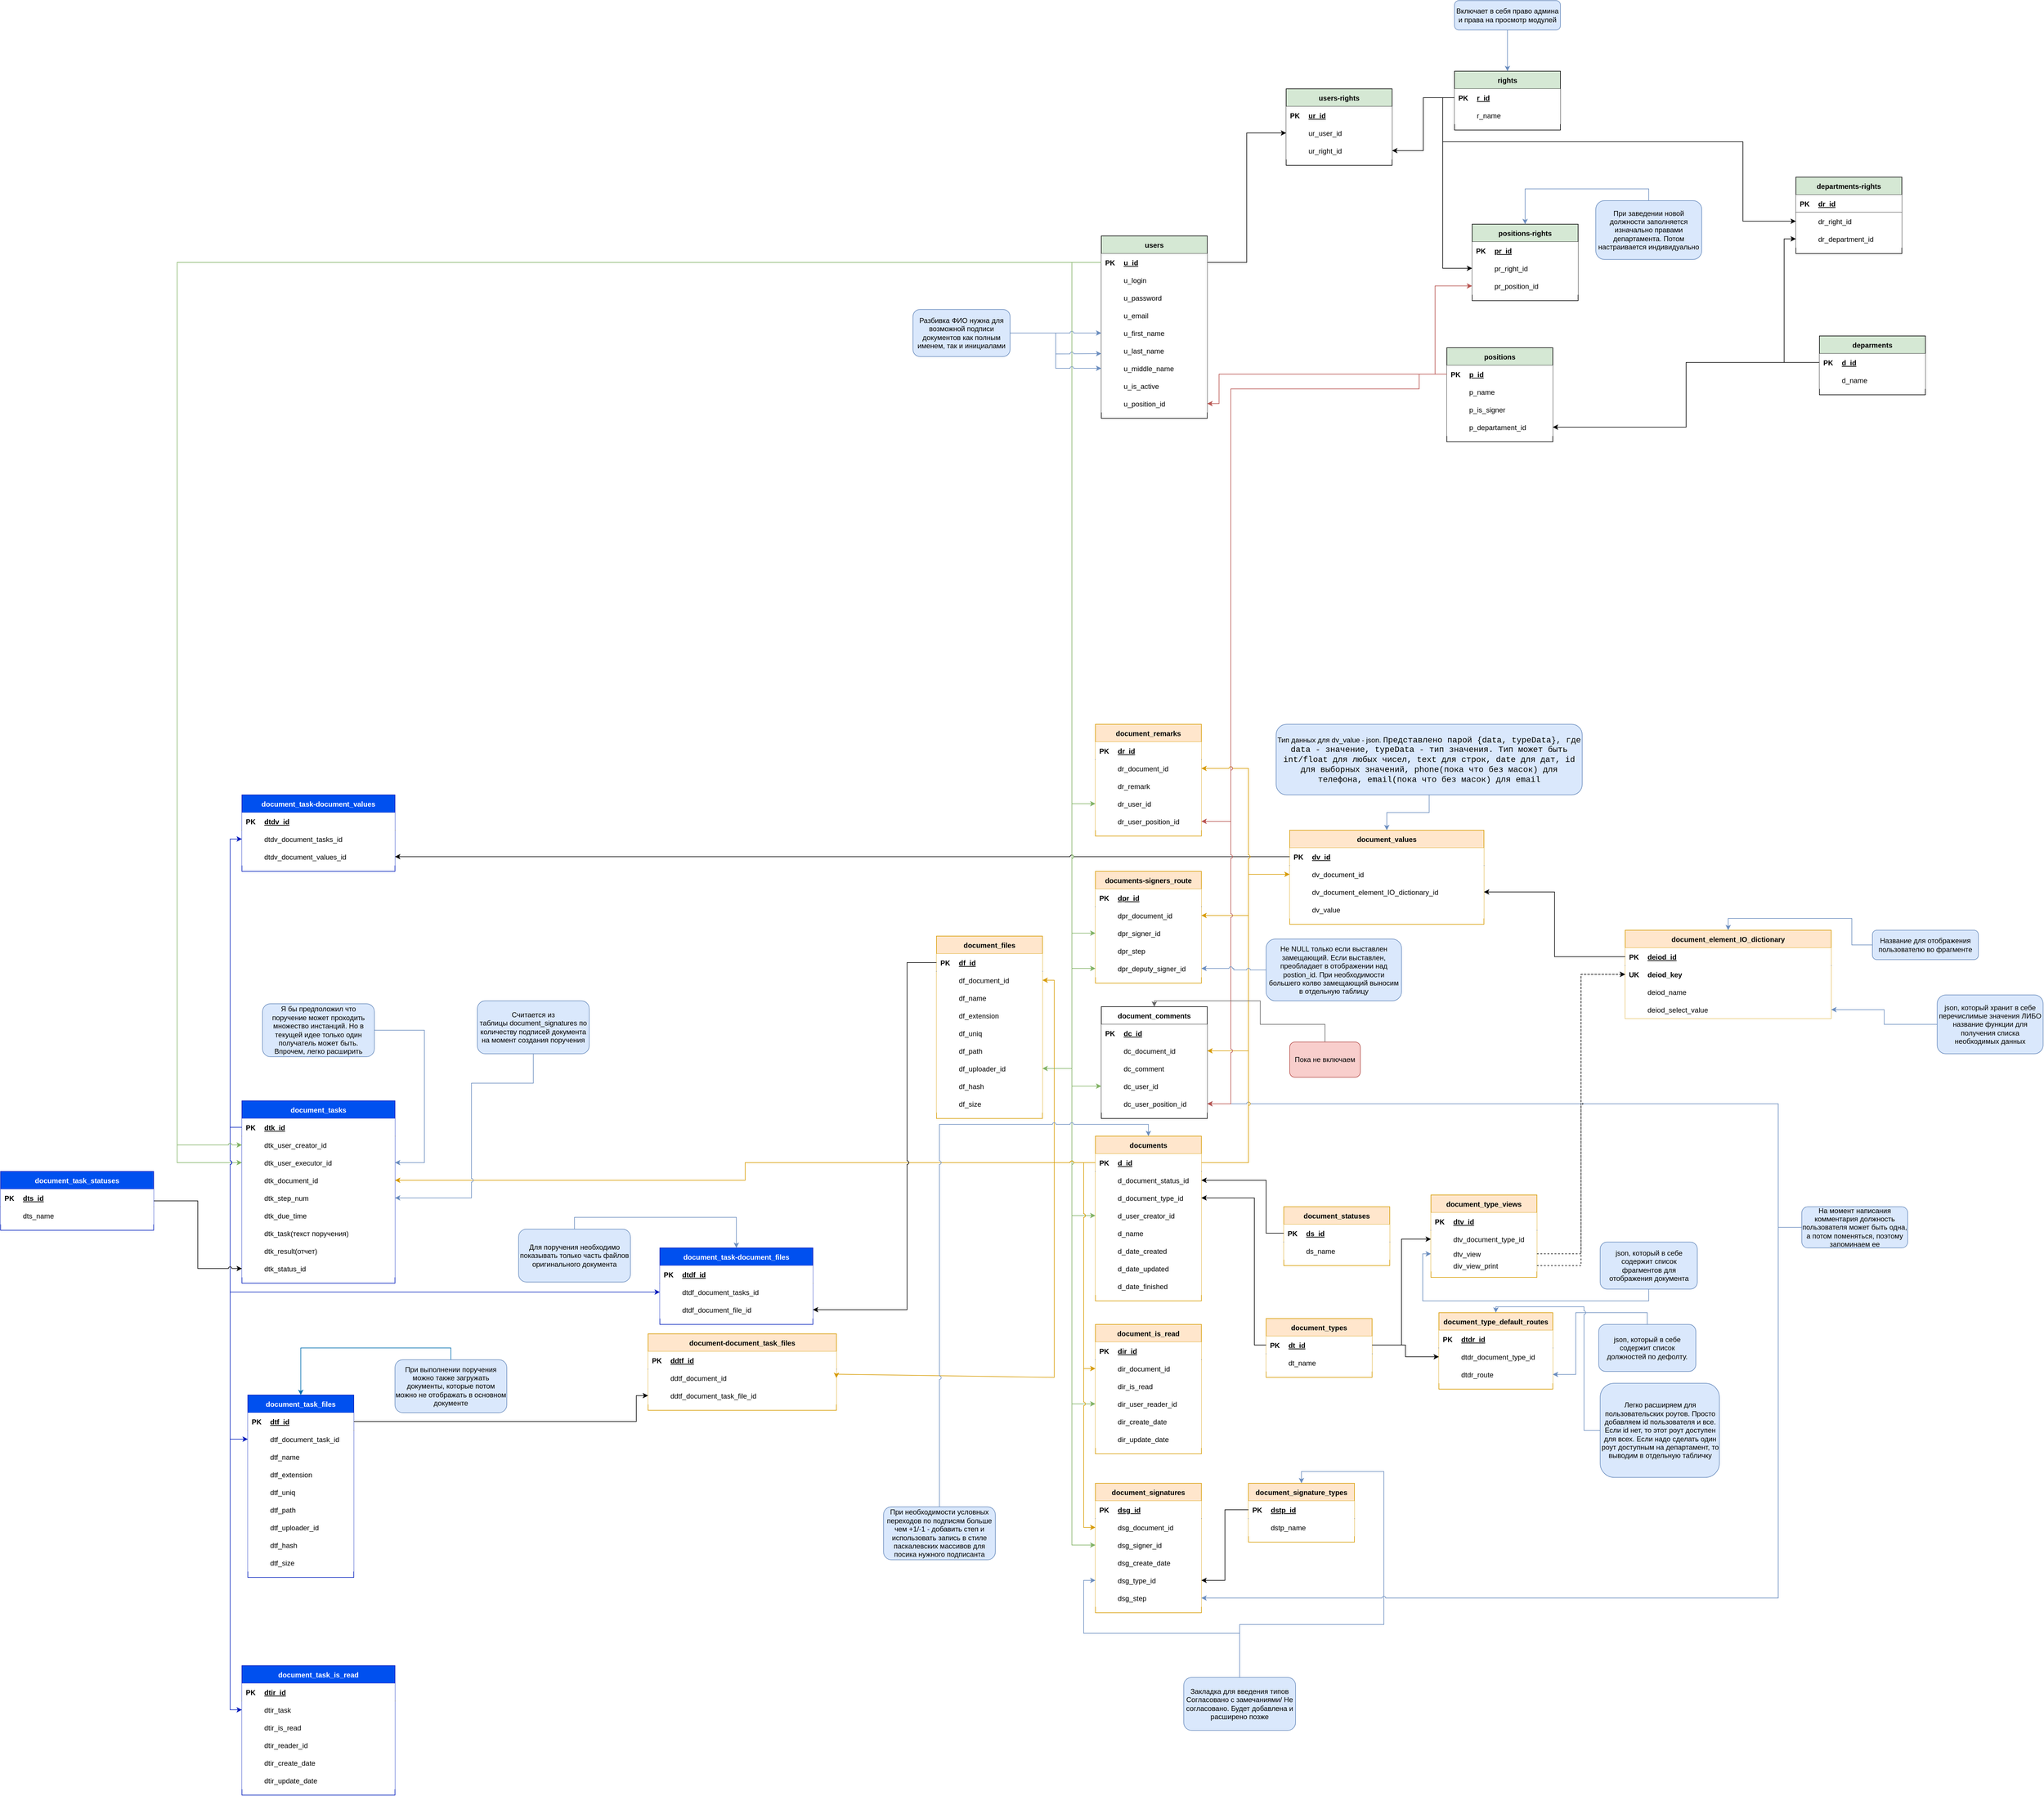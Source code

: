 <mxfile version="20.3.0" type="device" pages="2"><diagram id="7C_GGqzNcvmQ4Kk7daFP" name="Страница 1"><mxGraphModel dx="6036" dy="3332" grid="1" gridSize="10" guides="1" tooltips="1" connect="1" arrows="1" fold="1" page="1" pageScale="1" pageWidth="827" pageHeight="1169" math="0" shadow="0"><root><mxCell id="0"/><mxCell id="1" parent="0"/><mxCell id="PnlEvzlViIqgGE5cGCuZ-11" value="users" style="shape=table;startSize=30;container=1;collapsible=1;childLayout=tableLayout;fixedRows=1;rowLines=0;fontStyle=1;align=center;resizeLast=1;swimlaneLine=1;backgroundOutline=0;fillColor=#d5e8d4;strokeColor=default;labelBackgroundColor=none;" parent="1" vertex="1"><mxGeometry x="10" y="70" width="180" height="310" as="geometry"><mxRectangle x="379" y="60" width="70" height="30" as="alternateBounds"/></mxGeometry></mxCell><mxCell id="PnlEvzlViIqgGE5cGCuZ-12" value="" style="shape=tableRow;horizontal=0;startSize=0;swimlaneHead=0;swimlaneBody=0;collapsible=0;dropTarget=0;points=[[0,0.5],[1,0.5]];portConstraint=eastwest;top=0;left=0;right=0;bottom=1;swimlaneLine=1;backgroundOutline=0;fontColor=#000000;" parent="PnlEvzlViIqgGE5cGCuZ-11" vertex="1"><mxGeometry y="30" width="180" height="30" as="geometry"/></mxCell><mxCell id="PnlEvzlViIqgGE5cGCuZ-13" value="PK" style="shape=partialRectangle;connectable=0;top=0;left=0;bottom=0;right=0;fontStyle=1;overflow=hidden;swimlaneLine=1;backgroundOutline=0;fontColor=#000000;" parent="PnlEvzlViIqgGE5cGCuZ-12" vertex="1"><mxGeometry width="30" height="30" as="geometry"><mxRectangle width="30" height="30" as="alternateBounds"/></mxGeometry></mxCell><mxCell id="PnlEvzlViIqgGE5cGCuZ-14" value="u_id" style="shape=partialRectangle;connectable=0;top=0;left=0;bottom=0;right=0;align=left;spacingLeft=6;fontStyle=5;overflow=hidden;swimlaneLine=1;backgroundOutline=0;fontColor=#000000;" parent="PnlEvzlViIqgGE5cGCuZ-12" vertex="1"><mxGeometry x="30" width="150" height="30" as="geometry"><mxRectangle width="150" height="30" as="alternateBounds"/></mxGeometry></mxCell><mxCell id="PnlEvzlViIqgGE5cGCuZ-15" value="" style="shape=tableRow;horizontal=0;startSize=0;swimlaneHead=0;swimlaneBody=0;collapsible=0;dropTarget=0;points=[[0,0.5],[1,0.5]];portConstraint=eastwest;top=0;left=0;right=0;bottom=0;swimlaneLine=1;backgroundOutline=0;fontColor=#000000;" parent="PnlEvzlViIqgGE5cGCuZ-11" vertex="1"><mxGeometry y="60" width="180" height="30" as="geometry"/></mxCell><mxCell id="PnlEvzlViIqgGE5cGCuZ-16" value="" style="shape=partialRectangle;connectable=0;top=0;left=0;bottom=0;right=0;editable=1;overflow=hidden;swimlaneLine=1;backgroundOutline=0;fontColor=#000000;" parent="PnlEvzlViIqgGE5cGCuZ-15" vertex="1"><mxGeometry width="30" height="30" as="geometry"><mxRectangle width="30" height="30" as="alternateBounds"/></mxGeometry></mxCell><mxCell id="PnlEvzlViIqgGE5cGCuZ-17" value="u_login" style="shape=partialRectangle;connectable=0;top=0;left=0;bottom=0;right=0;align=left;spacingLeft=6;overflow=hidden;swimlaneLine=1;backgroundOutline=0;fontColor=#000000;" parent="PnlEvzlViIqgGE5cGCuZ-15" vertex="1"><mxGeometry x="30" width="150" height="30" as="geometry"><mxRectangle width="150" height="30" as="alternateBounds"/></mxGeometry></mxCell><mxCell id="PnlEvzlViIqgGE5cGCuZ-18" value="" style="shape=tableRow;horizontal=0;startSize=0;swimlaneHead=0;swimlaneBody=0;collapsible=0;dropTarget=0;points=[[0,0.5],[1,0.5]];portConstraint=eastwest;top=0;left=0;right=0;bottom=0;swimlaneLine=1;backgroundOutline=0;fontColor=#000000;" parent="PnlEvzlViIqgGE5cGCuZ-11" vertex="1"><mxGeometry y="90" width="180" height="30" as="geometry"/></mxCell><mxCell id="PnlEvzlViIqgGE5cGCuZ-19" value="" style="shape=partialRectangle;connectable=0;top=0;left=0;bottom=0;right=0;editable=1;overflow=hidden;swimlaneLine=1;backgroundOutline=0;fontColor=#000000;" parent="PnlEvzlViIqgGE5cGCuZ-18" vertex="1"><mxGeometry width="30" height="30" as="geometry"><mxRectangle width="30" height="30" as="alternateBounds"/></mxGeometry></mxCell><mxCell id="PnlEvzlViIqgGE5cGCuZ-20" value="u_password" style="shape=partialRectangle;connectable=0;top=0;left=0;bottom=0;right=0;align=left;spacingLeft=6;overflow=hidden;swimlaneLine=1;backgroundOutline=0;fontColor=#000000;" parent="PnlEvzlViIqgGE5cGCuZ-18" vertex="1"><mxGeometry x="30" width="150" height="30" as="geometry"><mxRectangle width="150" height="30" as="alternateBounds"/></mxGeometry></mxCell><mxCell id="PnlEvzlViIqgGE5cGCuZ-90" style="shape=tableRow;horizontal=0;startSize=0;swimlaneHead=0;swimlaneBody=0;collapsible=0;dropTarget=0;points=[[0,0.5],[1,0.5]];portConstraint=eastwest;top=0;left=0;right=0;bottom=0;swimlaneLine=1;backgroundOutline=0;fontColor=#000000;" parent="PnlEvzlViIqgGE5cGCuZ-11" vertex="1"><mxGeometry y="120" width="180" height="30" as="geometry"/></mxCell><mxCell id="PnlEvzlViIqgGE5cGCuZ-91" style="shape=partialRectangle;connectable=0;top=0;left=0;bottom=0;right=0;editable=1;overflow=hidden;swimlaneLine=1;backgroundOutline=0;fontColor=#000000;" parent="PnlEvzlViIqgGE5cGCuZ-90" vertex="1"><mxGeometry width="30" height="30" as="geometry"><mxRectangle width="30" height="30" as="alternateBounds"/></mxGeometry></mxCell><mxCell id="PnlEvzlViIqgGE5cGCuZ-92" value="u_email" style="shape=partialRectangle;connectable=0;top=0;left=0;bottom=0;right=0;align=left;spacingLeft=6;overflow=hidden;swimlaneLine=1;backgroundOutline=0;fontColor=#000000;" parent="PnlEvzlViIqgGE5cGCuZ-90" vertex="1"><mxGeometry x="30" width="150" height="30" as="geometry"><mxRectangle width="150" height="30" as="alternateBounds"/></mxGeometry></mxCell><mxCell id="PnlEvzlViIqgGE5cGCuZ-21" value="" style="shape=tableRow;horizontal=0;startSize=0;swimlaneHead=0;swimlaneBody=0;collapsible=0;dropTarget=0;points=[[0,0.5],[1,0.5]];portConstraint=eastwest;top=0;left=0;right=0;bottom=0;swimlaneLine=1;backgroundOutline=0;fontColor=#000000;" parent="PnlEvzlViIqgGE5cGCuZ-11" vertex="1"><mxGeometry y="150" width="180" height="30" as="geometry"/></mxCell><mxCell id="PnlEvzlViIqgGE5cGCuZ-22" value="" style="shape=partialRectangle;connectable=0;top=0;left=0;bottom=0;right=0;editable=1;overflow=hidden;swimlaneLine=1;backgroundOutline=0;fontColor=#000000;" parent="PnlEvzlViIqgGE5cGCuZ-21" vertex="1"><mxGeometry width="30" height="30" as="geometry"><mxRectangle width="30" height="30" as="alternateBounds"/></mxGeometry></mxCell><mxCell id="PnlEvzlViIqgGE5cGCuZ-23" value="u_first_name" style="shape=partialRectangle;connectable=0;top=0;left=0;bottom=0;right=0;align=left;spacingLeft=6;overflow=hidden;swimlaneLine=1;backgroundOutline=0;fontColor=#000000;" parent="PnlEvzlViIqgGE5cGCuZ-21" vertex="1"><mxGeometry x="30" width="150" height="30" as="geometry"><mxRectangle width="150" height="30" as="alternateBounds"/></mxGeometry></mxCell><mxCell id="YZOQb-iHzVDNAgPE60MV-471" style="shape=tableRow;horizontal=0;startSize=0;swimlaneHead=0;swimlaneBody=0;collapsible=0;dropTarget=0;points=[[0,0.5],[1,0.5]];portConstraint=eastwest;top=0;left=0;right=0;bottom=0;swimlaneLine=1;backgroundOutline=0;fontColor=#000000;" parent="PnlEvzlViIqgGE5cGCuZ-11" vertex="1"><mxGeometry y="180" width="180" height="30" as="geometry"/></mxCell><mxCell id="YZOQb-iHzVDNAgPE60MV-472" style="shape=partialRectangle;connectable=0;top=0;left=0;bottom=0;right=0;editable=1;overflow=hidden;swimlaneLine=1;backgroundOutline=0;fontColor=#000000;" parent="YZOQb-iHzVDNAgPE60MV-471" vertex="1"><mxGeometry width="30" height="30" as="geometry"><mxRectangle width="30" height="30" as="alternateBounds"/></mxGeometry></mxCell><mxCell id="YZOQb-iHzVDNAgPE60MV-473" value="u_last_name" style="shape=partialRectangle;connectable=0;top=0;left=0;bottom=0;right=0;align=left;spacingLeft=6;overflow=hidden;swimlaneLine=1;backgroundOutline=0;fontColor=#000000;" parent="YZOQb-iHzVDNAgPE60MV-471" vertex="1"><mxGeometry x="30" width="150" height="30" as="geometry"><mxRectangle width="150" height="30" as="alternateBounds"/></mxGeometry></mxCell><mxCell id="YZOQb-iHzVDNAgPE60MV-474" style="shape=tableRow;horizontal=0;startSize=0;swimlaneHead=0;swimlaneBody=0;collapsible=0;dropTarget=0;points=[[0,0.5],[1,0.5]];portConstraint=eastwest;top=0;left=0;right=0;bottom=0;swimlaneLine=1;backgroundOutline=0;fontColor=#000000;" parent="PnlEvzlViIqgGE5cGCuZ-11" vertex="1"><mxGeometry y="210" width="180" height="30" as="geometry"/></mxCell><mxCell id="YZOQb-iHzVDNAgPE60MV-475" style="shape=partialRectangle;connectable=0;top=0;left=0;bottom=0;right=0;editable=1;overflow=hidden;swimlaneLine=1;backgroundOutline=0;fontColor=#000000;" parent="YZOQb-iHzVDNAgPE60MV-474" vertex="1"><mxGeometry width="30" height="30" as="geometry"><mxRectangle width="30" height="30" as="alternateBounds"/></mxGeometry></mxCell><mxCell id="YZOQb-iHzVDNAgPE60MV-476" value="u_middle_name" style="shape=partialRectangle;connectable=0;top=0;left=0;bottom=0;right=0;align=left;spacingLeft=6;overflow=hidden;swimlaneLine=1;backgroundOutline=0;fontColor=#000000;" parent="YZOQb-iHzVDNAgPE60MV-474" vertex="1"><mxGeometry x="30" width="150" height="30" as="geometry"><mxRectangle width="150" height="30" as="alternateBounds"/></mxGeometry></mxCell><mxCell id="YZOQb-iHzVDNAgPE60MV-481" style="shape=tableRow;horizontal=0;startSize=0;swimlaneHead=0;swimlaneBody=0;collapsible=0;dropTarget=0;points=[[0,0.5],[1,0.5]];portConstraint=eastwest;top=0;left=0;right=0;bottom=0;swimlaneLine=1;backgroundOutline=0;fontColor=#000000;" parent="PnlEvzlViIqgGE5cGCuZ-11" vertex="1"><mxGeometry y="240" width="180" height="30" as="geometry"/></mxCell><mxCell id="YZOQb-iHzVDNAgPE60MV-482" style="shape=partialRectangle;connectable=0;top=0;left=0;bottom=0;right=0;editable=1;overflow=hidden;swimlaneLine=1;backgroundOutline=0;fontColor=#000000;" parent="YZOQb-iHzVDNAgPE60MV-481" vertex="1"><mxGeometry width="30" height="30" as="geometry"><mxRectangle width="30" height="30" as="alternateBounds"/></mxGeometry></mxCell><mxCell id="YZOQb-iHzVDNAgPE60MV-483" value="u_is_active" style="shape=partialRectangle;connectable=0;top=0;left=0;bottom=0;right=0;align=left;spacingLeft=6;overflow=hidden;swimlaneLine=1;backgroundOutline=0;fontColor=#000000;" parent="YZOQb-iHzVDNAgPE60MV-481" vertex="1"><mxGeometry x="30" width="150" height="30" as="geometry"><mxRectangle width="150" height="30" as="alternateBounds"/></mxGeometry></mxCell><mxCell id="8sd5yJ8NoaYPf5PPAM3H-1" style="shape=tableRow;horizontal=0;startSize=0;swimlaneHead=0;swimlaneBody=0;collapsible=0;dropTarget=0;points=[[0,0.5],[1,0.5]];portConstraint=eastwest;top=0;left=0;right=0;bottom=0;swimlaneLine=1;backgroundOutline=0;fontColor=#000000;" parent="PnlEvzlViIqgGE5cGCuZ-11" vertex="1"><mxGeometry y="270" width="180" height="30" as="geometry"/></mxCell><mxCell id="8sd5yJ8NoaYPf5PPAM3H-2" style="shape=partialRectangle;connectable=0;top=0;left=0;bottom=0;right=0;editable=1;overflow=hidden;swimlaneLine=1;backgroundOutline=0;fontColor=#000000;" parent="8sd5yJ8NoaYPf5PPAM3H-1" vertex="1"><mxGeometry width="30" height="30" as="geometry"><mxRectangle width="30" height="30" as="alternateBounds"/></mxGeometry></mxCell><mxCell id="8sd5yJ8NoaYPf5PPAM3H-3" value="u_position_id" style="shape=partialRectangle;connectable=0;top=0;left=0;bottom=0;right=0;align=left;spacingLeft=6;overflow=hidden;swimlaneLine=1;backgroundOutline=0;fontColor=#000000;" parent="8sd5yJ8NoaYPf5PPAM3H-1" vertex="1"><mxGeometry x="30" width="150" height="30" as="geometry"><mxRectangle width="150" height="30" as="alternateBounds"/></mxGeometry></mxCell><mxCell id="PnlEvzlViIqgGE5cGCuZ-30" value="positions" style="shape=table;startSize=30;container=1;collapsible=1;childLayout=tableLayout;fixedRows=1;rowLines=0;fontStyle=1;align=center;resizeLast=1;swimlaneLine=1;backgroundOutline=0;fillColor=#d5e8d4;strokeColor=default;labelBackgroundColor=none;" parent="1" vertex="1"><mxGeometry x="597" y="260" width="180" height="160" as="geometry"><mxRectangle x="379" y="60" width="70" height="30" as="alternateBounds"/></mxGeometry></mxCell><mxCell id="PnlEvzlViIqgGE5cGCuZ-31" value="" style="shape=tableRow;horizontal=0;startSize=0;swimlaneHead=0;swimlaneBody=0;collapsible=0;dropTarget=0;points=[[0,0.5],[1,0.5]];portConstraint=eastwest;top=0;left=0;right=0;bottom=1;swimlaneLine=1;backgroundOutline=0;fontColor=#000000;" parent="PnlEvzlViIqgGE5cGCuZ-30" vertex="1"><mxGeometry y="30" width="180" height="30" as="geometry"/></mxCell><mxCell id="PnlEvzlViIqgGE5cGCuZ-32" value="PK" style="shape=partialRectangle;connectable=0;top=0;left=0;bottom=0;right=0;fontStyle=1;overflow=hidden;swimlaneLine=1;backgroundOutline=0;fontColor=#000000;" parent="PnlEvzlViIqgGE5cGCuZ-31" vertex="1"><mxGeometry width="30" height="30" as="geometry"><mxRectangle width="30" height="30" as="alternateBounds"/></mxGeometry></mxCell><mxCell id="PnlEvzlViIqgGE5cGCuZ-33" value="p_id" style="shape=partialRectangle;connectable=0;top=0;left=0;bottom=0;right=0;align=left;spacingLeft=6;fontStyle=5;overflow=hidden;swimlaneLine=1;backgroundOutline=0;fontColor=#000000;" parent="PnlEvzlViIqgGE5cGCuZ-31" vertex="1"><mxGeometry x="30" width="150" height="30" as="geometry"><mxRectangle width="150" height="30" as="alternateBounds"/></mxGeometry></mxCell><mxCell id="PnlEvzlViIqgGE5cGCuZ-34" value="" style="shape=tableRow;horizontal=0;startSize=0;swimlaneHead=0;swimlaneBody=0;collapsible=0;dropTarget=0;points=[[0,0.5],[1,0.5]];portConstraint=eastwest;top=0;left=0;right=0;bottom=0;swimlaneLine=1;backgroundOutline=0;fontColor=#000000;" parent="PnlEvzlViIqgGE5cGCuZ-30" vertex="1"><mxGeometry y="60" width="180" height="30" as="geometry"/></mxCell><mxCell id="PnlEvzlViIqgGE5cGCuZ-35" value="" style="shape=partialRectangle;connectable=0;top=0;left=0;bottom=0;right=0;editable=1;overflow=hidden;swimlaneLine=1;backgroundOutline=0;fontColor=#000000;" parent="PnlEvzlViIqgGE5cGCuZ-34" vertex="1"><mxGeometry width="30" height="30" as="geometry"><mxRectangle width="30" height="30" as="alternateBounds"/></mxGeometry></mxCell><mxCell id="PnlEvzlViIqgGE5cGCuZ-36" value="p_name" style="shape=partialRectangle;connectable=0;top=0;left=0;bottom=0;right=0;align=left;spacingLeft=6;overflow=hidden;swimlaneLine=1;backgroundOutline=0;fontColor=#000000;" parent="PnlEvzlViIqgGE5cGCuZ-34" vertex="1"><mxGeometry x="30" width="150" height="30" as="geometry"><mxRectangle width="150" height="30" as="alternateBounds"/></mxGeometry></mxCell><mxCell id="PnlEvzlViIqgGE5cGCuZ-37" value="" style="shape=tableRow;horizontal=0;startSize=0;swimlaneHead=0;swimlaneBody=0;collapsible=0;dropTarget=0;points=[[0,0.5],[1,0.5]];portConstraint=eastwest;top=0;left=0;right=0;bottom=0;swimlaneLine=1;backgroundOutline=0;fontColor=#000000;" parent="PnlEvzlViIqgGE5cGCuZ-30" vertex="1"><mxGeometry y="90" width="180" height="30" as="geometry"/></mxCell><mxCell id="PnlEvzlViIqgGE5cGCuZ-38" value="" style="shape=partialRectangle;connectable=0;top=0;left=0;bottom=0;right=0;editable=1;overflow=hidden;swimlaneLine=1;backgroundOutline=0;fontColor=#000000;" parent="PnlEvzlViIqgGE5cGCuZ-37" vertex="1"><mxGeometry width="30" height="30" as="geometry"><mxRectangle width="30" height="30" as="alternateBounds"/></mxGeometry></mxCell><mxCell id="PnlEvzlViIqgGE5cGCuZ-39" value="p_is_signer" style="shape=partialRectangle;connectable=0;top=0;left=0;bottom=0;right=0;align=left;spacingLeft=6;overflow=hidden;swimlaneLine=1;backgroundOutline=0;fontColor=#000000;" parent="PnlEvzlViIqgGE5cGCuZ-37" vertex="1"><mxGeometry x="30" width="150" height="30" as="geometry"><mxRectangle width="150" height="30" as="alternateBounds"/></mxGeometry></mxCell><mxCell id="PnlEvzlViIqgGE5cGCuZ-43" style="shape=tableRow;horizontal=0;startSize=0;swimlaneHead=0;swimlaneBody=0;collapsible=0;dropTarget=0;points=[[0,0.5],[1,0.5]];portConstraint=eastwest;top=0;left=0;right=0;bottom=0;swimlaneLine=1;backgroundOutline=0;fontColor=#000000;" parent="PnlEvzlViIqgGE5cGCuZ-30" vertex="1"><mxGeometry y="120" width="180" height="30" as="geometry"/></mxCell><mxCell id="PnlEvzlViIqgGE5cGCuZ-44" style="shape=partialRectangle;connectable=0;top=0;left=0;bottom=0;right=0;editable=1;overflow=hidden;swimlaneLine=1;backgroundOutline=0;fontColor=#000000;" parent="PnlEvzlViIqgGE5cGCuZ-43" vertex="1"><mxGeometry width="30" height="30" as="geometry"><mxRectangle width="30" height="30" as="alternateBounds"/></mxGeometry></mxCell><mxCell id="PnlEvzlViIqgGE5cGCuZ-45" value="p_departament_id" style="shape=partialRectangle;connectable=0;top=0;left=0;bottom=0;right=0;align=left;spacingLeft=6;overflow=hidden;swimlaneLine=1;backgroundOutline=0;fontColor=#000000;" parent="PnlEvzlViIqgGE5cGCuZ-43" vertex="1"><mxGeometry x="30" width="150" height="30" as="geometry"><mxRectangle width="150" height="30" as="alternateBounds"/></mxGeometry></mxCell><mxCell id="PnlEvzlViIqgGE5cGCuZ-60" style="rounded=0;orthogonalLoop=1;jettySize=auto;html=1;exitX=0;exitY=0.5;exitDx=0;exitDy=0;edgeStyle=orthogonalEdgeStyle;swimlaneLine=1;backgroundOutline=0;fontColor=#000000;fillColor=#f8cecc;strokeColor=#b85450;entryX=1;entryY=0.5;entryDx=0;entryDy=0;" parent="1" source="PnlEvzlViIqgGE5cGCuZ-31" target="8sd5yJ8NoaYPf5PPAM3H-1" edge="1"><mxGeometry relative="1" as="geometry"><mxPoint x="330" y="290" as="targetPoint"/><Array as="points"><mxPoint x="210" y="305"/><mxPoint x="210" y="355"/></Array></mxGeometry></mxCell><mxCell id="PnlEvzlViIqgGE5cGCuZ-61" value="rights" style="shape=table;startSize=30;container=1;collapsible=1;childLayout=tableLayout;fixedRows=1;rowLines=0;fontStyle=1;align=center;resizeLast=1;swimlaneLine=1;backgroundOutline=0;fillColor=#d5e8d4;strokeColor=default;labelBackgroundColor=none;" parent="1" vertex="1"><mxGeometry x="610" y="-210" width="180" height="100" as="geometry"><mxRectangle x="379" y="60" width="70" height="30" as="alternateBounds"/></mxGeometry></mxCell><mxCell id="PnlEvzlViIqgGE5cGCuZ-62" value="" style="shape=tableRow;horizontal=0;startSize=0;swimlaneHead=0;swimlaneBody=0;collapsible=0;dropTarget=0;points=[[0,0.5],[1,0.5]];portConstraint=eastwest;top=0;left=0;right=0;bottom=1;swimlaneLine=1;backgroundOutline=0;fontColor=#000000;" parent="PnlEvzlViIqgGE5cGCuZ-61" vertex="1"><mxGeometry y="30" width="180" height="30" as="geometry"/></mxCell><mxCell id="PnlEvzlViIqgGE5cGCuZ-63" value="PK" style="shape=partialRectangle;connectable=0;top=0;left=0;bottom=0;right=0;fontStyle=1;overflow=hidden;swimlaneLine=1;backgroundOutline=0;fontColor=#000000;" parent="PnlEvzlViIqgGE5cGCuZ-62" vertex="1"><mxGeometry width="30" height="30" as="geometry"><mxRectangle width="30" height="30" as="alternateBounds"/></mxGeometry></mxCell><mxCell id="PnlEvzlViIqgGE5cGCuZ-64" value="r_id" style="shape=partialRectangle;connectable=0;top=0;left=0;bottom=0;right=0;align=left;spacingLeft=6;fontStyle=5;overflow=hidden;swimlaneLine=1;backgroundOutline=0;fontColor=#000000;" parent="PnlEvzlViIqgGE5cGCuZ-62" vertex="1"><mxGeometry x="30" width="150" height="30" as="geometry"><mxRectangle width="150" height="30" as="alternateBounds"/></mxGeometry></mxCell><mxCell id="PnlEvzlViIqgGE5cGCuZ-65" value="" style="shape=tableRow;horizontal=0;startSize=0;swimlaneHead=0;swimlaneBody=0;collapsible=0;dropTarget=0;points=[[0,0.5],[1,0.5]];portConstraint=eastwest;top=0;left=0;right=0;bottom=0;swimlaneLine=1;backgroundOutline=0;fontColor=#000000;" parent="PnlEvzlViIqgGE5cGCuZ-61" vertex="1"><mxGeometry y="60" width="180" height="30" as="geometry"/></mxCell><mxCell id="PnlEvzlViIqgGE5cGCuZ-66" value="" style="shape=partialRectangle;connectable=0;top=0;left=0;bottom=0;right=0;editable=1;overflow=hidden;swimlaneLine=1;backgroundOutline=0;fontColor=#000000;" parent="PnlEvzlViIqgGE5cGCuZ-65" vertex="1"><mxGeometry width="30" height="30" as="geometry"><mxRectangle width="30" height="30" as="alternateBounds"/></mxGeometry></mxCell><mxCell id="PnlEvzlViIqgGE5cGCuZ-67" value="r_name" style="shape=partialRectangle;connectable=0;top=0;left=0;bottom=0;right=0;align=left;spacingLeft=6;overflow=hidden;swimlaneLine=1;backgroundOutline=0;fontColor=#000000;" parent="PnlEvzlViIqgGE5cGCuZ-65" vertex="1"><mxGeometry x="30" width="150" height="30" as="geometry"><mxRectangle width="150" height="30" as="alternateBounds"/></mxGeometry></mxCell><mxCell id="PnlEvzlViIqgGE5cGCuZ-77" value="users-rights" style="shape=table;startSize=30;container=1;collapsible=1;childLayout=tableLayout;fixedRows=1;rowLines=0;fontStyle=1;align=center;resizeLast=1;swimlaneLine=1;backgroundOutline=0;fillColor=#d5e8d4;strokeColor=default;labelBackgroundColor=none;" parent="1" vertex="1"><mxGeometry x="324" y="-180" width="180" height="130" as="geometry"><mxRectangle x="379" y="60" width="70" height="30" as="alternateBounds"/></mxGeometry></mxCell><mxCell id="PnlEvzlViIqgGE5cGCuZ-78" value="" style="shape=tableRow;horizontal=0;startSize=0;swimlaneHead=0;swimlaneBody=0;collapsible=0;dropTarget=0;points=[[0,0.5],[1,0.5]];portConstraint=eastwest;top=0;left=0;right=0;bottom=1;swimlaneLine=1;backgroundOutline=0;fontColor=#000000;" parent="PnlEvzlViIqgGE5cGCuZ-77" vertex="1"><mxGeometry y="30" width="180" height="30" as="geometry"/></mxCell><mxCell id="PnlEvzlViIqgGE5cGCuZ-79" value="PK" style="shape=partialRectangle;connectable=0;top=0;left=0;bottom=0;right=0;fontStyle=1;overflow=hidden;swimlaneLine=1;backgroundOutline=0;fontColor=#000000;" parent="PnlEvzlViIqgGE5cGCuZ-78" vertex="1"><mxGeometry width="30" height="30" as="geometry"><mxRectangle width="30" height="30" as="alternateBounds"/></mxGeometry></mxCell><mxCell id="PnlEvzlViIqgGE5cGCuZ-80" value="ur_id" style="shape=partialRectangle;connectable=0;top=0;left=0;bottom=0;right=0;align=left;spacingLeft=6;fontStyle=5;overflow=hidden;swimlaneLine=1;backgroundOutline=0;fontColor=#000000;" parent="PnlEvzlViIqgGE5cGCuZ-78" vertex="1"><mxGeometry x="30" width="150" height="30" as="geometry"><mxRectangle width="150" height="30" as="alternateBounds"/></mxGeometry></mxCell><mxCell id="PnlEvzlViIqgGE5cGCuZ-81" value="" style="shape=tableRow;horizontal=0;startSize=0;swimlaneHead=0;swimlaneBody=0;collapsible=0;dropTarget=0;points=[[0,0.5],[1,0.5]];portConstraint=eastwest;top=0;left=0;right=0;bottom=0;swimlaneLine=1;backgroundOutline=0;fontColor=#000000;" parent="PnlEvzlViIqgGE5cGCuZ-77" vertex="1"><mxGeometry y="60" width="180" height="30" as="geometry"/></mxCell><mxCell id="PnlEvzlViIqgGE5cGCuZ-82" value="" style="shape=partialRectangle;connectable=0;top=0;left=0;bottom=0;right=0;editable=1;overflow=hidden;swimlaneLine=1;backgroundOutline=0;fontColor=#000000;" parent="PnlEvzlViIqgGE5cGCuZ-81" vertex="1"><mxGeometry width="30" height="30" as="geometry"><mxRectangle width="30" height="30" as="alternateBounds"/></mxGeometry></mxCell><mxCell id="PnlEvzlViIqgGE5cGCuZ-83" value="ur_user_id" style="shape=partialRectangle;connectable=0;top=0;left=0;bottom=0;right=0;align=left;spacingLeft=6;overflow=hidden;swimlaneLine=1;backgroundOutline=0;fontColor=#000000;" parent="PnlEvzlViIqgGE5cGCuZ-81" vertex="1"><mxGeometry x="30" width="150" height="30" as="geometry"><mxRectangle width="150" height="30" as="alternateBounds"/></mxGeometry></mxCell><mxCell id="PnlEvzlViIqgGE5cGCuZ-84" value="" style="shape=tableRow;horizontal=0;startSize=0;swimlaneHead=0;swimlaneBody=0;collapsible=0;dropTarget=0;points=[[0,0.5],[1,0.5]];portConstraint=eastwest;top=0;left=0;right=0;bottom=0;swimlaneLine=1;backgroundOutline=0;fontColor=#000000;" parent="PnlEvzlViIqgGE5cGCuZ-77" vertex="1"><mxGeometry y="90" width="180" height="30" as="geometry"/></mxCell><mxCell id="PnlEvzlViIqgGE5cGCuZ-85" value="" style="shape=partialRectangle;connectable=0;top=0;left=0;bottom=0;right=0;editable=1;overflow=hidden;swimlaneLine=1;backgroundOutline=0;fontColor=#000000;" parent="PnlEvzlViIqgGE5cGCuZ-84" vertex="1"><mxGeometry width="30" height="30" as="geometry"><mxRectangle width="30" height="30" as="alternateBounds"/></mxGeometry></mxCell><mxCell id="PnlEvzlViIqgGE5cGCuZ-86" value="ur_right_id" style="shape=partialRectangle;connectable=0;top=0;left=0;bottom=0;right=0;align=left;spacingLeft=6;overflow=hidden;swimlaneLine=1;backgroundOutline=0;fontColor=#000000;" parent="PnlEvzlViIqgGE5cGCuZ-84" vertex="1"><mxGeometry x="30" width="150" height="30" as="geometry"><mxRectangle width="150" height="30" as="alternateBounds"/></mxGeometry></mxCell><mxCell id="PnlEvzlViIqgGE5cGCuZ-87" style="edgeStyle=orthogonalEdgeStyle;rounded=0;orthogonalLoop=1;jettySize=auto;html=1;exitX=0;exitY=0.5;exitDx=0;exitDy=0;entryX=1;entryY=0.5;entryDx=0;entryDy=0;swimlaneLine=1;backgroundOutline=0;fontColor=#000000;" parent="1" source="PnlEvzlViIqgGE5cGCuZ-62" target="PnlEvzlViIqgGE5cGCuZ-84" edge="1"><mxGeometry relative="1" as="geometry"/></mxCell><mxCell id="PnlEvzlViIqgGE5cGCuZ-88" style="edgeStyle=orthogonalEdgeStyle;rounded=0;orthogonalLoop=1;jettySize=auto;html=1;exitX=1;exitY=0.5;exitDx=0;exitDy=0;entryX=0;entryY=0.5;entryDx=0;entryDy=0;swimlaneLine=1;backgroundOutline=0;fontColor=#000000;" parent="1" source="PnlEvzlViIqgGE5cGCuZ-12" target="PnlEvzlViIqgGE5cGCuZ-81" edge="1"><mxGeometry relative="1" as="geometry"/></mxCell><mxCell id="PnlEvzlViIqgGE5cGCuZ-93" value="deparments" style="shape=table;startSize=30;container=1;collapsible=1;childLayout=tableLayout;fixedRows=1;rowLines=0;fontStyle=1;align=center;resizeLast=1;swimlaneLine=1;backgroundOutline=0;fillColor=#d5e8d4;strokeColor=default;labelBackgroundColor=none;" parent="1" vertex="1"><mxGeometry x="1230" y="240" width="180" height="100" as="geometry"><mxRectangle x="379" y="60" width="70" height="30" as="alternateBounds"/></mxGeometry></mxCell><mxCell id="PnlEvzlViIqgGE5cGCuZ-94" value="" style="shape=tableRow;horizontal=0;startSize=0;swimlaneHead=0;swimlaneBody=0;collapsible=0;dropTarget=0;points=[[0,0.5],[1,0.5]];portConstraint=eastwest;top=0;left=0;right=0;bottom=1;swimlaneLine=1;backgroundOutline=0;fontColor=#000000;" parent="PnlEvzlViIqgGE5cGCuZ-93" vertex="1"><mxGeometry y="30" width="180" height="30" as="geometry"/></mxCell><mxCell id="PnlEvzlViIqgGE5cGCuZ-95" value="PK" style="shape=partialRectangle;connectable=0;top=0;left=0;bottom=0;right=0;fontStyle=1;overflow=hidden;swimlaneLine=1;backgroundOutline=0;fontColor=#000000;" parent="PnlEvzlViIqgGE5cGCuZ-94" vertex="1"><mxGeometry width="30" height="30" as="geometry"><mxRectangle width="30" height="30" as="alternateBounds"/></mxGeometry></mxCell><mxCell id="PnlEvzlViIqgGE5cGCuZ-96" value="d_id" style="shape=partialRectangle;connectable=0;top=0;left=0;bottom=0;right=0;align=left;spacingLeft=6;fontStyle=5;overflow=hidden;swimlaneLine=1;backgroundOutline=0;fontColor=#000000;" parent="PnlEvzlViIqgGE5cGCuZ-94" vertex="1"><mxGeometry x="30" width="150" height="30" as="geometry"><mxRectangle width="150" height="30" as="alternateBounds"/></mxGeometry></mxCell><mxCell id="PnlEvzlViIqgGE5cGCuZ-97" value="" style="shape=tableRow;horizontal=0;startSize=0;swimlaneHead=0;swimlaneBody=0;collapsible=0;dropTarget=0;points=[[0,0.5],[1,0.5]];portConstraint=eastwest;top=0;left=0;right=0;bottom=0;swimlaneLine=1;backgroundOutline=0;fontColor=#000000;" parent="PnlEvzlViIqgGE5cGCuZ-93" vertex="1"><mxGeometry y="60" width="180" height="30" as="geometry"/></mxCell><mxCell id="PnlEvzlViIqgGE5cGCuZ-98" value="" style="shape=partialRectangle;connectable=0;top=0;left=0;bottom=0;right=0;editable=1;overflow=hidden;swimlaneLine=1;backgroundOutline=0;fontColor=#000000;" parent="PnlEvzlViIqgGE5cGCuZ-97" vertex="1"><mxGeometry width="30" height="30" as="geometry"><mxRectangle width="30" height="30" as="alternateBounds"/></mxGeometry></mxCell><mxCell id="PnlEvzlViIqgGE5cGCuZ-99" value="d_name" style="shape=partialRectangle;connectable=0;top=0;left=0;bottom=0;right=0;align=left;spacingLeft=6;overflow=hidden;swimlaneLine=1;backgroundOutline=0;fontColor=#000000;" parent="PnlEvzlViIqgGE5cGCuZ-97" vertex="1"><mxGeometry x="30" width="150" height="30" as="geometry"><mxRectangle width="150" height="30" as="alternateBounds"/></mxGeometry></mxCell><mxCell id="PnlEvzlViIqgGE5cGCuZ-110" style="edgeStyle=orthogonalEdgeStyle;rounded=0;orthogonalLoop=1;jettySize=auto;html=1;exitX=0;exitY=0.5;exitDx=0;exitDy=0;entryX=1;entryY=0.5;entryDx=0;entryDy=0;swimlaneLine=1;backgroundOutline=0;fontColor=#000000;" parent="1" source="PnlEvzlViIqgGE5cGCuZ-94" target="PnlEvzlViIqgGE5cGCuZ-43" edge="1"><mxGeometry relative="1" as="geometry"/></mxCell><mxCell id="PnlEvzlViIqgGE5cGCuZ-111" value="departments-rights" style="shape=table;startSize=30;container=1;collapsible=1;childLayout=tableLayout;fixedRows=1;rowLines=0;fontStyle=1;align=center;resizeLast=1;swimlaneLine=1;backgroundOutline=0;fillColor=#d5e8d4;strokeColor=default;labelBackgroundColor=none;" parent="1" vertex="1"><mxGeometry x="1190" y="-30" width="180" height="130" as="geometry"><mxRectangle x="379" y="60" width="70" height="30" as="alternateBounds"/></mxGeometry></mxCell><mxCell id="PnlEvzlViIqgGE5cGCuZ-112" value="" style="shape=tableRow;horizontal=0;startSize=0;swimlaneHead=0;swimlaneBody=0;collapsible=0;dropTarget=0;points=[[0,0.5],[1,0.5]];portConstraint=eastwest;top=0;left=0;right=0;bottom=1;swimlaneLine=1;backgroundOutline=0;fontColor=#000000;strokeColor=default;" parent="PnlEvzlViIqgGE5cGCuZ-111" vertex="1"><mxGeometry y="30" width="180" height="30" as="geometry"/></mxCell><mxCell id="PnlEvzlViIqgGE5cGCuZ-113" value="PK" style="shape=partialRectangle;connectable=0;top=0;left=0;bottom=0;right=0;fontStyle=1;overflow=hidden;swimlaneLine=1;backgroundOutline=0;fontColor=#000000;" parent="PnlEvzlViIqgGE5cGCuZ-112" vertex="1"><mxGeometry width="30" height="30" as="geometry"><mxRectangle width="30" height="30" as="alternateBounds"/></mxGeometry></mxCell><mxCell id="PnlEvzlViIqgGE5cGCuZ-114" value="dr_id" style="shape=partialRectangle;connectable=0;top=0;left=0;bottom=0;right=0;align=left;spacingLeft=6;fontStyle=5;overflow=hidden;swimlaneLine=1;backgroundOutline=0;fontColor=#000000;" parent="PnlEvzlViIqgGE5cGCuZ-112" vertex="1"><mxGeometry x="30" width="150" height="30" as="geometry"><mxRectangle width="150" height="30" as="alternateBounds"/></mxGeometry></mxCell><mxCell id="PnlEvzlViIqgGE5cGCuZ-118" value="" style="shape=tableRow;horizontal=0;startSize=0;swimlaneHead=0;swimlaneBody=0;collapsible=0;dropTarget=0;points=[[0,0.5],[1,0.5]];portConstraint=eastwest;top=1;left=0;right=0;bottom=0;swimlaneLine=1;backgroundOutline=0;fontColor=#000000;" parent="PnlEvzlViIqgGE5cGCuZ-111" vertex="1"><mxGeometry y="60" width="180" height="30" as="geometry"/></mxCell><mxCell id="PnlEvzlViIqgGE5cGCuZ-119" value="" style="shape=partialRectangle;connectable=0;top=0;left=0;bottom=0;right=0;editable=1;overflow=hidden;swimlaneLine=1;backgroundOutline=0;fontColor=#000000;" parent="PnlEvzlViIqgGE5cGCuZ-118" vertex="1"><mxGeometry width="30" height="30" as="geometry"><mxRectangle width="30" height="30" as="alternateBounds"/></mxGeometry></mxCell><mxCell id="PnlEvzlViIqgGE5cGCuZ-120" value="dr_right_id" style="shape=partialRectangle;connectable=0;top=0;left=0;bottom=0;right=0;align=left;spacingLeft=6;overflow=hidden;swimlaneLine=1;backgroundOutline=0;fontColor=#000000;" parent="PnlEvzlViIqgGE5cGCuZ-118" vertex="1"><mxGeometry x="30" width="150" height="30" as="geometry"><mxRectangle width="150" height="30" as="alternateBounds"/></mxGeometry></mxCell><mxCell id="PnlEvzlViIqgGE5cGCuZ-115" value="" style="shape=tableRow;horizontal=0;startSize=0;swimlaneHead=0;swimlaneBody=0;collapsible=0;dropTarget=0;points=[[0,0.5],[1,0.5]];portConstraint=eastwest;top=0;left=0;right=0;bottom=0;swimlaneLine=1;backgroundOutline=0;fontColor=#000000;" parent="PnlEvzlViIqgGE5cGCuZ-111" vertex="1"><mxGeometry y="90" width="180" height="30" as="geometry"/></mxCell><mxCell id="PnlEvzlViIqgGE5cGCuZ-116" value="" style="shape=partialRectangle;connectable=0;top=0;left=0;bottom=0;right=0;editable=1;overflow=hidden;swimlaneLine=1;backgroundOutline=0;fontColor=#000000;" parent="PnlEvzlViIqgGE5cGCuZ-115" vertex="1"><mxGeometry width="30" height="30" as="geometry"><mxRectangle width="30" height="30" as="alternateBounds"/></mxGeometry></mxCell><mxCell id="PnlEvzlViIqgGE5cGCuZ-117" value="dr_department_id" style="shape=partialRectangle;connectable=0;top=0;left=0;bottom=0;right=0;align=left;spacingLeft=6;overflow=hidden;swimlaneLine=1;backgroundOutline=0;fontColor=#000000;" parent="PnlEvzlViIqgGE5cGCuZ-115" vertex="1"><mxGeometry x="30" width="150" height="30" as="geometry"><mxRectangle width="150" height="30" as="alternateBounds"/></mxGeometry></mxCell><mxCell id="PnlEvzlViIqgGE5cGCuZ-124" style="edgeStyle=orthogonalEdgeStyle;rounded=0;orthogonalLoop=1;jettySize=auto;html=1;exitX=0;exitY=0.5;exitDx=0;exitDy=0;entryX=0;entryY=0.5;entryDx=0;entryDy=0;swimlaneLine=1;backgroundOutline=0;fontColor=#000000;" parent="1" source="PnlEvzlViIqgGE5cGCuZ-62" target="PnlEvzlViIqgGE5cGCuZ-118" edge="1"><mxGeometry relative="1" as="geometry"><Array as="points"><mxPoint x="590" y="-165"/><mxPoint x="590" y="-90"/><mxPoint x="1100" y="-90"/><mxPoint x="1100" y="45"/></Array></mxGeometry></mxCell><mxCell id="PnlEvzlViIqgGE5cGCuZ-125" style="edgeStyle=orthogonalEdgeStyle;rounded=0;orthogonalLoop=1;jettySize=auto;html=1;exitX=0;exitY=0.5;exitDx=0;exitDy=0;entryX=0;entryY=0.5;entryDx=0;entryDy=0;swimlaneLine=1;backgroundOutline=0;fontColor=#000000;" parent="1" source="PnlEvzlViIqgGE5cGCuZ-94" target="PnlEvzlViIqgGE5cGCuZ-115" edge="1"><mxGeometry relative="1" as="geometry"/></mxCell><mxCell id="PnlEvzlViIqgGE5cGCuZ-135" style="edgeStyle=orthogonalEdgeStyle;rounded=0;orthogonalLoop=1;jettySize=auto;html=1;exitX=0.5;exitY=1;exitDx=0;exitDy=0;entryX=0.5;entryY=0;entryDx=0;entryDy=0;swimlaneLine=1;backgroundOutline=0;fontColor=#000000;fillColor=#dae8fc;strokeColor=#6c8ebf;" parent="1" source="PnlEvzlViIqgGE5cGCuZ-337" target="PnlEvzlViIqgGE5cGCuZ-61" edge="1"><mxGeometry relative="1" as="geometry"><mxPoint x="696.15" y="-276" as="sourcePoint"/></mxGeometry></mxCell><mxCell id="PnlEvzlViIqgGE5cGCuZ-136" value="positions-rights" style="shape=table;startSize=30;container=1;collapsible=1;childLayout=tableLayout;fixedRows=1;rowLines=0;fontStyle=1;align=center;resizeLast=1;swimlaneLine=1;backgroundOutline=0;fillColor=#d5e8d4;strokeColor=default;labelBackgroundColor=none;" parent="1" vertex="1"><mxGeometry x="640" y="50" width="180" height="130" as="geometry"><mxRectangle x="379" y="60" width="70" height="30" as="alternateBounds"/></mxGeometry></mxCell><mxCell id="PnlEvzlViIqgGE5cGCuZ-137" value="" style="shape=tableRow;horizontal=0;startSize=0;swimlaneHead=0;swimlaneBody=0;collapsible=0;dropTarget=0;points=[[0,0.5],[1,0.5]];portConstraint=eastwest;top=0;left=0;right=0;bottom=1;swimlaneLine=1;backgroundOutline=0;fontColor=#000000;" parent="PnlEvzlViIqgGE5cGCuZ-136" vertex="1"><mxGeometry y="30" width="180" height="30" as="geometry"/></mxCell><mxCell id="PnlEvzlViIqgGE5cGCuZ-138" value="PK" style="shape=partialRectangle;connectable=0;top=0;left=0;bottom=0;right=0;fontStyle=1;overflow=hidden;swimlaneLine=1;backgroundOutline=0;fontColor=#000000;" parent="PnlEvzlViIqgGE5cGCuZ-137" vertex="1"><mxGeometry width="30" height="30" as="geometry"><mxRectangle width="30" height="30" as="alternateBounds"/></mxGeometry></mxCell><mxCell id="PnlEvzlViIqgGE5cGCuZ-139" value="pr_id" style="shape=partialRectangle;connectable=0;top=0;left=0;bottom=0;right=0;align=left;spacingLeft=6;fontStyle=5;overflow=hidden;swimlaneLine=1;backgroundOutline=0;fontColor=#000000;" parent="PnlEvzlViIqgGE5cGCuZ-137" vertex="1"><mxGeometry x="30" width="150" height="30" as="geometry"><mxRectangle width="150" height="30" as="alternateBounds"/></mxGeometry></mxCell><mxCell id="PnlEvzlViIqgGE5cGCuZ-140" value="" style="shape=tableRow;horizontal=0;startSize=0;swimlaneHead=0;swimlaneBody=0;collapsible=0;dropTarget=0;points=[[0,0.5],[1,0.5]];portConstraint=eastwest;top=0;left=0;right=0;bottom=0;swimlaneLine=1;backgroundOutline=0;fontColor=#000000;" parent="PnlEvzlViIqgGE5cGCuZ-136" vertex="1"><mxGeometry y="60" width="180" height="30" as="geometry"/></mxCell><mxCell id="PnlEvzlViIqgGE5cGCuZ-141" value="" style="shape=partialRectangle;connectable=0;top=0;left=0;bottom=0;right=0;editable=1;overflow=hidden;swimlaneLine=1;backgroundOutline=0;fontColor=#000000;" parent="PnlEvzlViIqgGE5cGCuZ-140" vertex="1"><mxGeometry width="30" height="30" as="geometry"><mxRectangle width="30" height="30" as="alternateBounds"/></mxGeometry></mxCell><mxCell id="PnlEvzlViIqgGE5cGCuZ-142" value="pr_right_id" style="shape=partialRectangle;connectable=0;top=0;left=0;bottom=0;right=0;align=left;spacingLeft=6;overflow=hidden;swimlaneLine=1;backgroundOutline=0;fontColor=#000000;" parent="PnlEvzlViIqgGE5cGCuZ-140" vertex="1"><mxGeometry x="30" width="150" height="30" as="geometry"><mxRectangle width="150" height="30" as="alternateBounds"/></mxGeometry></mxCell><mxCell id="PnlEvzlViIqgGE5cGCuZ-143" value="" style="shape=tableRow;horizontal=0;startSize=0;swimlaneHead=0;swimlaneBody=0;collapsible=0;dropTarget=0;points=[[0,0.5],[1,0.5]];portConstraint=eastwest;top=0;left=0;right=0;bottom=0;swimlaneLine=1;backgroundOutline=0;fontColor=#000000;" parent="PnlEvzlViIqgGE5cGCuZ-136" vertex="1"><mxGeometry y="90" width="180" height="30" as="geometry"/></mxCell><mxCell id="PnlEvzlViIqgGE5cGCuZ-144" value="" style="shape=partialRectangle;connectable=0;top=0;left=0;bottom=0;right=0;editable=1;overflow=hidden;swimlaneLine=1;backgroundOutline=0;fontColor=#000000;" parent="PnlEvzlViIqgGE5cGCuZ-143" vertex="1"><mxGeometry width="30" height="30" as="geometry"><mxRectangle width="30" height="30" as="alternateBounds"/></mxGeometry></mxCell><mxCell id="PnlEvzlViIqgGE5cGCuZ-145" value="pr_position_id" style="shape=partialRectangle;connectable=0;top=0;left=0;bottom=0;right=0;align=left;spacingLeft=6;overflow=hidden;swimlaneLine=1;backgroundOutline=0;fontColor=#000000;" parent="PnlEvzlViIqgGE5cGCuZ-143" vertex="1"><mxGeometry x="30" width="150" height="30" as="geometry"><mxRectangle width="150" height="30" as="alternateBounds"/></mxGeometry></mxCell><mxCell id="PnlEvzlViIqgGE5cGCuZ-146" style="edgeStyle=orthogonalEdgeStyle;rounded=0;orthogonalLoop=1;jettySize=auto;html=1;exitX=0;exitY=0.5;exitDx=0;exitDy=0;entryX=0;entryY=0.5;entryDx=0;entryDy=0;swimlaneLine=1;backgroundOutline=0;fontColor=#000000;fillColor=#f8cecc;strokeColor=#b85450;" parent="1" source="PnlEvzlViIqgGE5cGCuZ-31" target="PnlEvzlViIqgGE5cGCuZ-143" edge="1"><mxGeometry relative="1" as="geometry"/></mxCell><mxCell id="PnlEvzlViIqgGE5cGCuZ-147" style="edgeStyle=orthogonalEdgeStyle;rounded=0;orthogonalLoop=1;jettySize=auto;html=1;exitX=0;exitY=0.5;exitDx=0;exitDy=0;entryX=0;entryY=0.5;entryDx=0;entryDy=0;swimlaneLine=1;backgroundOutline=0;fontColor=#000000;" parent="1" source="PnlEvzlViIqgGE5cGCuZ-62" target="PnlEvzlViIqgGE5cGCuZ-140" edge="1"><mxGeometry relative="1" as="geometry"/></mxCell><mxCell id="PnlEvzlViIqgGE5cGCuZ-149" style="edgeStyle=orthogonalEdgeStyle;rounded=0;orthogonalLoop=1;jettySize=auto;html=1;exitX=0.5;exitY=0;exitDx=0;exitDy=0;entryX=0.5;entryY=0;entryDx=0;entryDy=0;swimlaneLine=1;backgroundOutline=0;fontColor=#000000;fillColor=#dae8fc;strokeColor=#6c8ebf;" parent="1" source="PnlEvzlViIqgGE5cGCuZ-335" target="PnlEvzlViIqgGE5cGCuZ-136" edge="1"><mxGeometry relative="1" as="geometry"><mxPoint x="926" y="-18.0" as="sourcePoint"/></mxGeometry></mxCell><mxCell id="PnlEvzlViIqgGE5cGCuZ-150" value="documents" style="shape=table;startSize=30;container=1;collapsible=1;childLayout=tableLayout;fixedRows=1;rowLines=0;fontStyle=1;align=center;resizeLast=1;swimlaneLine=1;backgroundOutline=0;fillColor=#ffe6cc;strokeColor=#d79b00;" parent="1" vertex="1"><mxGeometry y="1600" width="180" height="280" as="geometry"><mxRectangle x="379" y="60" width="70" height="30" as="alternateBounds"/></mxGeometry></mxCell><mxCell id="PnlEvzlViIqgGE5cGCuZ-151" value="" style="shape=tableRow;horizontal=0;startSize=0;swimlaneHead=0;swimlaneBody=0;collapsible=0;dropTarget=0;points=[[0,0.5],[1,0.5]];portConstraint=eastwest;top=0;left=0;right=0;bottom=1;swimlaneLine=1;backgroundOutline=0;fontColor=#000000;" parent="PnlEvzlViIqgGE5cGCuZ-150" vertex="1"><mxGeometry y="30" width="180" height="30" as="geometry"/></mxCell><mxCell id="PnlEvzlViIqgGE5cGCuZ-152" value="PK" style="shape=partialRectangle;connectable=0;top=0;left=0;bottom=0;right=0;fontStyle=1;overflow=hidden;swimlaneLine=1;backgroundOutline=0;fontColor=#000000;" parent="PnlEvzlViIqgGE5cGCuZ-151" vertex="1"><mxGeometry width="30" height="30" as="geometry"><mxRectangle width="30" height="30" as="alternateBounds"/></mxGeometry></mxCell><mxCell id="PnlEvzlViIqgGE5cGCuZ-153" value="d_id" style="shape=partialRectangle;connectable=0;top=0;left=0;bottom=0;right=0;align=left;spacingLeft=6;fontStyle=5;overflow=hidden;swimlaneLine=1;backgroundOutline=0;fontColor=#000000;" parent="PnlEvzlViIqgGE5cGCuZ-151" vertex="1"><mxGeometry x="30" width="150" height="30" as="geometry"><mxRectangle width="150" height="30" as="alternateBounds"/></mxGeometry></mxCell><mxCell id="PnlEvzlViIqgGE5cGCuZ-157" value="" style="shape=tableRow;horizontal=0;startSize=0;swimlaneHead=0;swimlaneBody=0;collapsible=0;dropTarget=0;points=[[0,0.5],[1,0.5]];portConstraint=eastwest;top=0;left=0;right=0;bottom=0;swimlaneLine=1;backgroundOutline=0;fontColor=#000000;" parent="PnlEvzlViIqgGE5cGCuZ-150" vertex="1"><mxGeometry y="60" width="180" height="30" as="geometry"/></mxCell><mxCell id="PnlEvzlViIqgGE5cGCuZ-158" value="" style="shape=partialRectangle;connectable=0;top=0;left=0;bottom=0;right=0;editable=1;overflow=hidden;swimlaneLine=1;backgroundOutline=0;fontColor=#000000;" parent="PnlEvzlViIqgGE5cGCuZ-157" vertex="1"><mxGeometry width="30" height="30" as="geometry"><mxRectangle width="30" height="30" as="alternateBounds"/></mxGeometry></mxCell><mxCell id="PnlEvzlViIqgGE5cGCuZ-159" value="d_document_status_id" style="shape=partialRectangle;connectable=0;top=0;left=0;bottom=0;right=0;align=left;spacingLeft=6;overflow=hidden;swimlaneLine=1;backgroundOutline=0;fontColor=#000000;" parent="PnlEvzlViIqgGE5cGCuZ-157" vertex="1"><mxGeometry x="30" width="150" height="30" as="geometry"><mxRectangle width="150" height="30" as="alternateBounds"/></mxGeometry></mxCell><mxCell id="PnlEvzlViIqgGE5cGCuZ-154" value="" style="shape=tableRow;horizontal=0;startSize=0;swimlaneHead=0;swimlaneBody=0;collapsible=0;dropTarget=0;points=[[0,0.5],[1,0.5]];portConstraint=eastwest;top=0;left=0;right=0;bottom=0;swimlaneLine=1;backgroundOutline=0;fontColor=#000000;" parent="PnlEvzlViIqgGE5cGCuZ-150" vertex="1"><mxGeometry y="90" width="180" height="30" as="geometry"/></mxCell><mxCell id="PnlEvzlViIqgGE5cGCuZ-155" value="" style="shape=partialRectangle;connectable=0;top=0;left=0;bottom=0;right=0;editable=1;overflow=hidden;swimlaneLine=1;backgroundOutline=0;fontColor=#000000;" parent="PnlEvzlViIqgGE5cGCuZ-154" vertex="1"><mxGeometry width="30" height="30" as="geometry"><mxRectangle width="30" height="30" as="alternateBounds"/></mxGeometry></mxCell><mxCell id="PnlEvzlViIqgGE5cGCuZ-156" value="d_document_type_id" style="shape=partialRectangle;connectable=0;top=0;left=0;bottom=0;right=0;align=left;spacingLeft=6;overflow=hidden;swimlaneLine=1;backgroundOutline=0;fontColor=#000000;" parent="PnlEvzlViIqgGE5cGCuZ-154" vertex="1"><mxGeometry x="30" width="150" height="30" as="geometry"><mxRectangle width="150" height="30" as="alternateBounds"/></mxGeometry></mxCell><mxCell id="PnlEvzlViIqgGE5cGCuZ-160" value="" style="shape=tableRow;horizontal=0;startSize=0;swimlaneHead=0;swimlaneBody=0;collapsible=0;dropTarget=0;points=[[0,0.5],[1,0.5]];portConstraint=eastwest;top=0;left=0;right=0;bottom=0;swimlaneLine=1;backgroundOutline=0;fontColor=#000000;" parent="PnlEvzlViIqgGE5cGCuZ-150" vertex="1"><mxGeometry y="120" width="180" height="30" as="geometry"/></mxCell><mxCell id="PnlEvzlViIqgGE5cGCuZ-161" value="" style="shape=partialRectangle;connectable=0;top=0;left=0;bottom=0;right=0;editable=1;overflow=hidden;swimlaneLine=1;backgroundOutline=0;fontColor=#000000;" parent="PnlEvzlViIqgGE5cGCuZ-160" vertex="1"><mxGeometry width="30" height="30" as="geometry"><mxRectangle width="30" height="30" as="alternateBounds"/></mxGeometry></mxCell><mxCell id="PnlEvzlViIqgGE5cGCuZ-162" value="d_user_creator_id" style="shape=partialRectangle;connectable=0;top=0;left=0;bottom=0;right=0;align=left;spacingLeft=6;overflow=hidden;swimlaneLine=1;backgroundOutline=0;fontColor=#000000;" parent="PnlEvzlViIqgGE5cGCuZ-160" vertex="1"><mxGeometry x="30" width="150" height="30" as="geometry"><mxRectangle width="150" height="30" as="alternateBounds"/></mxGeometry></mxCell><mxCell id="PnlEvzlViIqgGE5cGCuZ-269" style="shape=tableRow;horizontal=0;startSize=0;swimlaneHead=0;swimlaneBody=0;collapsible=0;dropTarget=0;points=[[0,0.5],[1,0.5]];portConstraint=eastwest;top=0;left=0;right=0;bottom=0;swimlaneLine=1;backgroundOutline=0;fontColor=#000000;" parent="PnlEvzlViIqgGE5cGCuZ-150" vertex="1"><mxGeometry y="150" width="180" height="30" as="geometry"/></mxCell><mxCell id="PnlEvzlViIqgGE5cGCuZ-270" style="shape=partialRectangle;connectable=0;top=0;left=0;bottom=0;right=0;editable=1;overflow=hidden;swimlaneLine=1;backgroundOutline=0;fontColor=#000000;" parent="PnlEvzlViIqgGE5cGCuZ-269" vertex="1"><mxGeometry width="30" height="30" as="geometry"><mxRectangle width="30" height="30" as="alternateBounds"/></mxGeometry></mxCell><mxCell id="PnlEvzlViIqgGE5cGCuZ-271" value="d_name" style="shape=partialRectangle;connectable=0;top=0;left=0;bottom=0;right=0;align=left;spacingLeft=6;overflow=hidden;swimlaneLine=1;backgroundOutline=0;fontColor=#000000;" parent="PnlEvzlViIqgGE5cGCuZ-269" vertex="1"><mxGeometry x="30" width="150" height="30" as="geometry"><mxRectangle width="150" height="30" as="alternateBounds"/></mxGeometry></mxCell><mxCell id="PnlEvzlViIqgGE5cGCuZ-163" style="shape=tableRow;horizontal=0;startSize=0;swimlaneHead=0;swimlaneBody=0;collapsible=0;dropTarget=0;points=[[0,0.5],[1,0.5]];portConstraint=eastwest;top=0;left=0;right=0;bottom=0;swimlaneLine=1;backgroundOutline=0;fontColor=#000000;" parent="PnlEvzlViIqgGE5cGCuZ-150" vertex="1"><mxGeometry y="180" width="180" height="30" as="geometry"/></mxCell><mxCell id="PnlEvzlViIqgGE5cGCuZ-164" style="shape=partialRectangle;connectable=0;top=0;left=0;bottom=0;right=0;editable=1;overflow=hidden;swimlaneLine=1;backgroundOutline=0;fontColor=#000000;" parent="PnlEvzlViIqgGE5cGCuZ-163" vertex="1"><mxGeometry width="30" height="30" as="geometry"><mxRectangle width="30" height="30" as="alternateBounds"/></mxGeometry></mxCell><mxCell id="PnlEvzlViIqgGE5cGCuZ-165" value="d_date_created" style="shape=partialRectangle;connectable=0;top=0;left=0;bottom=0;right=0;align=left;spacingLeft=6;overflow=hidden;swimlaneLine=1;backgroundOutline=0;fontColor=#000000;" parent="PnlEvzlViIqgGE5cGCuZ-163" vertex="1"><mxGeometry x="30" width="150" height="30" as="geometry"><mxRectangle width="150" height="30" as="alternateBounds"/></mxGeometry></mxCell><mxCell id="PnlEvzlViIqgGE5cGCuZ-260" style="shape=tableRow;horizontal=0;startSize=0;swimlaneHead=0;swimlaneBody=0;collapsible=0;dropTarget=0;points=[[0,0.5],[1,0.5]];portConstraint=eastwest;top=0;left=0;right=0;bottom=0;swimlaneLine=1;backgroundOutline=0;fontColor=#000000;" parent="PnlEvzlViIqgGE5cGCuZ-150" vertex="1"><mxGeometry y="210" width="180" height="30" as="geometry"/></mxCell><mxCell id="PnlEvzlViIqgGE5cGCuZ-261" style="shape=partialRectangle;connectable=0;top=0;left=0;bottom=0;right=0;editable=1;overflow=hidden;swimlaneLine=1;backgroundOutline=0;fontColor=#000000;" parent="PnlEvzlViIqgGE5cGCuZ-260" vertex="1"><mxGeometry width="30" height="30" as="geometry"><mxRectangle width="30" height="30" as="alternateBounds"/></mxGeometry></mxCell><mxCell id="PnlEvzlViIqgGE5cGCuZ-262" value="d_date_updated" style="shape=partialRectangle;connectable=0;top=0;left=0;bottom=0;right=0;align=left;spacingLeft=6;overflow=hidden;swimlaneLine=1;backgroundOutline=0;fontColor=#000000;" parent="PnlEvzlViIqgGE5cGCuZ-260" vertex="1"><mxGeometry x="30" width="150" height="30" as="geometry"><mxRectangle width="150" height="30" as="alternateBounds"/></mxGeometry></mxCell><mxCell id="PnlEvzlViIqgGE5cGCuZ-263" style="shape=tableRow;horizontal=0;startSize=0;swimlaneHead=0;swimlaneBody=0;collapsible=0;dropTarget=0;points=[[0,0.5],[1,0.5]];portConstraint=eastwest;top=0;left=0;right=0;bottom=0;swimlaneLine=1;backgroundOutline=0;fontColor=#000000;" parent="PnlEvzlViIqgGE5cGCuZ-150" vertex="1"><mxGeometry y="240" width="180" height="30" as="geometry"/></mxCell><mxCell id="PnlEvzlViIqgGE5cGCuZ-264" style="shape=partialRectangle;connectable=0;top=0;left=0;bottom=0;right=0;editable=1;overflow=hidden;swimlaneLine=1;backgroundOutline=0;fontColor=#000000;" parent="PnlEvzlViIqgGE5cGCuZ-263" vertex="1"><mxGeometry width="30" height="30" as="geometry"><mxRectangle width="30" height="30" as="alternateBounds"/></mxGeometry></mxCell><mxCell id="PnlEvzlViIqgGE5cGCuZ-265" value="d_date_finished" style="shape=partialRectangle;connectable=0;top=0;left=0;bottom=0;right=0;align=left;spacingLeft=6;overflow=hidden;swimlaneLine=1;backgroundOutline=0;fontColor=#000000;" parent="PnlEvzlViIqgGE5cGCuZ-263" vertex="1"><mxGeometry x="30" width="150" height="30" as="geometry"><mxRectangle width="150" height="30" as="alternateBounds"/></mxGeometry></mxCell><mxCell id="PnlEvzlViIqgGE5cGCuZ-170" value="document_types" style="shape=table;startSize=30;container=1;collapsible=1;childLayout=tableLayout;fixedRows=1;rowLines=0;fontStyle=1;align=center;resizeLast=1;swimlaneLine=1;backgroundOutline=0;fillColor=#ffe6cc;strokeColor=#d79b00;" parent="1" vertex="1"><mxGeometry x="290" y="1910" width="180" height="100" as="geometry"><mxRectangle x="379" y="60" width="70" height="30" as="alternateBounds"/></mxGeometry></mxCell><mxCell id="PnlEvzlViIqgGE5cGCuZ-171" value="" style="shape=tableRow;horizontal=0;startSize=0;swimlaneHead=0;swimlaneBody=0;collapsible=0;dropTarget=0;points=[[0,0.5],[1,0.5]];portConstraint=eastwest;top=0;left=0;right=0;bottom=1;swimlaneLine=1;backgroundOutline=0;fontColor=#000000;" parent="PnlEvzlViIqgGE5cGCuZ-170" vertex="1"><mxGeometry y="30" width="180" height="30" as="geometry"/></mxCell><mxCell id="PnlEvzlViIqgGE5cGCuZ-172" value="PK" style="shape=partialRectangle;connectable=0;top=0;left=0;bottom=0;right=0;fontStyle=1;overflow=hidden;swimlaneLine=1;backgroundOutline=0;fontColor=#000000;" parent="PnlEvzlViIqgGE5cGCuZ-171" vertex="1"><mxGeometry width="30" height="30" as="geometry"><mxRectangle width="30" height="30" as="alternateBounds"/></mxGeometry></mxCell><mxCell id="PnlEvzlViIqgGE5cGCuZ-173" value="dt_id" style="shape=partialRectangle;connectable=0;top=0;left=0;bottom=0;right=0;align=left;spacingLeft=6;fontStyle=5;overflow=hidden;swimlaneLine=1;backgroundOutline=0;fontColor=#000000;" parent="PnlEvzlViIqgGE5cGCuZ-171" vertex="1"><mxGeometry x="30" width="150" height="30" as="geometry"><mxRectangle width="150" height="30" as="alternateBounds"/></mxGeometry></mxCell><mxCell id="PnlEvzlViIqgGE5cGCuZ-174" value="" style="shape=tableRow;horizontal=0;startSize=0;swimlaneHead=0;swimlaneBody=0;collapsible=0;dropTarget=0;points=[[0,0.5],[1,0.5]];portConstraint=eastwest;top=0;left=0;right=0;bottom=0;swimlaneLine=1;backgroundOutline=0;fontColor=#000000;" parent="PnlEvzlViIqgGE5cGCuZ-170" vertex="1"><mxGeometry y="60" width="180" height="30" as="geometry"/></mxCell><mxCell id="PnlEvzlViIqgGE5cGCuZ-175" value="" style="shape=partialRectangle;connectable=0;top=0;left=0;bottom=0;right=0;editable=1;overflow=hidden;swimlaneLine=1;backgroundOutline=0;fontColor=#000000;" parent="PnlEvzlViIqgGE5cGCuZ-174" vertex="1"><mxGeometry width="30" height="30" as="geometry"><mxRectangle width="30" height="30" as="alternateBounds"/></mxGeometry></mxCell><mxCell id="PnlEvzlViIqgGE5cGCuZ-176" value="dt_name" style="shape=partialRectangle;connectable=0;top=0;left=0;bottom=0;right=0;align=left;spacingLeft=6;overflow=hidden;swimlaneLine=1;backgroundOutline=0;fontColor=#000000;" parent="PnlEvzlViIqgGE5cGCuZ-174" vertex="1"><mxGeometry x="30" width="150" height="30" as="geometry"><mxRectangle width="150" height="30" as="alternateBounds"/></mxGeometry></mxCell><mxCell id="PnlEvzlViIqgGE5cGCuZ-186" value="document_files" style="shape=table;startSize=30;container=1;collapsible=1;childLayout=tableLayout;fixedRows=1;rowLines=0;fontStyle=1;align=center;resizeLast=1;swimlaneLine=1;backgroundOutline=0;fillColor=#ffe6cc;strokeColor=#d79b00;gradientColor=none;gradientDirection=west;" parent="1" vertex="1"><mxGeometry x="-270" y="1260" width="180" height="310" as="geometry"><mxRectangle x="379" y="60" width="70" height="30" as="alternateBounds"/></mxGeometry></mxCell><mxCell id="PnlEvzlViIqgGE5cGCuZ-187" value="" style="shape=tableRow;horizontal=0;startSize=0;swimlaneHead=0;swimlaneBody=0;collapsible=0;dropTarget=0;points=[[0,0.5],[1,0.5]];portConstraint=eastwest;top=0;left=0;right=0;bottom=1;swimlaneLine=1;backgroundOutline=0;fontColor=#000000;" parent="PnlEvzlViIqgGE5cGCuZ-186" vertex="1"><mxGeometry y="30" width="180" height="30" as="geometry"/></mxCell><mxCell id="PnlEvzlViIqgGE5cGCuZ-188" value="PK" style="shape=partialRectangle;connectable=0;top=0;left=0;bottom=0;right=0;fontStyle=1;overflow=hidden;swimlaneLine=1;backgroundOutline=0;fontColor=#000000;" parent="PnlEvzlViIqgGE5cGCuZ-187" vertex="1"><mxGeometry width="30" height="30" as="geometry"><mxRectangle width="30" height="30" as="alternateBounds"/></mxGeometry></mxCell><mxCell id="PnlEvzlViIqgGE5cGCuZ-189" value="df_id" style="shape=partialRectangle;connectable=0;top=0;left=0;bottom=0;right=0;align=left;spacingLeft=6;fontStyle=5;overflow=hidden;swimlaneLine=1;backgroundOutline=0;fontColor=#000000;" parent="PnlEvzlViIqgGE5cGCuZ-187" vertex="1"><mxGeometry x="30" width="150" height="30" as="geometry"><mxRectangle width="150" height="30" as="alternateBounds"/></mxGeometry></mxCell><mxCell id="PnlEvzlViIqgGE5cGCuZ-234" style="shape=tableRow;horizontal=0;startSize=0;swimlaneHead=0;swimlaneBody=0;collapsible=0;dropTarget=0;points=[[0,0.5],[1,0.5]];portConstraint=eastwest;top=0;left=0;right=0;bottom=0;swimlaneLine=1;backgroundOutline=0;fontColor=#000000;" parent="PnlEvzlViIqgGE5cGCuZ-186" vertex="1"><mxGeometry y="60" width="180" height="30" as="geometry"/></mxCell><mxCell id="PnlEvzlViIqgGE5cGCuZ-235" style="shape=partialRectangle;connectable=0;top=0;left=0;bottom=0;right=0;editable=1;overflow=hidden;swimlaneLine=1;backgroundOutline=0;fontColor=#000000;" parent="PnlEvzlViIqgGE5cGCuZ-234" vertex="1"><mxGeometry width="30" height="30" as="geometry"><mxRectangle width="30" height="30" as="alternateBounds"/></mxGeometry></mxCell><mxCell id="PnlEvzlViIqgGE5cGCuZ-236" value="df_document_id" style="shape=partialRectangle;connectable=0;top=0;left=0;bottom=0;right=0;align=left;spacingLeft=6;overflow=hidden;swimlaneLine=1;backgroundOutline=0;fontColor=#000000;" parent="PnlEvzlViIqgGE5cGCuZ-234" vertex="1"><mxGeometry x="30" width="150" height="30" as="geometry"><mxRectangle width="150" height="30" as="alternateBounds"/></mxGeometry></mxCell><mxCell id="PnlEvzlViIqgGE5cGCuZ-190" value="" style="shape=tableRow;horizontal=0;startSize=0;swimlaneHead=0;swimlaneBody=0;collapsible=0;dropTarget=0;points=[[0,0.5],[1,0.5]];portConstraint=eastwest;top=0;left=0;right=0;bottom=0;swimlaneLine=1;backgroundOutline=0;fontColor=#000000;" parent="PnlEvzlViIqgGE5cGCuZ-186" vertex="1"><mxGeometry y="90" width="180" height="30" as="geometry"/></mxCell><mxCell id="PnlEvzlViIqgGE5cGCuZ-191" value="" style="shape=partialRectangle;connectable=0;top=0;left=0;bottom=0;right=0;editable=1;overflow=hidden;swimlaneLine=1;backgroundOutline=0;fontColor=#000000;" parent="PnlEvzlViIqgGE5cGCuZ-190" vertex="1"><mxGeometry width="30" height="30" as="geometry"><mxRectangle width="30" height="30" as="alternateBounds"/></mxGeometry></mxCell><mxCell id="PnlEvzlViIqgGE5cGCuZ-192" value="df_name" style="shape=partialRectangle;connectable=0;top=0;left=0;bottom=0;right=0;align=left;spacingLeft=6;overflow=hidden;swimlaneLine=1;backgroundOutline=0;fontColor=#000000;" parent="PnlEvzlViIqgGE5cGCuZ-190" vertex="1"><mxGeometry x="30" width="150" height="30" as="geometry"><mxRectangle width="150" height="30" as="alternateBounds"/></mxGeometry></mxCell><mxCell id="PnlEvzlViIqgGE5cGCuZ-193" value="" style="shape=tableRow;horizontal=0;startSize=0;swimlaneHead=0;swimlaneBody=0;collapsible=0;dropTarget=0;points=[[0,0.5],[1,0.5]];portConstraint=eastwest;top=0;left=0;right=0;bottom=0;swimlaneLine=1;backgroundOutline=0;fontColor=#000000;" parent="PnlEvzlViIqgGE5cGCuZ-186" vertex="1"><mxGeometry y="120" width="180" height="30" as="geometry"/></mxCell><mxCell id="PnlEvzlViIqgGE5cGCuZ-194" value="" style="shape=partialRectangle;connectable=0;top=0;left=0;bottom=0;right=0;editable=1;overflow=hidden;swimlaneLine=1;backgroundOutline=0;fontColor=#000000;" parent="PnlEvzlViIqgGE5cGCuZ-193" vertex="1"><mxGeometry width="30" height="30" as="geometry"><mxRectangle width="30" height="30" as="alternateBounds"/></mxGeometry></mxCell><mxCell id="PnlEvzlViIqgGE5cGCuZ-195" value="df_extension" style="shape=partialRectangle;connectable=0;top=0;left=0;bottom=0;right=0;align=left;spacingLeft=6;overflow=hidden;swimlaneLine=1;backgroundOutline=0;fontColor=#000000;" parent="PnlEvzlViIqgGE5cGCuZ-193" vertex="1"><mxGeometry x="30" width="150" height="30" as="geometry"><mxRectangle width="150" height="30" as="alternateBounds"/></mxGeometry></mxCell><mxCell id="PnlEvzlViIqgGE5cGCuZ-196" value="" style="shape=tableRow;horizontal=0;startSize=0;swimlaneHead=0;swimlaneBody=0;collapsible=0;dropTarget=0;points=[[0,0.5],[1,0.5]];portConstraint=eastwest;top=0;left=0;right=0;bottom=0;swimlaneLine=1;backgroundOutline=0;fontColor=#000000;" parent="PnlEvzlViIqgGE5cGCuZ-186" vertex="1"><mxGeometry y="150" width="180" height="30" as="geometry"/></mxCell><mxCell id="PnlEvzlViIqgGE5cGCuZ-197" value="" style="shape=partialRectangle;connectable=0;top=0;left=0;bottom=0;right=0;editable=1;overflow=hidden;swimlaneLine=1;backgroundOutline=0;fontColor=#000000;" parent="PnlEvzlViIqgGE5cGCuZ-196" vertex="1"><mxGeometry width="30" height="30" as="geometry"><mxRectangle width="30" height="30" as="alternateBounds"/></mxGeometry></mxCell><mxCell id="PnlEvzlViIqgGE5cGCuZ-198" value="df_uniq" style="shape=partialRectangle;connectable=0;top=0;left=0;bottom=0;right=0;align=left;spacingLeft=6;overflow=hidden;swimlaneLine=1;backgroundOutline=0;fontColor=#000000;" parent="PnlEvzlViIqgGE5cGCuZ-196" vertex="1"><mxGeometry x="30" width="150" height="30" as="geometry"><mxRectangle width="150" height="30" as="alternateBounds"/></mxGeometry></mxCell><mxCell id="PnlEvzlViIqgGE5cGCuZ-199" style="shape=tableRow;horizontal=0;startSize=0;swimlaneHead=0;swimlaneBody=0;collapsible=0;dropTarget=0;points=[[0,0.5],[1,0.5]];portConstraint=eastwest;top=0;left=0;right=0;bottom=0;swimlaneLine=1;backgroundOutline=0;fontColor=#000000;" parent="PnlEvzlViIqgGE5cGCuZ-186" vertex="1"><mxGeometry y="180" width="180" height="30" as="geometry"/></mxCell><mxCell id="PnlEvzlViIqgGE5cGCuZ-200" style="shape=partialRectangle;connectable=0;top=0;left=0;bottom=0;right=0;editable=1;overflow=hidden;swimlaneLine=1;backgroundOutline=0;fontColor=#000000;" parent="PnlEvzlViIqgGE5cGCuZ-199" vertex="1"><mxGeometry width="30" height="30" as="geometry"><mxRectangle width="30" height="30" as="alternateBounds"/></mxGeometry></mxCell><mxCell id="PnlEvzlViIqgGE5cGCuZ-201" value="df_path" style="shape=partialRectangle;connectable=0;top=0;left=0;bottom=0;right=0;align=left;spacingLeft=6;overflow=hidden;swimlaneLine=1;backgroundOutline=0;fontColor=#000000;" parent="PnlEvzlViIqgGE5cGCuZ-199" vertex="1"><mxGeometry x="30" width="150" height="30" as="geometry"><mxRectangle width="150" height="30" as="alternateBounds"/></mxGeometry></mxCell><mxCell id="YZOQb-iHzVDNAgPE60MV-494" style="shape=tableRow;horizontal=0;startSize=0;swimlaneHead=0;swimlaneBody=0;collapsible=0;dropTarget=0;points=[[0,0.5],[1,0.5]];portConstraint=eastwest;top=0;left=0;right=0;bottom=0;swimlaneLine=1;backgroundOutline=0;fontColor=#000000;" parent="PnlEvzlViIqgGE5cGCuZ-186" vertex="1"><mxGeometry y="210" width="180" height="30" as="geometry"/></mxCell><mxCell id="YZOQb-iHzVDNAgPE60MV-495" style="shape=partialRectangle;connectable=0;top=0;left=0;bottom=0;right=0;editable=1;overflow=hidden;swimlaneLine=1;backgroundOutline=0;fontColor=#000000;" parent="YZOQb-iHzVDNAgPE60MV-494" vertex="1"><mxGeometry width="30" height="30" as="geometry"><mxRectangle width="30" height="30" as="alternateBounds"/></mxGeometry></mxCell><mxCell id="YZOQb-iHzVDNAgPE60MV-496" value="df_uploader_id" style="shape=partialRectangle;connectable=0;top=0;left=0;bottom=0;right=0;align=left;spacingLeft=6;overflow=hidden;swimlaneLine=1;backgroundOutline=0;fontColor=#000000;" parent="YZOQb-iHzVDNAgPE60MV-494" vertex="1"><mxGeometry x="30" width="150" height="30" as="geometry"><mxRectangle width="150" height="30" as="alternateBounds"/></mxGeometry></mxCell><mxCell id="YZOQb-iHzVDNAgPE60MV-500" style="shape=tableRow;horizontal=0;startSize=0;swimlaneHead=0;swimlaneBody=0;collapsible=0;dropTarget=0;points=[[0,0.5],[1,0.5]];portConstraint=eastwest;top=0;left=0;right=0;bottom=0;swimlaneLine=1;backgroundOutline=0;fontColor=#000000;" parent="PnlEvzlViIqgGE5cGCuZ-186" vertex="1"><mxGeometry y="240" width="180" height="30" as="geometry"/></mxCell><mxCell id="YZOQb-iHzVDNAgPE60MV-501" style="shape=partialRectangle;connectable=0;top=0;left=0;bottom=0;right=0;editable=1;overflow=hidden;swimlaneLine=1;backgroundOutline=0;fontColor=#000000;" parent="YZOQb-iHzVDNAgPE60MV-500" vertex="1"><mxGeometry width="30" height="30" as="geometry"><mxRectangle width="30" height="30" as="alternateBounds"/></mxGeometry></mxCell><mxCell id="YZOQb-iHzVDNAgPE60MV-502" value="df_hash" style="shape=partialRectangle;connectable=0;top=0;left=0;bottom=0;right=0;align=left;spacingLeft=6;overflow=hidden;swimlaneLine=1;backgroundOutline=0;fontColor=#000000;" parent="YZOQb-iHzVDNAgPE60MV-500" vertex="1"><mxGeometry x="30" width="150" height="30" as="geometry"><mxRectangle width="150" height="30" as="alternateBounds"/></mxGeometry></mxCell><mxCell id="YZOQb-iHzVDNAgPE60MV-503" style="shape=tableRow;horizontal=0;startSize=0;swimlaneHead=0;swimlaneBody=0;collapsible=0;dropTarget=0;points=[[0,0.5],[1,0.5]];portConstraint=eastwest;top=0;left=0;right=0;bottom=0;swimlaneLine=1;backgroundOutline=0;fontColor=#000000;" parent="PnlEvzlViIqgGE5cGCuZ-186" vertex="1"><mxGeometry y="270" width="180" height="30" as="geometry"/></mxCell><mxCell id="YZOQb-iHzVDNAgPE60MV-504" style="shape=partialRectangle;connectable=0;top=0;left=0;bottom=0;right=0;editable=1;overflow=hidden;swimlaneLine=1;backgroundOutline=0;fontColor=#000000;" parent="YZOQb-iHzVDNAgPE60MV-503" vertex="1"><mxGeometry width="30" height="30" as="geometry"><mxRectangle width="30" height="30" as="alternateBounds"/></mxGeometry></mxCell><mxCell id="YZOQb-iHzVDNAgPE60MV-505" value="df_size" style="shape=partialRectangle;connectable=0;top=0;left=0;bottom=0;right=0;align=left;spacingLeft=6;overflow=hidden;swimlaneLine=1;backgroundOutline=0;fontColor=#000000;" parent="YZOQb-iHzVDNAgPE60MV-503" vertex="1"><mxGeometry x="30" width="150" height="30" as="geometry"><mxRectangle width="150" height="30" as="alternateBounds"/></mxGeometry></mxCell><mxCell id="PnlEvzlViIqgGE5cGCuZ-202" value="document_type_default_routes" style="shape=table;startSize=30;container=1;collapsible=1;childLayout=tableLayout;fixedRows=1;rowLines=0;fontStyle=1;align=center;resizeLast=1;swimlaneLine=1;backgroundOutline=0;fillColor=#ffe6cc;strokeColor=#d79b00;" parent="1" vertex="1"><mxGeometry x="583.5" y="1900" width="193.5" height="130" as="geometry"><mxRectangle x="379" y="60" width="70" height="30" as="alternateBounds"/></mxGeometry></mxCell><mxCell id="PnlEvzlViIqgGE5cGCuZ-203" value="" style="shape=tableRow;horizontal=0;startSize=0;swimlaneHead=0;swimlaneBody=0;collapsible=0;dropTarget=0;points=[[0,0.5],[1,0.5]];portConstraint=eastwest;top=0;left=0;right=0;bottom=1;swimlaneLine=1;backgroundOutline=0;fontColor=#000000;" parent="PnlEvzlViIqgGE5cGCuZ-202" vertex="1"><mxGeometry y="30" width="193.5" height="30" as="geometry"/></mxCell><mxCell id="PnlEvzlViIqgGE5cGCuZ-204" value="PK" style="shape=partialRectangle;connectable=0;top=0;left=0;bottom=0;right=0;fontStyle=1;overflow=hidden;swimlaneLine=1;backgroundOutline=0;fontColor=#000000;" parent="PnlEvzlViIqgGE5cGCuZ-203" vertex="1"><mxGeometry width="30" height="30" as="geometry"><mxRectangle width="30" height="30" as="alternateBounds"/></mxGeometry></mxCell><mxCell id="PnlEvzlViIqgGE5cGCuZ-205" value="dtdr_id" style="shape=partialRectangle;connectable=0;top=0;left=0;bottom=0;right=0;align=left;spacingLeft=6;fontStyle=5;overflow=hidden;swimlaneLine=1;backgroundOutline=0;fontColor=#000000;" parent="PnlEvzlViIqgGE5cGCuZ-203" vertex="1"><mxGeometry x="30" width="163.5" height="30" as="geometry"><mxRectangle width="163.5" height="30" as="alternateBounds"/></mxGeometry></mxCell><mxCell id="PnlEvzlViIqgGE5cGCuZ-206" value="" style="shape=tableRow;horizontal=0;startSize=0;swimlaneHead=0;swimlaneBody=0;collapsible=0;dropTarget=0;points=[[0,0.5],[1,0.5]];portConstraint=eastwest;top=0;left=0;right=0;bottom=0;swimlaneLine=1;backgroundOutline=0;fontColor=#000000;" parent="PnlEvzlViIqgGE5cGCuZ-202" vertex="1"><mxGeometry y="60" width="193.5" height="30" as="geometry"/></mxCell><mxCell id="PnlEvzlViIqgGE5cGCuZ-207" value="" style="shape=partialRectangle;connectable=0;top=0;left=0;bottom=0;right=0;editable=1;overflow=hidden;swimlaneLine=1;backgroundOutline=0;fontColor=#000000;" parent="PnlEvzlViIqgGE5cGCuZ-206" vertex="1"><mxGeometry width="30" height="30" as="geometry"><mxRectangle width="30" height="30" as="alternateBounds"/></mxGeometry></mxCell><mxCell id="PnlEvzlViIqgGE5cGCuZ-208" value="dtdr_document_type_id" style="shape=partialRectangle;connectable=0;top=0;left=0;bottom=0;right=0;align=left;spacingLeft=6;overflow=hidden;swimlaneLine=1;backgroundOutline=0;fontColor=#000000;" parent="PnlEvzlViIqgGE5cGCuZ-206" vertex="1"><mxGeometry x="30" width="163.5" height="30" as="geometry"><mxRectangle width="163.5" height="30" as="alternateBounds"/></mxGeometry></mxCell><mxCell id="PnlEvzlViIqgGE5cGCuZ-209" value="" style="shape=tableRow;horizontal=0;startSize=0;swimlaneHead=0;swimlaneBody=0;collapsible=0;dropTarget=0;points=[[0,0.5],[1,0.5]];portConstraint=eastwest;top=0;left=0;right=0;bottom=0;swimlaneLine=1;backgroundOutline=0;fontColor=#000000;" parent="PnlEvzlViIqgGE5cGCuZ-202" vertex="1"><mxGeometry y="90" width="193.5" height="30" as="geometry"/></mxCell><mxCell id="PnlEvzlViIqgGE5cGCuZ-210" value="" style="shape=partialRectangle;connectable=0;top=0;left=0;bottom=0;right=0;editable=1;overflow=hidden;swimlaneLine=1;backgroundOutline=0;fontColor=#000000;" parent="PnlEvzlViIqgGE5cGCuZ-209" vertex="1"><mxGeometry width="30" height="30" as="geometry"><mxRectangle width="30" height="30" as="alternateBounds"/></mxGeometry></mxCell><mxCell id="PnlEvzlViIqgGE5cGCuZ-211" value="dtdr_route" style="shape=partialRectangle;connectable=0;top=0;left=0;bottom=0;right=0;align=left;spacingLeft=6;overflow=hidden;swimlaneLine=1;backgroundOutline=0;fontColor=#000000;" parent="PnlEvzlViIqgGE5cGCuZ-209" vertex="1"><mxGeometry x="30" width="163.5" height="30" as="geometry"><mxRectangle width="163.5" height="30" as="alternateBounds"/></mxGeometry></mxCell><mxCell id="PnlEvzlViIqgGE5cGCuZ-218" value="document_type_views" style="shape=table;startSize=30;container=1;collapsible=1;childLayout=tableLayout;fixedRows=1;rowLines=0;fontStyle=1;align=center;resizeLast=1;swimlaneLine=1;backgroundOutline=0;fillColor=#ffe6cc;strokeColor=#d79b00;" parent="1" vertex="1"><mxGeometry x="570" y="1700" width="180" height="140" as="geometry"><mxRectangle x="596.5" y="1080" width="70" height="30" as="alternateBounds"/></mxGeometry></mxCell><mxCell id="PnlEvzlViIqgGE5cGCuZ-219" value="" style="shape=tableRow;horizontal=0;startSize=0;swimlaneHead=0;swimlaneBody=0;collapsible=0;dropTarget=0;points=[[0,0.5],[1,0.5]];portConstraint=eastwest;top=0;left=0;right=0;bottom=1;swimlaneLine=1;backgroundOutline=0;fontColor=#000000;" parent="PnlEvzlViIqgGE5cGCuZ-218" vertex="1"><mxGeometry y="30" width="180" height="30" as="geometry"/></mxCell><mxCell id="PnlEvzlViIqgGE5cGCuZ-220" value="PK" style="shape=partialRectangle;connectable=0;top=0;left=0;bottom=0;right=0;fontStyle=1;overflow=hidden;swimlaneLine=1;backgroundOutline=0;fontColor=#000000;" parent="PnlEvzlViIqgGE5cGCuZ-219" vertex="1"><mxGeometry width="30" height="30" as="geometry"><mxRectangle width="30" height="30" as="alternateBounds"/></mxGeometry></mxCell><mxCell id="PnlEvzlViIqgGE5cGCuZ-221" value="dtv_id" style="shape=partialRectangle;connectable=0;top=0;left=0;bottom=0;right=0;align=left;spacingLeft=6;fontStyle=5;overflow=hidden;swimlaneLine=1;backgroundOutline=0;fontColor=#000000;" parent="PnlEvzlViIqgGE5cGCuZ-219" vertex="1"><mxGeometry x="30" width="150" height="30" as="geometry"><mxRectangle width="150" height="30" as="alternateBounds"/></mxGeometry></mxCell><mxCell id="PnlEvzlViIqgGE5cGCuZ-278" style="shape=tableRow;horizontal=0;startSize=0;swimlaneHead=0;swimlaneBody=0;collapsible=0;dropTarget=0;points=[[0,0.5],[1,0.5]];portConstraint=eastwest;top=0;left=0;right=0;bottom=0;swimlaneLine=1;backgroundOutline=0;fontColor=#000000;" parent="PnlEvzlViIqgGE5cGCuZ-218" vertex="1"><mxGeometry y="60" width="180" height="30" as="geometry"/></mxCell><mxCell id="PnlEvzlViIqgGE5cGCuZ-279" style="shape=partialRectangle;connectable=0;top=0;left=0;bottom=0;right=0;editable=1;overflow=hidden;swimlaneLine=1;backgroundOutline=0;fontColor=#000000;" parent="PnlEvzlViIqgGE5cGCuZ-278" vertex="1"><mxGeometry width="30" height="30" as="geometry"><mxRectangle width="30" height="30" as="alternateBounds"/></mxGeometry></mxCell><mxCell id="PnlEvzlViIqgGE5cGCuZ-280" value="dtv_document_type_id" style="shape=partialRectangle;connectable=0;top=0;left=0;bottom=0;right=0;align=left;spacingLeft=6;overflow=hidden;swimlaneLine=1;backgroundOutline=0;fontColor=#000000;" parent="PnlEvzlViIqgGE5cGCuZ-278" vertex="1"><mxGeometry x="30" width="150" height="30" as="geometry"><mxRectangle width="150" height="30" as="alternateBounds"/></mxGeometry></mxCell><mxCell id="PnlEvzlViIqgGE5cGCuZ-222" value="" style="shape=tableRow;horizontal=0;startSize=0;swimlaneHead=0;swimlaneBody=0;collapsible=0;dropTarget=0;points=[[0,0.5],[1,0.5]];portConstraint=eastwest;top=0;left=0;right=0;bottom=0;swimlaneLine=1;backgroundOutline=0;fontColor=#000000;" parent="PnlEvzlViIqgGE5cGCuZ-218" vertex="1"><mxGeometry y="90" width="180" height="20" as="geometry"/></mxCell><mxCell id="PnlEvzlViIqgGE5cGCuZ-223" value="" style="shape=partialRectangle;connectable=0;top=0;left=0;bottom=0;right=0;editable=1;overflow=hidden;swimlaneLine=1;backgroundOutline=0;fontColor=#000000;" parent="PnlEvzlViIqgGE5cGCuZ-222" vertex="1"><mxGeometry width="30" height="20" as="geometry"><mxRectangle width="30" height="20" as="alternateBounds"/></mxGeometry></mxCell><mxCell id="PnlEvzlViIqgGE5cGCuZ-224" value="dtv_view" style="shape=partialRectangle;connectable=0;top=0;left=0;bottom=0;right=0;align=left;spacingLeft=6;overflow=hidden;swimlaneLine=1;backgroundOutline=0;fontColor=#000000;" parent="PnlEvzlViIqgGE5cGCuZ-222" vertex="1"><mxGeometry x="30" width="150" height="20" as="geometry"><mxRectangle width="150" height="20" as="alternateBounds"/></mxGeometry></mxCell><mxCell id="p81mR8I1y-Mim_ripMRB-1" style="shape=tableRow;horizontal=0;startSize=0;swimlaneHead=0;swimlaneBody=0;collapsible=0;dropTarget=0;points=[[0,0.5],[1,0.5]];portConstraint=eastwest;top=0;left=0;right=0;bottom=0;swimlaneLine=1;backgroundOutline=0;fontColor=#000000;" parent="PnlEvzlViIqgGE5cGCuZ-218" vertex="1"><mxGeometry y="110" width="180" height="20" as="geometry"/></mxCell><mxCell id="p81mR8I1y-Mim_ripMRB-2" style="shape=partialRectangle;connectable=0;top=0;left=0;bottom=0;right=0;editable=1;overflow=hidden;swimlaneLine=1;backgroundOutline=0;fontColor=#000000;" parent="p81mR8I1y-Mim_ripMRB-1" vertex="1"><mxGeometry width="30" height="20" as="geometry"><mxRectangle width="30" height="20" as="alternateBounds"/></mxGeometry></mxCell><mxCell id="p81mR8I1y-Mim_ripMRB-3" value="div_view_print" style="shape=partialRectangle;connectable=0;top=0;left=0;bottom=0;right=0;align=left;spacingLeft=6;overflow=hidden;swimlaneLine=1;backgroundOutline=0;fontColor=#000000;" parent="p81mR8I1y-Mim_ripMRB-1" vertex="1"><mxGeometry x="30" width="150" height="20" as="geometry"><mxRectangle width="150" height="20" as="alternateBounds"/></mxGeometry></mxCell><mxCell id="PnlEvzlViIqgGE5cGCuZ-238" value="document_statuses" style="shape=table;startSize=30;container=1;collapsible=1;childLayout=tableLayout;fixedRows=1;rowLines=0;fontStyle=1;align=center;resizeLast=1;swimlaneLine=1;backgroundOutline=0;fillColor=#ffe6cc;strokeColor=#d79b00;" parent="1" vertex="1"><mxGeometry x="320" y="1720" width="180" height="100" as="geometry"><mxRectangle x="379" y="60" width="70" height="30" as="alternateBounds"/></mxGeometry></mxCell><mxCell id="PnlEvzlViIqgGE5cGCuZ-239" value="" style="shape=tableRow;horizontal=0;startSize=0;swimlaneHead=0;swimlaneBody=0;collapsible=0;dropTarget=0;points=[[0,0.5],[1,0.5]];portConstraint=eastwest;top=0;left=0;right=0;bottom=1;swimlaneLine=1;backgroundOutline=0;fontColor=#000000;" parent="PnlEvzlViIqgGE5cGCuZ-238" vertex="1"><mxGeometry y="30" width="180" height="30" as="geometry"/></mxCell><mxCell id="PnlEvzlViIqgGE5cGCuZ-240" value="PK" style="shape=partialRectangle;connectable=0;top=0;left=0;bottom=0;right=0;fontStyle=1;overflow=hidden;swimlaneLine=1;backgroundOutline=0;fontColor=#000000;" parent="PnlEvzlViIqgGE5cGCuZ-239" vertex="1"><mxGeometry width="30" height="30" as="geometry"><mxRectangle width="30" height="30" as="alternateBounds"/></mxGeometry></mxCell><mxCell id="PnlEvzlViIqgGE5cGCuZ-241" value="ds_id" style="shape=partialRectangle;connectable=0;top=0;left=0;bottom=0;right=0;align=left;spacingLeft=6;fontStyle=5;overflow=hidden;swimlaneLine=1;backgroundOutline=0;fontColor=#000000;" parent="PnlEvzlViIqgGE5cGCuZ-239" vertex="1"><mxGeometry x="30" width="150" height="30" as="geometry"><mxRectangle width="150" height="30" as="alternateBounds"/></mxGeometry></mxCell><mxCell id="PnlEvzlViIqgGE5cGCuZ-242" value="" style="shape=tableRow;horizontal=0;startSize=0;swimlaneHead=0;swimlaneBody=0;collapsible=0;dropTarget=0;points=[[0,0.5],[1,0.5]];portConstraint=eastwest;top=0;left=0;right=0;bottom=0;swimlaneLine=1;backgroundOutline=0;fontColor=#000000;" parent="PnlEvzlViIqgGE5cGCuZ-238" vertex="1"><mxGeometry y="60" width="180" height="30" as="geometry"/></mxCell><mxCell id="PnlEvzlViIqgGE5cGCuZ-243" value="" style="shape=partialRectangle;connectable=0;top=0;left=0;bottom=0;right=0;editable=1;overflow=hidden;swimlaneLine=1;backgroundOutline=0;fontColor=#000000;" parent="PnlEvzlViIqgGE5cGCuZ-242" vertex="1"><mxGeometry width="30" height="30" as="geometry"><mxRectangle width="30" height="30" as="alternateBounds"/></mxGeometry></mxCell><mxCell id="PnlEvzlViIqgGE5cGCuZ-244" value="ds_name" style="shape=partialRectangle;connectable=0;top=0;left=0;bottom=0;right=0;align=left;spacingLeft=6;overflow=hidden;swimlaneLine=1;backgroundOutline=0;fontColor=#000000;" parent="PnlEvzlViIqgGE5cGCuZ-242" vertex="1"><mxGeometry x="30" width="150" height="30" as="geometry"><mxRectangle width="150" height="30" as="alternateBounds"/></mxGeometry></mxCell><mxCell id="PnlEvzlViIqgGE5cGCuZ-256" style="edgeStyle=orthogonalEdgeStyle;rounded=0;orthogonalLoop=1;jettySize=auto;html=1;exitX=0;exitY=0.5;exitDx=0;exitDy=0;entryX=0;entryY=0.5;entryDx=0;entryDy=0;fontColor=#000000;swimlaneLine=1;backgroundOutline=0;fillColor=#d5e8d4;strokeColor=#82b366;" parent="1" source="PnlEvzlViIqgGE5cGCuZ-12" target="PnlEvzlViIqgGE5cGCuZ-160" edge="1"><mxGeometry relative="1" as="geometry"><Array as="points"><mxPoint x="-40" y="115"/><mxPoint x="-40" y="1735"/></Array></mxGeometry></mxCell><mxCell id="PnlEvzlViIqgGE5cGCuZ-281" style="edgeStyle=orthogonalEdgeStyle;rounded=0;orthogonalLoop=1;jettySize=auto;html=1;exitX=1;exitY=0.5;exitDx=0;exitDy=0;entryX=0;entryY=0.5;entryDx=0;entryDy=0;fontColor=#000000;swimlaneLine=1;backgroundOutline=0;" parent="1" source="PnlEvzlViIqgGE5cGCuZ-171" target="PnlEvzlViIqgGE5cGCuZ-278" edge="1"><mxGeometry relative="1" as="geometry"/></mxCell><mxCell id="PnlEvzlViIqgGE5cGCuZ-283" style="edgeStyle=orthogonalEdgeStyle;rounded=0;orthogonalLoop=1;jettySize=auto;html=1;exitX=0.5;exitY=0;exitDx=0;exitDy=0;entryX=0;entryY=0.5;entryDx=0;entryDy=0;fontColor=#000000;startArrow=none;swimlaneLine=1;backgroundOutline=0;fillColor=#dae8fc;strokeColor=#6c8ebf;" parent="1" source="PnlEvzlViIqgGE5cGCuZ-332" target="PnlEvzlViIqgGE5cGCuZ-222" edge="1"><mxGeometry relative="1" as="geometry"><mxPoint x="916" y="1692" as="sourcePoint"/><Array as="points"><mxPoint x="940" y="1880"/><mxPoint x="556" y="1880"/><mxPoint x="556" y="1800"/></Array></mxGeometry></mxCell><mxCell id="PnlEvzlViIqgGE5cGCuZ-284" style="edgeStyle=orthogonalEdgeStyle;rounded=0;orthogonalLoop=1;jettySize=auto;html=1;exitX=1;exitY=0.5;exitDx=0;exitDy=0;entryX=0;entryY=0.5;entryDx=0;entryDy=0;fontColor=#000000;swimlaneLine=1;backgroundOutline=0;" parent="1" source="PnlEvzlViIqgGE5cGCuZ-171" target="PnlEvzlViIqgGE5cGCuZ-206" edge="1"><mxGeometry relative="1" as="geometry"/></mxCell><mxCell id="PnlEvzlViIqgGE5cGCuZ-286" style="edgeStyle=orthogonalEdgeStyle;rounded=0;orthogonalLoop=1;jettySize=auto;html=1;exitX=0.5;exitY=0;exitDx=0;exitDy=0;entryX=1;entryY=0.5;entryDx=0;entryDy=0;fontColor=#000000;swimlaneLine=1;backgroundOutline=0;fillColor=#dae8fc;strokeColor=#6c8ebf;" parent="1" source="PnlEvzlViIqgGE5cGCuZ-334" target="PnlEvzlViIqgGE5cGCuZ-209" edge="1"><mxGeometry relative="1" as="geometry"><mxPoint x="896" y="1942.0" as="sourcePoint"/></mxGeometry></mxCell><mxCell id="PnlEvzlViIqgGE5cGCuZ-294" value="documents-signers_route" style="shape=table;startSize=30;container=1;collapsible=1;childLayout=tableLayout;fixedRows=1;rowLines=0;fontStyle=1;align=center;resizeLast=1;swimlaneLine=1;backgroundOutline=0;fillColor=#ffe6cc;strokeColor=#d79b00;" parent="1" vertex="1"><mxGeometry y="1150" width="180" height="190" as="geometry"><mxRectangle x="379" y="60" width="70" height="30" as="alternateBounds"/></mxGeometry></mxCell><mxCell id="PnlEvzlViIqgGE5cGCuZ-295" value="" style="shape=tableRow;horizontal=0;startSize=0;swimlaneHead=0;swimlaneBody=0;collapsible=0;dropTarget=0;points=[[0,0.5],[1,0.5]];portConstraint=eastwest;top=0;left=0;right=0;bottom=1;swimlaneLine=1;backgroundOutline=0;fontColor=#000000;" parent="PnlEvzlViIqgGE5cGCuZ-294" vertex="1"><mxGeometry y="30" width="180" height="30" as="geometry"/></mxCell><mxCell id="PnlEvzlViIqgGE5cGCuZ-296" value="PK" style="shape=partialRectangle;connectable=0;top=0;left=0;bottom=0;right=0;fontStyle=1;overflow=hidden;swimlaneLine=1;backgroundOutline=0;fontColor=#000000;" parent="PnlEvzlViIqgGE5cGCuZ-295" vertex="1"><mxGeometry width="30" height="30" as="geometry"><mxRectangle width="30" height="30" as="alternateBounds"/></mxGeometry></mxCell><mxCell id="PnlEvzlViIqgGE5cGCuZ-297" value="dpr_id" style="shape=partialRectangle;connectable=0;top=0;left=0;bottom=0;right=0;align=left;spacingLeft=6;fontStyle=5;overflow=hidden;swimlaneLine=1;backgroundOutline=0;fontColor=#000000;" parent="PnlEvzlViIqgGE5cGCuZ-295" vertex="1"><mxGeometry x="30" width="150" height="30" as="geometry"><mxRectangle width="150" height="30" as="alternateBounds"/></mxGeometry></mxCell><mxCell id="PnlEvzlViIqgGE5cGCuZ-298" style="shape=tableRow;horizontal=0;startSize=0;swimlaneHead=0;swimlaneBody=0;collapsible=0;dropTarget=0;points=[[0,0.5],[1,0.5]];portConstraint=eastwest;top=0;left=0;right=0;bottom=0;swimlaneLine=1;backgroundOutline=0;fontColor=#000000;" parent="PnlEvzlViIqgGE5cGCuZ-294" vertex="1"><mxGeometry y="60" width="180" height="30" as="geometry"/></mxCell><mxCell id="PnlEvzlViIqgGE5cGCuZ-299" style="shape=partialRectangle;connectable=0;top=0;left=0;bottom=0;right=0;editable=1;overflow=hidden;swimlaneLine=1;backgroundOutline=0;fontColor=#000000;" parent="PnlEvzlViIqgGE5cGCuZ-298" vertex="1"><mxGeometry width="30" height="30" as="geometry"><mxRectangle width="30" height="30" as="alternateBounds"/></mxGeometry></mxCell><mxCell id="PnlEvzlViIqgGE5cGCuZ-300" value="dpr_document_id" style="shape=partialRectangle;connectable=0;top=0;left=0;bottom=0;right=0;align=left;spacingLeft=6;overflow=hidden;swimlaneLine=1;backgroundOutline=0;fontColor=#000000;" parent="PnlEvzlViIqgGE5cGCuZ-298" vertex="1"><mxGeometry x="30" width="150" height="30" as="geometry"><mxRectangle width="150" height="30" as="alternateBounds"/></mxGeometry></mxCell><mxCell id="PnlEvzlViIqgGE5cGCuZ-301" value="" style="shape=tableRow;horizontal=0;startSize=0;swimlaneHead=0;swimlaneBody=0;collapsible=0;dropTarget=0;points=[[0,0.5],[1,0.5]];portConstraint=eastwest;top=0;left=0;right=0;bottom=0;swimlaneLine=1;backgroundOutline=0;fontColor=#000000;" parent="PnlEvzlViIqgGE5cGCuZ-294" vertex="1"><mxGeometry y="90" width="180" height="30" as="geometry"/></mxCell><mxCell id="PnlEvzlViIqgGE5cGCuZ-302" value="" style="shape=partialRectangle;connectable=0;top=0;left=0;bottom=0;right=0;editable=1;overflow=hidden;swimlaneLine=1;backgroundOutline=0;fontColor=#000000;" parent="PnlEvzlViIqgGE5cGCuZ-301" vertex="1"><mxGeometry width="30" height="30" as="geometry"><mxRectangle width="30" height="30" as="alternateBounds"/></mxGeometry></mxCell><mxCell id="PnlEvzlViIqgGE5cGCuZ-303" value="dpr_signer_id" style="shape=partialRectangle;connectable=0;top=0;left=0;bottom=0;right=0;align=left;spacingLeft=6;overflow=hidden;swimlaneLine=1;backgroundOutline=0;fontColor=#000000;" parent="PnlEvzlViIqgGE5cGCuZ-301" vertex="1"><mxGeometry x="30" width="150" height="30" as="geometry"><mxRectangle width="150" height="30" as="alternateBounds"/></mxGeometry></mxCell><mxCell id="PnlEvzlViIqgGE5cGCuZ-304" value="" style="shape=tableRow;horizontal=0;startSize=0;swimlaneHead=0;swimlaneBody=0;collapsible=0;dropTarget=0;points=[[0,0.5],[1,0.5]];portConstraint=eastwest;top=0;left=0;right=0;bottom=0;swimlaneLine=1;backgroundOutline=0;fontColor=#000000;" parent="PnlEvzlViIqgGE5cGCuZ-294" vertex="1"><mxGeometry y="120" width="180" height="30" as="geometry"/></mxCell><mxCell id="PnlEvzlViIqgGE5cGCuZ-305" value="" style="shape=partialRectangle;connectable=0;top=0;left=0;bottom=0;right=0;editable=1;overflow=hidden;swimlaneLine=1;backgroundOutline=0;fontColor=#000000;" parent="PnlEvzlViIqgGE5cGCuZ-304" vertex="1"><mxGeometry width="30" height="30" as="geometry"><mxRectangle width="30" height="30" as="alternateBounds"/></mxGeometry></mxCell><mxCell id="PnlEvzlViIqgGE5cGCuZ-306" value="dpr_step" style="shape=partialRectangle;connectable=0;top=0;left=0;bottom=0;right=0;align=left;spacingLeft=6;overflow=hidden;swimlaneLine=1;backgroundOutline=0;fontColor=#000000;" parent="PnlEvzlViIqgGE5cGCuZ-304" vertex="1"><mxGeometry x="30" width="150" height="30" as="geometry"><mxRectangle width="150" height="30" as="alternateBounds"/></mxGeometry></mxCell><mxCell id="YZOQb-iHzVDNAgPE60MV-422" style="shape=tableRow;horizontal=0;startSize=0;swimlaneHead=0;swimlaneBody=0;collapsible=0;dropTarget=0;points=[[0,0.5],[1,0.5]];portConstraint=eastwest;top=0;left=0;right=0;bottom=0;swimlaneLine=1;backgroundOutline=0;fontColor=#000000;" parent="PnlEvzlViIqgGE5cGCuZ-294" vertex="1"><mxGeometry y="150" width="180" height="30" as="geometry"/></mxCell><mxCell id="YZOQb-iHzVDNAgPE60MV-423" style="shape=partialRectangle;connectable=0;top=0;left=0;bottom=0;right=0;editable=1;overflow=hidden;swimlaneLine=1;backgroundOutline=0;fontColor=#000000;" parent="YZOQb-iHzVDNAgPE60MV-422" vertex="1"><mxGeometry width="30" height="30" as="geometry"><mxRectangle width="30" height="30" as="alternateBounds"/></mxGeometry></mxCell><mxCell id="YZOQb-iHzVDNAgPE60MV-424" value="dpr_deputy_signer_id" style="shape=partialRectangle;connectable=0;top=0;left=0;bottom=0;right=0;align=left;spacingLeft=6;overflow=hidden;swimlaneLine=1;backgroundOutline=0;fontColor=#000000;" parent="YZOQb-iHzVDNAgPE60MV-422" vertex="1"><mxGeometry x="30" width="150" height="30" as="geometry"><mxRectangle width="150" height="30" as="alternateBounds"/></mxGeometry></mxCell><mxCell id="PnlEvzlViIqgGE5cGCuZ-313" style="edgeStyle=orthogonalEdgeStyle;rounded=0;orthogonalLoop=1;jettySize=auto;html=1;exitX=1;exitY=0.5;exitDx=0;exitDy=0;entryX=1;entryY=0.5;entryDx=0;entryDy=0;fontColor=#000000;swimlaneLine=1;backgroundOutline=0;fillColor=#ffe6cc;strokeColor=#d79b00;" parent="1" source="PnlEvzlViIqgGE5cGCuZ-151" target="PnlEvzlViIqgGE5cGCuZ-298" edge="1"><mxGeometry relative="1" as="geometry"><Array as="points"><mxPoint x="260" y="1645"/><mxPoint x="260" y="1225"/></Array></mxGeometry></mxCell><mxCell id="PnlEvzlViIqgGE5cGCuZ-315" value="document_values" style="shape=table;startSize=30;container=1;collapsible=1;childLayout=tableLayout;fixedRows=1;rowLines=0;fontStyle=1;align=center;resizeLast=1;swimlaneLine=1;backgroundOutline=0;strokeColor=#d79b00;fillColor=#ffe6cc;" parent="1" vertex="1"><mxGeometry x="330" y="1080" width="330" height="160" as="geometry"><mxRectangle x="379" y="60" width="70" height="30" as="alternateBounds"/></mxGeometry></mxCell><mxCell id="PnlEvzlViIqgGE5cGCuZ-316" value="" style="shape=tableRow;horizontal=0;startSize=0;swimlaneHead=0;swimlaneBody=0;collapsible=0;dropTarget=0;points=[[0,0.5],[1,0.5]];portConstraint=eastwest;top=0;left=0;right=0;bottom=1;swimlaneLine=1;backgroundOutline=0;fontColor=#000000;" parent="PnlEvzlViIqgGE5cGCuZ-315" vertex="1"><mxGeometry y="30" width="330" height="30" as="geometry"/></mxCell><mxCell id="PnlEvzlViIqgGE5cGCuZ-317" value="PK" style="shape=partialRectangle;connectable=0;top=0;left=0;bottom=0;right=0;fontStyle=1;overflow=hidden;swimlaneLine=1;backgroundOutline=0;fontColor=#000000;" parent="PnlEvzlViIqgGE5cGCuZ-316" vertex="1"><mxGeometry width="30" height="30" as="geometry"><mxRectangle width="30" height="30" as="alternateBounds"/></mxGeometry></mxCell><mxCell id="PnlEvzlViIqgGE5cGCuZ-318" value="dv_id" style="shape=partialRectangle;connectable=0;top=0;left=0;bottom=0;right=0;align=left;spacingLeft=6;fontStyle=5;overflow=hidden;swimlaneLine=1;backgroundOutline=0;fontColor=#000000;" parent="PnlEvzlViIqgGE5cGCuZ-316" vertex="1"><mxGeometry x="30" width="300" height="30" as="geometry"><mxRectangle width="300" height="30" as="alternateBounds"/></mxGeometry></mxCell><mxCell id="PnlEvzlViIqgGE5cGCuZ-319" style="shape=tableRow;horizontal=0;startSize=0;swimlaneHead=0;swimlaneBody=0;collapsible=0;dropTarget=0;points=[[0,0.5],[1,0.5]];portConstraint=eastwest;top=0;left=0;right=0;bottom=0;swimlaneLine=1;backgroundOutline=0;fontColor=#000000;" parent="PnlEvzlViIqgGE5cGCuZ-315" vertex="1"><mxGeometry y="60" width="330" height="30" as="geometry"/></mxCell><mxCell id="PnlEvzlViIqgGE5cGCuZ-320" style="shape=partialRectangle;connectable=0;top=0;left=0;bottom=0;right=0;editable=1;overflow=hidden;swimlaneLine=1;backgroundOutline=0;fontColor=#000000;" parent="PnlEvzlViIqgGE5cGCuZ-319" vertex="1"><mxGeometry width="30" height="30" as="geometry"><mxRectangle width="30" height="30" as="alternateBounds"/></mxGeometry></mxCell><mxCell id="PnlEvzlViIqgGE5cGCuZ-321" value="dv_document_id" style="shape=partialRectangle;connectable=0;top=0;left=0;bottom=0;right=0;align=left;spacingLeft=6;overflow=hidden;swimlaneLine=1;backgroundOutline=0;fontColor=#000000;strokeColor=default;" parent="PnlEvzlViIqgGE5cGCuZ-319" vertex="1"><mxGeometry x="30" width="300" height="30" as="geometry"><mxRectangle width="300" height="30" as="alternateBounds"/></mxGeometry></mxCell><mxCell id="PnlEvzlViIqgGE5cGCuZ-322" value="" style="shape=tableRow;horizontal=0;startSize=0;swimlaneHead=0;swimlaneBody=0;collapsible=0;dropTarget=0;points=[[0,0.5],[1,0.5]];portConstraint=eastwest;top=0;left=0;right=0;bottom=0;swimlaneLine=1;backgroundOutline=0;fontColor=#000000;" parent="PnlEvzlViIqgGE5cGCuZ-315" vertex="1"><mxGeometry y="90" width="330" height="30" as="geometry"/></mxCell><mxCell id="PnlEvzlViIqgGE5cGCuZ-323" value="" style="shape=partialRectangle;connectable=0;top=0;left=0;bottom=0;right=0;editable=1;overflow=hidden;swimlaneLine=1;backgroundOutline=0;fontColor=#000000;" parent="PnlEvzlViIqgGE5cGCuZ-322" vertex="1"><mxGeometry width="30" height="30" as="geometry"><mxRectangle width="30" height="30" as="alternateBounds"/></mxGeometry></mxCell><mxCell id="PnlEvzlViIqgGE5cGCuZ-324" value="dv_document_element_IO_dictionary_id" style="shape=partialRectangle;connectable=0;top=0;left=0;bottom=0;right=0;align=left;spacingLeft=6;overflow=hidden;swimlaneLine=1;backgroundOutline=0;fontColor=#000000;" parent="PnlEvzlViIqgGE5cGCuZ-322" vertex="1"><mxGeometry x="30" width="300" height="30" as="geometry"><mxRectangle width="300" height="30" as="alternateBounds"/></mxGeometry></mxCell><mxCell id="YZOQb-iHzVDNAgPE60MV-415" style="shape=tableRow;horizontal=0;startSize=0;swimlaneHead=0;swimlaneBody=0;collapsible=0;dropTarget=0;points=[[0,0.5],[1,0.5]];portConstraint=eastwest;top=0;left=0;right=0;bottom=0;swimlaneLine=1;backgroundOutline=0;fontColor=#000000;" parent="PnlEvzlViIqgGE5cGCuZ-315" vertex="1"><mxGeometry y="120" width="330" height="30" as="geometry"/></mxCell><mxCell id="YZOQb-iHzVDNAgPE60MV-416" style="shape=partialRectangle;connectable=0;top=0;left=0;bottom=0;right=0;editable=1;overflow=hidden;swimlaneLine=1;backgroundOutline=0;fontColor=#000000;" parent="YZOQb-iHzVDNAgPE60MV-415" vertex="1"><mxGeometry width="30" height="30" as="geometry"><mxRectangle width="30" height="30" as="alternateBounds"/></mxGeometry></mxCell><mxCell id="YZOQb-iHzVDNAgPE60MV-417" value="dv_value" style="shape=partialRectangle;connectable=0;top=0;left=0;bottom=0;right=0;align=left;spacingLeft=6;overflow=hidden;swimlaneLine=1;backgroundOutline=0;fontColor=#000000;" parent="YZOQb-iHzVDNAgPE60MV-415" vertex="1"><mxGeometry x="30" width="300" height="30" as="geometry"><mxRectangle width="300" height="30" as="alternateBounds"/></mxGeometry></mxCell><mxCell id="PnlEvzlViIqgGE5cGCuZ-328" style="edgeStyle=orthogonalEdgeStyle;rounded=0;orthogonalLoop=1;jettySize=auto;html=1;exitX=1;exitY=0.5;exitDx=0;exitDy=0;entryX=0;entryY=0.5;entryDx=0;entryDy=0;fontColor=#000000;swimlaneLine=1;backgroundOutline=0;fillColor=#ffe6cc;strokeColor=#d79b00;" parent="1" source="PnlEvzlViIqgGE5cGCuZ-151" target="PnlEvzlViIqgGE5cGCuZ-319" edge="1"><mxGeometry relative="1" as="geometry"><Array as="points"><mxPoint x="260" y="1645"/><mxPoint x="260" y="1155"/></Array></mxGeometry></mxCell><mxCell id="PnlEvzlViIqgGE5cGCuZ-352" style="edgeStyle=orthogonalEdgeStyle;rounded=0;orthogonalLoop=1;jettySize=auto;html=1;exitX=0.5;exitY=1;exitDx=0;exitDy=0;entryX=0.5;entryY=0;entryDx=0;entryDy=0;fontColor=#000000;swimlaneLine=1;backgroundOutline=0;fillColor=#dae8fc;strokeColor=#6c8ebf;" parent="1" source="PnlEvzlViIqgGE5cGCuZ-331" target="PnlEvzlViIqgGE5cGCuZ-315" edge="1"><mxGeometry relative="1" as="geometry"/></mxCell><mxCell id="PnlEvzlViIqgGE5cGCuZ-331" value="Тип данных для dv_value - json.&amp;nbsp;&lt;span style=&quot;font-family: Consolas, &amp;quot;Courier New&amp;quot;, monospace; font-size: 14px;&quot;&gt;Представлено парой {data, typeData}, где data - значение, typeData - тип значения. Тип может быть int/float для любых чисел, text для строк, date для дат, id для выборных значений, phone(пока что без масок) для телефона, email(пока что без масок) для email&lt;/span&gt;" style="rounded=1;whiteSpace=wrap;html=1;swimlaneLine=1;backgroundOutline=0;fillColor=#dae8fc;strokeColor=#6c8ebf;fontColor=default;labelBackgroundColor=none;" parent="1" vertex="1"><mxGeometry x="307" y="900" width="520" height="120" as="geometry"/></mxCell><mxCell id="PnlEvzlViIqgGE5cGCuZ-332" value="json, который в себе содержит список фрагментов для отображения документа" style="rounded=1;whiteSpace=wrap;html=1;swimlaneLine=1;backgroundOutline=0;fillColor=#dae8fc;strokeColor=#6c8ebf;" parent="1" vertex="1"><mxGeometry x="857.5" y="1780" width="165" height="80" as="geometry"/></mxCell><mxCell id="PnlEvzlViIqgGE5cGCuZ-334" value="json, который в себе содержит список должностей по дефолту." style="rounded=1;whiteSpace=wrap;html=1;swimlaneLine=1;backgroundOutline=0;fillColor=#dae8fc;strokeColor=#6c8ebf;" parent="1" vertex="1"><mxGeometry x="855" y="1920" width="165" height="80" as="geometry"/></mxCell><mxCell id="PnlEvzlViIqgGE5cGCuZ-335" value="При заведении новой должности заполняется изначально правами департамента. Потом настраивается индивидуально" style="rounded=1;whiteSpace=wrap;html=1;swimlaneLine=1;backgroundOutline=0;fillColor=#dae8fc;strokeColor=#6c8ebf;" parent="1" vertex="1"><mxGeometry x="850" y="10" width="180" height="100" as="geometry"/></mxCell><mxCell id="PnlEvzlViIqgGE5cGCuZ-337" value="Включает в себя право админа и права на просмотр модулей" style="rounded=1;whiteSpace=wrap;html=1;swimlaneLine=1;backgroundOutline=0;fillColor=#dae8fc;strokeColor=#6c8ebf;" parent="1" vertex="1"><mxGeometry x="610" y="-330" width="180" height="50" as="geometry"/></mxCell><mxCell id="PnlEvzlViIqgGE5cGCuZ-356" value="document_element_IO_dictionary" style="shape=table;startSize=30;container=1;collapsible=1;childLayout=tableLayout;fixedRows=1;rowLines=0;fontStyle=1;align=center;resizeLast=1;swimlaneLine=1;backgroundOutline=0;fillColor=#ffe6cc;strokeColor=#d79b00;" parent="1" vertex="1"><mxGeometry x="900" y="1250" width="350" height="150" as="geometry"><mxRectangle x="379" y="60" width="70" height="30" as="alternateBounds"/></mxGeometry></mxCell><mxCell id="PnlEvzlViIqgGE5cGCuZ-357" value="" style="shape=tableRow;horizontal=0;startSize=0;swimlaneHead=0;swimlaneBody=0;collapsible=0;dropTarget=0;points=[[0,0.5],[1,0.5]];portConstraint=eastwest;top=0;left=0;right=0;bottom=1;swimlaneLine=1;backgroundOutline=0;fontColor=#000000;" parent="PnlEvzlViIqgGE5cGCuZ-356" vertex="1"><mxGeometry y="30" width="350" height="30" as="geometry"/></mxCell><mxCell id="PnlEvzlViIqgGE5cGCuZ-358" value="PK" style="shape=partialRectangle;connectable=0;top=0;left=0;bottom=0;right=0;fontStyle=1;overflow=hidden;swimlaneLine=1;backgroundOutline=0;fontColor=#000000;" parent="PnlEvzlViIqgGE5cGCuZ-357" vertex="1"><mxGeometry width="30" height="30" as="geometry"><mxRectangle width="30" height="30" as="alternateBounds"/></mxGeometry></mxCell><mxCell id="PnlEvzlViIqgGE5cGCuZ-359" value="deiod_id" style="shape=partialRectangle;connectable=0;top=0;left=0;bottom=0;right=0;align=left;spacingLeft=6;fontStyle=5;overflow=hidden;swimlaneLine=1;backgroundOutline=0;fontColor=#000000;" parent="PnlEvzlViIqgGE5cGCuZ-357" vertex="1"><mxGeometry x="30" width="320" height="30" as="geometry"><mxRectangle width="320" height="30" as="alternateBounds"/></mxGeometry></mxCell><mxCell id="YZOQb-iHzVDNAgPE60MV-409" style="shape=tableRow;horizontal=0;startSize=0;swimlaneHead=0;swimlaneBody=0;collapsible=0;dropTarget=0;points=[[0,0.5],[1,0.5]];portConstraint=eastwest;top=0;left=0;right=0;bottom=0;swimlaneLine=1;backgroundOutline=0;fontColor=#000000;" parent="PnlEvzlViIqgGE5cGCuZ-356" vertex="1"><mxGeometry y="60" width="350" height="30" as="geometry"/></mxCell><mxCell id="YZOQb-iHzVDNAgPE60MV-410" value="UK" style="shape=partialRectangle;connectable=0;top=0;left=0;bottom=0;right=0;editable=1;overflow=hidden;swimlaneLine=1;backgroundOutline=0;fontColor=#000000;fontStyle=1" parent="YZOQb-iHzVDNAgPE60MV-409" vertex="1"><mxGeometry width="30" height="30" as="geometry"><mxRectangle width="30" height="30" as="alternateBounds"/></mxGeometry></mxCell><mxCell id="YZOQb-iHzVDNAgPE60MV-411" value="deiod_key" style="shape=partialRectangle;connectable=0;top=0;left=0;bottom=0;right=0;align=left;spacingLeft=6;overflow=hidden;swimlaneLine=1;backgroundOutline=0;fontColor=#000000;fontStyle=1" parent="YZOQb-iHzVDNAgPE60MV-409" vertex="1"><mxGeometry x="30" width="320" height="30" as="geometry"><mxRectangle width="320" height="30" as="alternateBounds"/></mxGeometry></mxCell><mxCell id="PnlEvzlViIqgGE5cGCuZ-360" style="shape=tableRow;horizontal=0;startSize=0;swimlaneHead=0;swimlaneBody=0;collapsible=0;dropTarget=0;points=[[0,0.5],[1,0.5]];portConstraint=eastwest;top=0;left=0;right=0;bottom=0;swimlaneLine=1;backgroundOutline=0;fontColor=#000000;" parent="PnlEvzlViIqgGE5cGCuZ-356" vertex="1"><mxGeometry y="90" width="350" height="30" as="geometry"/></mxCell><mxCell id="PnlEvzlViIqgGE5cGCuZ-361" style="shape=partialRectangle;connectable=0;top=0;left=0;bottom=0;right=0;editable=1;overflow=hidden;swimlaneLine=1;backgroundOutline=0;fontColor=#000000;" parent="PnlEvzlViIqgGE5cGCuZ-360" vertex="1"><mxGeometry width="30" height="30" as="geometry"><mxRectangle width="30" height="30" as="alternateBounds"/></mxGeometry></mxCell><mxCell id="PnlEvzlViIqgGE5cGCuZ-362" value="deiod_name" style="shape=partialRectangle;connectable=0;top=0;left=0;bottom=0;right=0;align=left;spacingLeft=6;overflow=hidden;swimlaneLine=1;backgroundOutline=0;fontColor=#000000;" parent="PnlEvzlViIqgGE5cGCuZ-360" vertex="1"><mxGeometry x="30" width="320" height="30" as="geometry"><mxRectangle width="320" height="30" as="alternateBounds"/></mxGeometry></mxCell><mxCell id="YZOQb-iHzVDNAgPE60MV-484" style="shape=tableRow;horizontal=0;startSize=0;swimlaneHead=0;swimlaneBody=0;collapsible=0;dropTarget=0;points=[[0,0.5],[1,0.5]];portConstraint=eastwest;top=0;left=0;right=0;bottom=0;swimlaneLine=1;backgroundOutline=0;fontColor=#000000;" parent="PnlEvzlViIqgGE5cGCuZ-356" vertex="1"><mxGeometry y="120" width="350" height="30" as="geometry"/></mxCell><mxCell id="YZOQb-iHzVDNAgPE60MV-485" style="shape=partialRectangle;connectable=0;top=0;left=0;bottom=0;right=0;editable=1;overflow=hidden;swimlaneLine=1;backgroundOutline=0;fontColor=#000000;" parent="YZOQb-iHzVDNAgPE60MV-484" vertex="1"><mxGeometry width="30" height="30" as="geometry"><mxRectangle width="30" height="30" as="alternateBounds"/></mxGeometry></mxCell><mxCell id="YZOQb-iHzVDNAgPE60MV-486" value="deiod_select_value" style="shape=partialRectangle;connectable=0;top=0;left=0;bottom=0;right=0;align=left;spacingLeft=6;overflow=hidden;swimlaneLine=1;backgroundOutline=0;fontColor=#000000;" parent="YZOQb-iHzVDNAgPE60MV-484" vertex="1"><mxGeometry x="30" width="320" height="30" as="geometry"><mxRectangle width="320" height="30" as="alternateBounds"/></mxGeometry></mxCell><mxCell id="YZOQb-iHzVDNAgPE60MV-9" value="document_tasks" style="shape=table;startSize=30;container=1;collapsible=1;childLayout=tableLayout;fixedRows=1;rowLines=0;fontStyle=1;align=center;resizeLast=1;swimlaneLine=1;backgroundOutline=0;fontColor=#ffffff;fillColor=#0050ef;strokeColor=#001DBC;" parent="1" vertex="1"><mxGeometry x="-1450" y="1540" width="260" height="310.0" as="geometry"><mxRectangle x="379" y="60" width="70" height="30" as="alternateBounds"/></mxGeometry></mxCell><mxCell id="YZOQb-iHzVDNAgPE60MV-10" value="" style="shape=tableRow;horizontal=0;startSize=0;swimlaneHead=0;swimlaneBody=0;collapsible=0;dropTarget=0;points=[[0,0.5],[1,0.5]];portConstraint=eastwest;top=0;left=0;right=0;bottom=1;swimlaneLine=1;backgroundOutline=0;fontColor=#000000;" parent="YZOQb-iHzVDNAgPE60MV-9" vertex="1"><mxGeometry y="30" width="260" height="30" as="geometry"/></mxCell><mxCell id="YZOQb-iHzVDNAgPE60MV-11" value="PK" style="shape=partialRectangle;connectable=0;top=0;left=0;bottom=0;right=0;fontStyle=1;overflow=hidden;swimlaneLine=1;backgroundOutline=0;fontColor=#000000;" parent="YZOQb-iHzVDNAgPE60MV-10" vertex="1"><mxGeometry width="30" height="30" as="geometry"><mxRectangle width="30" height="30" as="alternateBounds"/></mxGeometry></mxCell><mxCell id="YZOQb-iHzVDNAgPE60MV-12" value="dtk_id" style="shape=partialRectangle;connectable=0;top=0;left=0;bottom=0;right=0;align=left;spacingLeft=6;fontStyle=5;overflow=hidden;swimlaneLine=1;backgroundOutline=0;fontColor=#000000;" parent="YZOQb-iHzVDNAgPE60MV-10" vertex="1"><mxGeometry x="30" width="230" height="30" as="geometry"><mxRectangle width="230" height="30" as="alternateBounds"/></mxGeometry></mxCell><mxCell id="YZOQb-iHzVDNAgPE60MV-434" style="shape=tableRow;horizontal=0;startSize=0;swimlaneHead=0;swimlaneBody=0;collapsible=0;dropTarget=0;points=[[0,0.5],[1,0.5]];portConstraint=eastwest;top=0;left=0;right=0;bottom=0;swimlaneLine=1;backgroundOutline=0;fontColor=#000000;" parent="YZOQb-iHzVDNAgPE60MV-9" vertex="1"><mxGeometry y="60" width="260" height="30" as="geometry"/></mxCell><mxCell id="YZOQb-iHzVDNAgPE60MV-435" style="shape=partialRectangle;connectable=0;top=0;left=0;bottom=0;right=0;editable=1;overflow=hidden;swimlaneLine=1;backgroundOutline=0;fontColor=#000000;" parent="YZOQb-iHzVDNAgPE60MV-434" vertex="1"><mxGeometry width="30" height="30" as="geometry"><mxRectangle width="30" height="30" as="alternateBounds"/></mxGeometry></mxCell><mxCell id="YZOQb-iHzVDNAgPE60MV-436" value="dtk_user_creator_id" style="shape=partialRectangle;connectable=0;top=0;left=0;bottom=0;right=0;align=left;spacingLeft=6;overflow=hidden;swimlaneLine=1;backgroundOutline=0;fontColor=#000000;" parent="YZOQb-iHzVDNAgPE60MV-434" vertex="1"><mxGeometry x="30" width="230" height="30" as="geometry"><mxRectangle width="230" height="30" as="alternateBounds"/></mxGeometry></mxCell><mxCell id="YZOQb-iHzVDNAgPE60MV-22" style="shape=tableRow;horizontal=0;startSize=0;swimlaneHead=0;swimlaneBody=0;collapsible=0;dropTarget=0;points=[[0,0.5],[1,0.5]];portConstraint=eastwest;top=0;left=0;right=0;bottom=0;swimlaneLine=1;backgroundOutline=0;fontColor=#000000;" parent="YZOQb-iHzVDNAgPE60MV-9" vertex="1"><mxGeometry y="90" width="260" height="30" as="geometry"/></mxCell><mxCell id="YZOQb-iHzVDNAgPE60MV-23" style="shape=partialRectangle;connectable=0;top=0;left=0;bottom=0;right=0;editable=1;overflow=hidden;swimlaneLine=1;backgroundOutline=0;fontColor=#000000;" parent="YZOQb-iHzVDNAgPE60MV-22" vertex="1"><mxGeometry width="30" height="30" as="geometry"><mxRectangle width="30" height="30" as="alternateBounds"/></mxGeometry></mxCell><mxCell id="YZOQb-iHzVDNAgPE60MV-24" value="dtk_user_executor_id" style="shape=partialRectangle;connectable=0;top=0;left=0;bottom=0;right=0;align=left;spacingLeft=6;overflow=hidden;swimlaneLine=1;backgroundOutline=0;fontColor=#000000;" parent="YZOQb-iHzVDNAgPE60MV-22" vertex="1"><mxGeometry x="30" width="230" height="30" as="geometry"><mxRectangle width="230" height="30" as="alternateBounds"/></mxGeometry></mxCell><mxCell id="YZOQb-iHzVDNAgPE60MV-13" value="" style="shape=tableRow;horizontal=0;startSize=0;swimlaneHead=0;swimlaneBody=0;collapsible=0;dropTarget=0;points=[[0,0.5],[1,0.5]];portConstraint=eastwest;top=0;left=0;right=0;bottom=0;swimlaneLine=1;backgroundOutline=0;fontColor=#000000;" parent="YZOQb-iHzVDNAgPE60MV-9" vertex="1"><mxGeometry y="120" width="260" height="30" as="geometry"/></mxCell><mxCell id="YZOQb-iHzVDNAgPE60MV-14" value="" style="shape=partialRectangle;connectable=0;top=0;left=0;bottom=0;right=0;editable=1;overflow=hidden;swimlaneLine=1;backgroundOutline=0;fontColor=#000000;" parent="YZOQb-iHzVDNAgPE60MV-13" vertex="1"><mxGeometry width="30" height="30" as="geometry"><mxRectangle width="30" height="30" as="alternateBounds"/></mxGeometry></mxCell><mxCell id="YZOQb-iHzVDNAgPE60MV-15" value="dtk_document_id" style="shape=partialRectangle;connectable=0;top=0;left=0;bottom=0;right=0;align=left;spacingLeft=6;overflow=hidden;swimlaneLine=1;backgroundOutline=0;fontColor=#000000;" parent="YZOQb-iHzVDNAgPE60MV-13" vertex="1"><mxGeometry x="30" width="230" height="30" as="geometry"><mxRectangle width="230" height="30" as="alternateBounds"/></mxGeometry></mxCell><mxCell id="YZOQb-iHzVDNAgPE60MV-427" style="shape=tableRow;horizontal=0;startSize=0;swimlaneHead=0;swimlaneBody=0;collapsible=0;dropTarget=0;points=[[0,0.5],[1,0.5]];portConstraint=eastwest;top=0;left=0;right=0;bottom=0;swimlaneLine=1;backgroundOutline=0;fontColor=#000000;" parent="YZOQb-iHzVDNAgPE60MV-9" vertex="1"><mxGeometry y="150" width="260" height="30" as="geometry"/></mxCell><mxCell id="YZOQb-iHzVDNAgPE60MV-428" style="shape=partialRectangle;connectable=0;top=0;left=0;bottom=0;right=0;editable=1;overflow=hidden;swimlaneLine=1;backgroundOutline=0;fontColor=#000000;" parent="YZOQb-iHzVDNAgPE60MV-427" vertex="1"><mxGeometry width="30" height="30" as="geometry"><mxRectangle width="30" height="30" as="alternateBounds"/></mxGeometry></mxCell><mxCell id="YZOQb-iHzVDNAgPE60MV-429" value="dtk_step_num" style="shape=partialRectangle;connectable=0;top=0;left=0;bottom=0;right=0;align=left;spacingLeft=6;overflow=hidden;swimlaneLine=1;backgroundOutline=0;fontColor=#000000;" parent="YZOQb-iHzVDNAgPE60MV-427" vertex="1"><mxGeometry x="30" width="230" height="30" as="geometry"><mxRectangle width="230" height="30" as="alternateBounds"/></mxGeometry></mxCell><mxCell id="YZOQb-iHzVDNAgPE60MV-19" style="shape=tableRow;horizontal=0;startSize=0;swimlaneHead=0;swimlaneBody=0;collapsible=0;dropTarget=0;points=[[0,0.5],[1,0.5]];portConstraint=eastwest;top=0;left=0;right=0;bottom=0;swimlaneLine=1;backgroundOutline=0;fontColor=#000000;" parent="YZOQb-iHzVDNAgPE60MV-9" vertex="1"><mxGeometry y="180" width="260" height="30" as="geometry"/></mxCell><mxCell id="YZOQb-iHzVDNAgPE60MV-20" style="shape=partialRectangle;connectable=0;top=0;left=0;bottom=0;right=0;editable=1;overflow=hidden;swimlaneLine=1;backgroundOutline=0;fontColor=#000000;" parent="YZOQb-iHzVDNAgPE60MV-19" vertex="1"><mxGeometry width="30" height="30" as="geometry"><mxRectangle width="30" height="30" as="alternateBounds"/></mxGeometry></mxCell><mxCell id="YZOQb-iHzVDNAgPE60MV-21" value="dtk_due_time" style="shape=partialRectangle;connectable=0;top=0;left=0;bottom=0;right=0;align=left;spacingLeft=6;overflow=hidden;swimlaneLine=1;backgroundOutline=0;fontColor=#000000;" parent="YZOQb-iHzVDNAgPE60MV-19" vertex="1"><mxGeometry x="30" width="230" height="30" as="geometry"><mxRectangle width="230" height="30" as="alternateBounds"/></mxGeometry></mxCell><mxCell id="YZOQb-iHzVDNAgPE60MV-29" style="shape=tableRow;horizontal=0;startSize=0;swimlaneHead=0;swimlaneBody=0;collapsible=0;dropTarget=0;points=[[0,0.5],[1,0.5]];portConstraint=eastwest;top=0;left=0;right=0;bottom=0;swimlaneLine=1;backgroundOutline=0;fontColor=#000000;" parent="YZOQb-iHzVDNAgPE60MV-9" vertex="1"><mxGeometry y="210" width="260" height="30" as="geometry"/></mxCell><mxCell id="YZOQb-iHzVDNAgPE60MV-30" style="shape=partialRectangle;connectable=0;top=0;left=0;bottom=0;right=0;editable=1;overflow=hidden;swimlaneLine=1;backgroundOutline=0;fontColor=#000000;" parent="YZOQb-iHzVDNAgPE60MV-29" vertex="1"><mxGeometry width="30" height="30" as="geometry"><mxRectangle width="30" height="30" as="alternateBounds"/></mxGeometry></mxCell><mxCell id="YZOQb-iHzVDNAgPE60MV-31" value="dtk_task(текст поручения)" style="shape=partialRectangle;connectable=0;top=0;left=0;bottom=0;right=0;align=left;spacingLeft=6;overflow=hidden;swimlaneLine=1;backgroundOutline=0;fontColor=#000000;" parent="YZOQb-iHzVDNAgPE60MV-29" vertex="1"><mxGeometry x="30" width="230" height="30" as="geometry"><mxRectangle width="230" height="30" as="alternateBounds"/></mxGeometry></mxCell><mxCell id="YZOQb-iHzVDNAgPE60MV-438" style="shape=tableRow;horizontal=0;startSize=0;swimlaneHead=0;swimlaneBody=0;collapsible=0;dropTarget=0;points=[[0,0.5],[1,0.5]];portConstraint=eastwest;top=0;left=0;right=0;bottom=0;swimlaneLine=1;backgroundOutline=0;fontColor=#000000;" parent="YZOQb-iHzVDNAgPE60MV-9" vertex="1"><mxGeometry y="240" width="260" height="30" as="geometry"/></mxCell><mxCell id="YZOQb-iHzVDNAgPE60MV-439" style="shape=partialRectangle;connectable=0;top=0;left=0;bottom=0;right=0;editable=1;overflow=hidden;swimlaneLine=1;backgroundOutline=0;fontColor=#000000;" parent="YZOQb-iHzVDNAgPE60MV-438" vertex="1"><mxGeometry width="30" height="30" as="geometry"><mxRectangle width="30" height="30" as="alternateBounds"/></mxGeometry></mxCell><mxCell id="YZOQb-iHzVDNAgPE60MV-440" value="dtk_result(отчет)" style="shape=partialRectangle;connectable=0;top=0;left=0;bottom=0;right=0;align=left;spacingLeft=6;overflow=hidden;swimlaneLine=1;backgroundOutline=0;fontColor=#000000;" parent="YZOQb-iHzVDNAgPE60MV-438" vertex="1"><mxGeometry x="30" width="230" height="30" as="geometry"><mxRectangle width="230" height="30" as="alternateBounds"/></mxGeometry></mxCell><mxCell id="YZOQb-iHzVDNAgPE60MV-466" style="shape=tableRow;horizontal=0;startSize=0;swimlaneHead=0;swimlaneBody=0;collapsible=0;dropTarget=0;points=[[0,0.5],[1,0.5]];portConstraint=eastwest;top=0;left=0;right=0;bottom=0;swimlaneLine=1;backgroundOutline=0;fontColor=#000000;" parent="YZOQb-iHzVDNAgPE60MV-9" vertex="1"><mxGeometry y="270" width="260" height="30" as="geometry"/></mxCell><mxCell id="YZOQb-iHzVDNAgPE60MV-467" style="shape=partialRectangle;connectable=0;top=0;left=0;bottom=0;right=0;editable=1;overflow=hidden;swimlaneLine=1;backgroundOutline=0;fontColor=#000000;" parent="YZOQb-iHzVDNAgPE60MV-466" vertex="1"><mxGeometry width="30" height="30" as="geometry"><mxRectangle width="30" height="30" as="alternateBounds"/></mxGeometry></mxCell><mxCell id="YZOQb-iHzVDNAgPE60MV-468" value="dtk_status_id" style="shape=partialRectangle;connectable=0;top=0;left=0;bottom=0;right=0;align=left;spacingLeft=6;overflow=hidden;swimlaneLine=1;backgroundOutline=0;fontColor=#000000;" parent="YZOQb-iHzVDNAgPE60MV-466" vertex="1"><mxGeometry x="30" width="230" height="30" as="geometry"><mxRectangle width="230" height="30" as="alternateBounds"/></mxGeometry></mxCell><mxCell id="YZOQb-iHzVDNAgPE60MV-26" style="edgeStyle=orthogonalEdgeStyle;rounded=0;jumpStyle=arc;orthogonalLoop=1;jettySize=auto;html=1;exitX=1;exitY=0.5;exitDx=0;exitDy=0;startArrow=none;startFill=0;entryX=1;entryY=0.5;entryDx=0;entryDy=0;swimlaneLine=1;backgroundOutline=0;fontColor=#000000;fillColor=#dae8fc;strokeColor=#6c8ebf;" parent="1" source="YZOQb-iHzVDNAgPE60MV-25" target="YZOQb-iHzVDNAgPE60MV-22" edge="1"><mxGeometry relative="1" as="geometry"><Array as="points"><mxPoint x="-1140" y="1420"/><mxPoint x="-1140" y="1645"/></Array></mxGeometry></mxCell><mxCell id="YZOQb-iHzVDNAgPE60MV-25" value="Я бы предположил что поручение может проходить множество инстанций. Но в текущей идее только один получатель может быть. Впрочем, легко расширить" style="rounded=1;whiteSpace=wrap;html=1;swimlaneLine=1;backgroundOutline=0;fillColor=#dae8fc;strokeColor=#6c8ebf;" parent="1" vertex="1"><mxGeometry x="-1415" y="1375" width="190" height="90" as="geometry"/></mxCell><mxCell id="YZOQb-iHzVDNAgPE60MV-27" style="rounded=0;jumpStyle=arc;orthogonalLoop=1;jettySize=auto;html=1;exitX=0;exitY=0.5;exitDx=0;exitDy=0;startArrow=none;startFill=0;edgeStyle=orthogonalEdgeStyle;entryX=0;entryY=0.5;entryDx=0;entryDy=0;swimlaneLine=1;backgroundOutline=0;fontColor=#000000;fillColor=#d5e8d4;strokeColor=#82b366;" parent="1" source="PnlEvzlViIqgGE5cGCuZ-12" target="YZOQb-iHzVDNAgPE60MV-22" edge="1"><mxGeometry relative="1" as="geometry"><mxPoint x="-780" y="1620" as="targetPoint"/><Array as="points"><mxPoint x="-1560" y="115"/><mxPoint x="-1560" y="1645"/></Array></mxGeometry></mxCell><mxCell id="YZOQb-iHzVDNAgPE60MV-28" style="edgeStyle=orthogonalEdgeStyle;rounded=0;jumpStyle=arc;orthogonalLoop=1;jettySize=auto;html=1;startArrow=none;startFill=0;entryX=1;entryY=0.5;entryDx=0;entryDy=0;exitX=0;exitY=0.5;exitDx=0;exitDy=0;swimlaneLine=1;backgroundOutline=0;fontColor=#000000;fillColor=#ffe6cc;strokeColor=#d79b00;" parent="1" source="PnlEvzlViIqgGE5cGCuZ-151" target="YZOQb-iHzVDNAgPE60MV-13" edge="1"><mxGeometry relative="1" as="geometry"><mxPoint x="-190" y="1570" as="targetPoint"/><mxPoint x="-60" y="1670" as="sourcePoint"/></mxGeometry></mxCell><mxCell id="YZOQb-iHzVDNAgPE60MV-32" style="edgeStyle=orthogonalEdgeStyle;rounded=0;jumpStyle=arc;orthogonalLoop=1;jettySize=auto;html=1;exitX=0;exitY=0.5;exitDx=0;exitDy=0;entryX=1;entryY=0.5;entryDx=0;entryDy=0;startArrow=none;startFill=0;swimlaneLine=1;backgroundOutline=0;fontColor=#000000;fillColor=#ffe6cc;strokeColor=#d79b00;" parent="1" source="PnlEvzlViIqgGE5cGCuZ-151" target="PnlEvzlViIqgGE5cGCuZ-234" edge="1"><mxGeometry relative="1" as="geometry"><Array as="points"><mxPoint x="-70" y="1645"/><mxPoint x="-70" y="1335"/></Array></mxGeometry></mxCell><mxCell id="YZOQb-iHzVDNAgPE60MV-38" value="document_task-document_files" style="shape=table;startSize=30;container=1;collapsible=1;childLayout=tableLayout;fixedRows=1;rowLines=0;fontStyle=1;align=center;resizeLast=1;swimlaneLine=1;backgroundOutline=0;fontColor=#ffffff;fillColor=#0050ef;strokeColor=#001DBC;" parent="1" vertex="1"><mxGeometry x="-740" y="1790" width="260" height="130" as="geometry"><mxRectangle x="379" y="60" width="70" height="30" as="alternateBounds"/></mxGeometry></mxCell><mxCell id="YZOQb-iHzVDNAgPE60MV-39" value="" style="shape=tableRow;horizontal=0;startSize=0;swimlaneHead=0;swimlaneBody=0;collapsible=0;dropTarget=0;points=[[0,0.5],[1,0.5]];portConstraint=eastwest;top=0;left=0;right=0;bottom=1;swimlaneLine=1;backgroundOutline=0;fontColor=#000000;" parent="YZOQb-iHzVDNAgPE60MV-38" vertex="1"><mxGeometry y="30" width="260" height="30" as="geometry"/></mxCell><mxCell id="YZOQb-iHzVDNAgPE60MV-40" value="PK" style="shape=partialRectangle;connectable=0;top=0;left=0;bottom=0;right=0;fontStyle=1;overflow=hidden;swimlaneLine=1;backgroundOutline=0;fontColor=#000000;" parent="YZOQb-iHzVDNAgPE60MV-39" vertex="1"><mxGeometry width="30" height="30" as="geometry"><mxRectangle width="30" height="30" as="alternateBounds"/></mxGeometry></mxCell><mxCell id="YZOQb-iHzVDNAgPE60MV-41" value="dtdf_id" style="shape=partialRectangle;connectable=0;top=0;left=0;bottom=0;right=0;align=left;spacingLeft=6;fontStyle=5;overflow=hidden;swimlaneLine=1;backgroundOutline=0;fontColor=#000000;" parent="YZOQb-iHzVDNAgPE60MV-39" vertex="1"><mxGeometry x="30" width="230" height="30" as="geometry"><mxRectangle width="230" height="30" as="alternateBounds"/></mxGeometry></mxCell><mxCell id="YZOQb-iHzVDNAgPE60MV-42" style="shape=tableRow;horizontal=0;startSize=0;swimlaneHead=0;swimlaneBody=0;collapsible=0;dropTarget=0;points=[[0,0.5],[1,0.5]];portConstraint=eastwest;top=0;left=0;right=0;bottom=0;swimlaneLine=1;backgroundOutline=0;fontColor=#000000;strokeColor=#330000;" parent="YZOQb-iHzVDNAgPE60MV-38" vertex="1"><mxGeometry y="60" width="260" height="30" as="geometry"/></mxCell><mxCell id="YZOQb-iHzVDNAgPE60MV-43" style="shape=partialRectangle;connectable=0;top=0;left=0;bottom=0;right=0;editable=1;overflow=hidden;swimlaneLine=1;backgroundOutline=0;fontColor=#000000;" parent="YZOQb-iHzVDNAgPE60MV-42" vertex="1"><mxGeometry width="30" height="30" as="geometry"><mxRectangle width="30" height="30" as="alternateBounds"/></mxGeometry></mxCell><mxCell id="YZOQb-iHzVDNAgPE60MV-44" value="dtdf_document_tasks_id" style="shape=partialRectangle;connectable=0;top=0;left=0;bottom=0;right=0;align=left;spacingLeft=6;overflow=hidden;swimlaneLine=1;backgroundOutline=0;fontColor=#000000;" parent="YZOQb-iHzVDNAgPE60MV-42" vertex="1"><mxGeometry x="30" width="230" height="30" as="geometry"><mxRectangle width="230" height="30" as="alternateBounds"/></mxGeometry></mxCell><mxCell id="YZOQb-iHzVDNAgPE60MV-45" value="" style="shape=tableRow;horizontal=0;startSize=0;swimlaneHead=0;swimlaneBody=0;collapsible=0;dropTarget=0;points=[[0,0.5],[1,0.5]];portConstraint=eastwest;top=0;left=0;right=0;bottom=0;swimlaneLine=1;backgroundOutline=0;fontColor=#000000;" parent="YZOQb-iHzVDNAgPE60MV-38" vertex="1"><mxGeometry y="90" width="260" height="30" as="geometry"/></mxCell><mxCell id="YZOQb-iHzVDNAgPE60MV-46" value="" style="shape=partialRectangle;connectable=0;top=0;left=0;bottom=0;right=0;editable=1;overflow=hidden;swimlaneLine=1;backgroundOutline=0;fontColor=#000000;" parent="YZOQb-iHzVDNAgPE60MV-45" vertex="1"><mxGeometry width="30" height="30" as="geometry"><mxRectangle width="30" height="30" as="alternateBounds"/></mxGeometry></mxCell><mxCell id="YZOQb-iHzVDNAgPE60MV-47" value="dtdf_document_file_id" style="shape=partialRectangle;connectable=0;top=0;left=0;bottom=0;right=0;align=left;spacingLeft=6;overflow=hidden;swimlaneLine=1;backgroundOutline=0;fontColor=#000000;" parent="YZOQb-iHzVDNAgPE60MV-45" vertex="1"><mxGeometry x="30" width="230" height="30" as="geometry"><mxRectangle width="230" height="30" as="alternateBounds"/></mxGeometry></mxCell><mxCell id="YZOQb-iHzVDNAgPE60MV-55" style="edgeStyle=orthogonalEdgeStyle;rounded=0;jumpStyle=arc;orthogonalLoop=1;jettySize=auto;html=1;exitX=0.5;exitY=0;exitDx=0;exitDy=0;entryX=0.5;entryY=0;entryDx=0;entryDy=0;startArrow=none;startFill=0;swimlaneLine=1;backgroundOutline=0;fontColor=#000000;fillColor=#dae8fc;strokeColor=#6c8ebf;" parent="1" source="YZOQb-iHzVDNAgPE60MV-54" target="YZOQb-iHzVDNAgPE60MV-38" edge="1"><mxGeometry relative="1" as="geometry"/></mxCell><mxCell id="YZOQb-iHzVDNAgPE60MV-54" value="Для поручения необходимо показывать только часть файлов оригинального документа" style="rounded=1;whiteSpace=wrap;html=1;swimlaneLine=1;backgroundOutline=0;fillColor=#dae8fc;strokeColor=#6c8ebf;" parent="1" vertex="1"><mxGeometry x="-980" y="1758" width="190" height="90" as="geometry"/></mxCell><mxCell id="YZOQb-iHzVDNAgPE60MV-56" style="edgeStyle=orthogonalEdgeStyle;rounded=0;jumpStyle=arc;orthogonalLoop=1;jettySize=auto;html=1;exitX=0;exitY=0.5;exitDx=0;exitDy=0;entryX=0;entryY=0.5;entryDx=0;entryDy=0;startArrow=none;startFill=0;swimlaneLine=1;backgroundOutline=0;fontColor=#000000;fillColor=#0050ef;strokeColor=#001DBC;" parent="1" source="YZOQb-iHzVDNAgPE60MV-10" target="YZOQb-iHzVDNAgPE60MV-42" edge="1"><mxGeometry relative="1" as="geometry"/></mxCell><mxCell id="YZOQb-iHzVDNAgPE60MV-57" style="edgeStyle=orthogonalEdgeStyle;rounded=0;jumpStyle=arc;orthogonalLoop=1;jettySize=auto;html=1;exitX=0;exitY=0.5;exitDx=0;exitDy=0;entryX=1;entryY=0.5;entryDx=0;entryDy=0;startArrow=none;startFill=0;swimlaneLine=1;backgroundOutline=0;fontColor=#000000;" parent="1" source="PnlEvzlViIqgGE5cGCuZ-187" target="YZOQb-iHzVDNAgPE60MV-45" edge="1"><mxGeometry relative="1" as="geometry"><Array as="points"><mxPoint x="-320" y="1305"/><mxPoint x="-320" y="1895"/></Array></mxGeometry></mxCell><mxCell id="YZOQb-iHzVDNAgPE60MV-407" style="edgeStyle=orthogonalEdgeStyle;rounded=0;jumpStyle=arc;orthogonalLoop=1;jettySize=auto;html=1;exitX=0;exitY=0.5;exitDx=0;exitDy=0;entryX=0.5;entryY=0;entryDx=0;entryDy=0;labelBackgroundColor=#FFD966;strokeColor=#6c8ebf;fontColor=#000000;startArrow=none;startFill=0;fillColor=#dae8fc;" parent="1" source="YZOQb-iHzVDNAgPE60MV-61" target="PnlEvzlViIqgGE5cGCuZ-356" edge="1"><mxGeometry relative="1" as="geometry"/></mxCell><mxCell id="YZOQb-iHzVDNAgPE60MV-61" value="Название для отображения пользователю во фрагменте" style="rounded=1;whiteSpace=wrap;html=1;swimlaneLine=1;backgroundOutline=0;fillColor=#dae8fc;strokeColor=#6c8ebf;" parent="1" vertex="1"><mxGeometry x="1320" y="1250" width="180" height="50" as="geometry"/></mxCell><mxCell id="YZOQb-iHzVDNAgPE60MV-63" value="document_task-document_values" style="shape=table;startSize=30;container=1;collapsible=1;childLayout=tableLayout;fixedRows=1;rowLines=0;fontStyle=1;align=center;resizeLast=1;swimlaneLine=1;backgroundOutline=0;fontColor=#ffffff;fillColor=#0050ef;strokeColor=#001DBC;" parent="1" vertex="1"><mxGeometry x="-1450" y="1020" width="260" height="130" as="geometry"><mxRectangle x="379" y="60" width="70" height="30" as="alternateBounds"/></mxGeometry></mxCell><mxCell id="YZOQb-iHzVDNAgPE60MV-64" value="" style="shape=tableRow;horizontal=0;startSize=0;swimlaneHead=0;swimlaneBody=0;collapsible=0;dropTarget=0;points=[[0,0.5],[1,0.5]];portConstraint=eastwest;top=0;left=0;right=0;bottom=1;swimlaneLine=1;backgroundOutline=0;fontColor=#000000;" parent="YZOQb-iHzVDNAgPE60MV-63" vertex="1"><mxGeometry y="30" width="260" height="30" as="geometry"/></mxCell><mxCell id="YZOQb-iHzVDNAgPE60MV-65" value="PK" style="shape=partialRectangle;connectable=0;top=0;left=0;bottom=0;right=0;fontStyle=1;overflow=hidden;swimlaneLine=1;backgroundOutline=0;fontColor=#000000;" parent="YZOQb-iHzVDNAgPE60MV-64" vertex="1"><mxGeometry width="30" height="30" as="geometry"><mxRectangle width="30" height="30" as="alternateBounds"/></mxGeometry></mxCell><mxCell id="YZOQb-iHzVDNAgPE60MV-66" value="dtdv_id" style="shape=partialRectangle;connectable=0;top=0;left=0;bottom=0;right=0;align=left;spacingLeft=6;fontStyle=5;overflow=hidden;swimlaneLine=1;backgroundOutline=0;fontColor=#000000;" parent="YZOQb-iHzVDNAgPE60MV-64" vertex="1"><mxGeometry x="30" width="230" height="30" as="geometry"><mxRectangle width="230" height="30" as="alternateBounds"/></mxGeometry></mxCell><mxCell id="YZOQb-iHzVDNAgPE60MV-67" style="shape=tableRow;horizontal=0;startSize=0;swimlaneHead=0;swimlaneBody=0;collapsible=0;dropTarget=0;points=[[0,0.5],[1,0.5]];portConstraint=eastwest;top=0;left=0;right=0;bottom=0;swimlaneLine=1;backgroundOutline=0;fontColor=#000000;" parent="YZOQb-iHzVDNAgPE60MV-63" vertex="1"><mxGeometry y="60" width="260" height="30" as="geometry"/></mxCell><mxCell id="YZOQb-iHzVDNAgPE60MV-68" style="shape=partialRectangle;connectable=0;top=0;left=0;bottom=0;right=0;editable=1;overflow=hidden;swimlaneLine=1;backgroundOutline=0;fontColor=#000000;" parent="YZOQb-iHzVDNAgPE60MV-67" vertex="1"><mxGeometry width="30" height="30" as="geometry"><mxRectangle width="30" height="30" as="alternateBounds"/></mxGeometry></mxCell><mxCell id="YZOQb-iHzVDNAgPE60MV-69" value="dtdv_document_tasks_id" style="shape=partialRectangle;connectable=0;top=0;left=0;bottom=0;right=0;align=left;spacingLeft=6;overflow=hidden;swimlaneLine=1;backgroundOutline=0;fontColor=#000000;" parent="YZOQb-iHzVDNAgPE60MV-67" vertex="1"><mxGeometry x="30" width="230" height="30" as="geometry"><mxRectangle width="230" height="30" as="alternateBounds"/></mxGeometry></mxCell><mxCell id="YZOQb-iHzVDNAgPE60MV-70" value="" style="shape=tableRow;horizontal=0;startSize=0;swimlaneHead=0;swimlaneBody=0;collapsible=0;dropTarget=0;points=[[0,0.5],[1,0.5]];portConstraint=eastwest;top=0;left=0;right=0;bottom=0;swimlaneLine=1;backgroundOutline=0;fontColor=#000000;" parent="YZOQb-iHzVDNAgPE60MV-63" vertex="1"><mxGeometry y="90" width="260" height="30" as="geometry"/></mxCell><mxCell id="YZOQb-iHzVDNAgPE60MV-71" value="" style="shape=partialRectangle;connectable=0;top=0;left=0;bottom=0;right=0;editable=1;overflow=hidden;swimlaneLine=1;backgroundOutline=0;fontColor=#000000;" parent="YZOQb-iHzVDNAgPE60MV-70" vertex="1"><mxGeometry width="30" height="30" as="geometry"><mxRectangle width="30" height="30" as="alternateBounds"/></mxGeometry></mxCell><mxCell id="YZOQb-iHzVDNAgPE60MV-72" value="dtdv_document_values_id" style="shape=partialRectangle;connectable=0;top=0;left=0;bottom=0;right=0;align=left;spacingLeft=6;overflow=hidden;swimlaneLine=1;backgroundOutline=0;fontColor=#000000;" parent="YZOQb-iHzVDNAgPE60MV-70" vertex="1"><mxGeometry x="30" width="230" height="30" as="geometry"><mxRectangle width="230" height="30" as="alternateBounds"/></mxGeometry></mxCell><mxCell id="YZOQb-iHzVDNAgPE60MV-74" style="edgeStyle=orthogonalEdgeStyle;rounded=0;jumpStyle=arc;orthogonalLoop=1;jettySize=auto;html=1;exitX=0;exitY=0.5;exitDx=0;exitDy=0;entryX=0;entryY=0.5;entryDx=0;entryDy=0;startArrow=none;startFill=0;swimlaneLine=1;backgroundOutline=0;fontColor=#000000;fillColor=#0050ef;strokeColor=#001DBC;" parent="1" source="YZOQb-iHzVDNAgPE60MV-10" target="YZOQb-iHzVDNAgPE60MV-67" edge="1"><mxGeometry relative="1" as="geometry"/></mxCell><mxCell id="YZOQb-iHzVDNAgPE60MV-75" style="edgeStyle=orthogonalEdgeStyle;rounded=0;jumpStyle=arc;orthogonalLoop=1;jettySize=auto;html=1;exitX=0;exitY=0.5;exitDx=0;exitDy=0;entryX=1;entryY=0.5;entryDx=0;entryDy=0;startArrow=none;startFill=0;swimlaneLine=1;backgroundOutline=0;fontColor=#000000;" parent="1" source="PnlEvzlViIqgGE5cGCuZ-316" target="YZOQb-iHzVDNAgPE60MV-70" edge="1"><mxGeometry relative="1" as="geometry"/></mxCell><mxCell id="YZOQb-iHzVDNAgPE60MV-210" value="document_is_read" style="shape=table;startSize=30;container=1;collapsible=1;childLayout=tableLayout;fixedRows=1;rowLines=0;fontStyle=1;align=center;resizeLast=1;swimlaneLine=1;backgroundOutline=0;fillColor=#ffe6cc;strokeColor=#d79b00;" parent="1" vertex="1"><mxGeometry y="1920" width="180" height="220" as="geometry"><mxRectangle x="379" y="60" width="70" height="30" as="alternateBounds"/></mxGeometry></mxCell><mxCell id="YZOQb-iHzVDNAgPE60MV-211" value="" style="shape=tableRow;horizontal=0;startSize=0;swimlaneHead=0;swimlaneBody=0;collapsible=0;dropTarget=0;points=[[0,0.5],[1,0.5]];portConstraint=eastwest;top=0;left=0;right=0;bottom=1;swimlaneLine=1;backgroundOutline=0;fontColor=#000000;" parent="YZOQb-iHzVDNAgPE60MV-210" vertex="1"><mxGeometry y="30" width="180" height="30" as="geometry"/></mxCell><mxCell id="YZOQb-iHzVDNAgPE60MV-212" value="PK" style="shape=partialRectangle;connectable=0;top=0;left=0;bottom=0;right=0;fontStyle=1;overflow=hidden;swimlaneLine=1;backgroundOutline=0;fontColor=#000000;" parent="YZOQb-iHzVDNAgPE60MV-211" vertex="1"><mxGeometry width="30" height="30" as="geometry"><mxRectangle width="30" height="30" as="alternateBounds"/></mxGeometry></mxCell><mxCell id="YZOQb-iHzVDNAgPE60MV-213" value="dir_id" style="shape=partialRectangle;connectable=0;top=0;left=0;bottom=0;right=0;align=left;spacingLeft=6;fontStyle=5;overflow=hidden;swimlaneLine=1;backgroundOutline=0;fontColor=#000000;" parent="YZOQb-iHzVDNAgPE60MV-211" vertex="1"><mxGeometry x="30" width="150" height="30" as="geometry"><mxRectangle width="150" height="30" as="alternateBounds"/></mxGeometry></mxCell><mxCell id="YZOQb-iHzVDNAgPE60MV-214" value="" style="shape=tableRow;horizontal=0;startSize=0;swimlaneHead=0;swimlaneBody=0;collapsible=0;dropTarget=0;points=[[0,0.5],[1,0.5]];portConstraint=eastwest;top=0;left=0;right=0;bottom=0;swimlaneLine=1;backgroundOutline=0;fontColor=#000000;" parent="YZOQb-iHzVDNAgPE60MV-210" vertex="1"><mxGeometry y="60" width="180" height="30" as="geometry"/></mxCell><mxCell id="YZOQb-iHzVDNAgPE60MV-215" value="" style="shape=partialRectangle;connectable=0;top=0;left=0;bottom=0;right=0;editable=1;overflow=hidden;swimlaneLine=1;backgroundOutline=0;fontColor=#000000;" parent="YZOQb-iHzVDNAgPE60MV-214" vertex="1"><mxGeometry width="30" height="30" as="geometry"><mxRectangle width="30" height="30" as="alternateBounds"/></mxGeometry></mxCell><mxCell id="YZOQb-iHzVDNAgPE60MV-216" value="dir_document_id" style="shape=partialRectangle;connectable=0;top=0;left=0;bottom=0;right=0;align=left;spacingLeft=6;overflow=hidden;swimlaneLine=1;backgroundOutline=0;fontColor=#000000;" parent="YZOQb-iHzVDNAgPE60MV-214" vertex="1"><mxGeometry x="30" width="150" height="30" as="geometry"><mxRectangle width="150" height="30" as="alternateBounds"/></mxGeometry></mxCell><mxCell id="YZOQb-iHzVDNAgPE60MV-217" style="shape=tableRow;horizontal=0;startSize=0;swimlaneHead=0;swimlaneBody=0;collapsible=0;dropTarget=0;points=[[0,0.5],[1,0.5]];portConstraint=eastwest;top=0;left=0;right=0;bottom=0;swimlaneLine=1;backgroundOutline=0;fontColor=#000000;" parent="YZOQb-iHzVDNAgPE60MV-210" vertex="1"><mxGeometry y="90" width="180" height="30" as="geometry"/></mxCell><mxCell id="YZOQb-iHzVDNAgPE60MV-218" style="shape=partialRectangle;connectable=0;top=0;left=0;bottom=0;right=0;editable=1;overflow=hidden;swimlaneLine=1;backgroundOutline=0;fontColor=#000000;" parent="YZOQb-iHzVDNAgPE60MV-217" vertex="1"><mxGeometry width="30" height="30" as="geometry"><mxRectangle width="30" height="30" as="alternateBounds"/></mxGeometry></mxCell><mxCell id="YZOQb-iHzVDNAgPE60MV-219" value="dir_is_read" style="shape=partialRectangle;connectable=0;top=0;left=0;bottom=0;right=0;align=left;spacingLeft=6;overflow=hidden;swimlaneLine=1;backgroundOutline=0;fontColor=#000000;" parent="YZOQb-iHzVDNAgPE60MV-217" vertex="1"><mxGeometry x="30" width="150" height="30" as="geometry"><mxRectangle width="150" height="30" as="alternateBounds"/></mxGeometry></mxCell><mxCell id="YZOQb-iHzVDNAgPE60MV-220" style="shape=tableRow;horizontal=0;startSize=0;swimlaneHead=0;swimlaneBody=0;collapsible=0;dropTarget=0;points=[[0,0.5],[1,0.5]];portConstraint=eastwest;top=0;left=0;right=0;bottom=0;swimlaneLine=1;backgroundOutline=0;fontColor=#000000;" parent="YZOQb-iHzVDNAgPE60MV-210" vertex="1"><mxGeometry y="120" width="180" height="30" as="geometry"/></mxCell><mxCell id="YZOQb-iHzVDNAgPE60MV-221" style="shape=partialRectangle;connectable=0;top=0;left=0;bottom=0;right=0;editable=1;overflow=hidden;swimlaneLine=1;backgroundOutline=0;fontColor=#000000;" parent="YZOQb-iHzVDNAgPE60MV-220" vertex="1"><mxGeometry width="30" height="30" as="geometry"><mxRectangle width="30" height="30" as="alternateBounds"/></mxGeometry></mxCell><mxCell id="YZOQb-iHzVDNAgPE60MV-222" value="dir_user_reader_id" style="shape=partialRectangle;connectable=0;top=0;left=0;bottom=0;right=0;align=left;spacingLeft=6;overflow=hidden;swimlaneLine=1;backgroundOutline=0;fontColor=#000000;" parent="YZOQb-iHzVDNAgPE60MV-220" vertex="1"><mxGeometry x="30" width="150" height="30" as="geometry"><mxRectangle width="150" height="30" as="alternateBounds"/></mxGeometry></mxCell><mxCell id="YZOQb-iHzVDNAgPE60MV-223" style="shape=tableRow;horizontal=0;startSize=0;swimlaneHead=0;swimlaneBody=0;collapsible=0;dropTarget=0;points=[[0,0.5],[1,0.5]];portConstraint=eastwest;top=0;left=0;right=0;bottom=0;swimlaneLine=1;backgroundOutline=0;fontColor=#000000;" parent="YZOQb-iHzVDNAgPE60MV-210" vertex="1"><mxGeometry y="150" width="180" height="30" as="geometry"/></mxCell><mxCell id="YZOQb-iHzVDNAgPE60MV-224" style="shape=partialRectangle;connectable=0;top=0;left=0;bottom=0;right=0;editable=1;overflow=hidden;swimlaneLine=1;backgroundOutline=0;fontColor=#000000;" parent="YZOQb-iHzVDNAgPE60MV-223" vertex="1"><mxGeometry width="30" height="30" as="geometry"><mxRectangle width="30" height="30" as="alternateBounds"/></mxGeometry></mxCell><mxCell id="YZOQb-iHzVDNAgPE60MV-225" value="dir_create_date" style="shape=partialRectangle;connectable=0;top=0;left=0;bottom=0;right=0;align=left;spacingLeft=6;overflow=hidden;swimlaneLine=1;backgroundOutline=0;fontColor=#000000;" parent="YZOQb-iHzVDNAgPE60MV-223" vertex="1"><mxGeometry x="30" width="150" height="30" as="geometry"><mxRectangle width="150" height="30" as="alternateBounds"/></mxGeometry></mxCell><mxCell id="YZOQb-iHzVDNAgPE60MV-226" style="shape=tableRow;horizontal=0;startSize=0;swimlaneHead=0;swimlaneBody=0;collapsible=0;dropTarget=0;points=[[0,0.5],[1,0.5]];portConstraint=eastwest;top=0;left=0;right=0;bottom=0;swimlaneLine=1;backgroundOutline=0;fontColor=#000000;" parent="YZOQb-iHzVDNAgPE60MV-210" vertex="1"><mxGeometry y="180" width="180" height="30" as="geometry"/></mxCell><mxCell id="YZOQb-iHzVDNAgPE60MV-227" style="shape=partialRectangle;connectable=0;top=0;left=0;bottom=0;right=0;editable=1;overflow=hidden;swimlaneLine=1;backgroundOutline=0;fontColor=#000000;" parent="YZOQb-iHzVDNAgPE60MV-226" vertex="1"><mxGeometry width="30" height="30" as="geometry"><mxRectangle width="30" height="30" as="alternateBounds"/></mxGeometry></mxCell><mxCell id="YZOQb-iHzVDNAgPE60MV-228" value="dir_update_date" style="shape=partialRectangle;connectable=0;top=0;left=0;bottom=0;right=0;align=left;spacingLeft=6;overflow=hidden;swimlaneLine=1;backgroundOutline=0;fontColor=#000000;" parent="YZOQb-iHzVDNAgPE60MV-226" vertex="1"><mxGeometry x="30" width="150" height="30" as="geometry"><mxRectangle width="150" height="30" as="alternateBounds"/></mxGeometry></mxCell><mxCell id="YZOQb-iHzVDNAgPE60MV-229" style="edgeStyle=orthogonalEdgeStyle;rounded=0;jumpStyle=arc;orthogonalLoop=1;jettySize=auto;html=1;exitX=0;exitY=0.5;exitDx=0;exitDy=0;entryX=0;entryY=0.5;entryDx=0;entryDy=0;labelBackgroundColor=#FFD966;strokeColor=#d79b00;fontColor=#000000;startArrow=none;startFill=0;fillColor=#ffe6cc;" parent="1" source="PnlEvzlViIqgGE5cGCuZ-151" target="YZOQb-iHzVDNAgPE60MV-214" edge="1"><mxGeometry relative="1" as="geometry"/></mxCell><mxCell id="YZOQb-iHzVDNAgPE60MV-230" value="document_task_is_read" style="shape=table;startSize=30;container=1;collapsible=1;childLayout=tableLayout;fixedRows=1;rowLines=0;fontStyle=1;align=center;resizeLast=1;swimlaneLine=1;backgroundOutline=0;fontColor=#ffffff;fillColor=#0050ef;strokeColor=#001DBC;" parent="1" vertex="1"><mxGeometry x="-1450" y="2500" width="260" height="220" as="geometry"><mxRectangle x="379" y="60" width="70" height="30" as="alternateBounds"/></mxGeometry></mxCell><mxCell id="YZOQb-iHzVDNAgPE60MV-231" value="" style="shape=tableRow;horizontal=0;startSize=0;swimlaneHead=0;swimlaneBody=0;collapsible=0;dropTarget=0;points=[[0,0.5],[1,0.5]];portConstraint=eastwest;top=0;left=0;right=0;bottom=1;swimlaneLine=1;backgroundOutline=0;fontColor=#000000;" parent="YZOQb-iHzVDNAgPE60MV-230" vertex="1"><mxGeometry y="30" width="260" height="30" as="geometry"/></mxCell><mxCell id="YZOQb-iHzVDNAgPE60MV-232" value="PK" style="shape=partialRectangle;connectable=0;top=0;left=0;bottom=0;right=0;fontStyle=1;overflow=hidden;swimlaneLine=1;backgroundOutline=0;fontColor=#000000;" parent="YZOQb-iHzVDNAgPE60MV-231" vertex="1"><mxGeometry width="30" height="30" as="geometry"><mxRectangle width="30" height="30" as="alternateBounds"/></mxGeometry></mxCell><mxCell id="YZOQb-iHzVDNAgPE60MV-233" value="dtir_id" style="shape=partialRectangle;connectable=0;top=0;left=0;bottom=0;right=0;align=left;spacingLeft=6;fontStyle=5;overflow=hidden;swimlaneLine=1;backgroundOutline=0;fontColor=#000000;" parent="YZOQb-iHzVDNAgPE60MV-231" vertex="1"><mxGeometry x="30" width="230" height="30" as="geometry"><mxRectangle width="230" height="30" as="alternateBounds"/></mxGeometry></mxCell><mxCell id="YZOQb-iHzVDNAgPE60MV-234" style="shape=tableRow;horizontal=0;startSize=0;swimlaneHead=0;swimlaneBody=0;collapsible=0;dropTarget=0;points=[[0,0.5],[1,0.5]];portConstraint=eastwest;top=0;left=0;right=0;bottom=0;swimlaneLine=1;backgroundOutline=0;fontColor=#000000;strokeColor=#330000;" parent="YZOQb-iHzVDNAgPE60MV-230" vertex="1"><mxGeometry y="60" width="260" height="30" as="geometry"/></mxCell><mxCell id="YZOQb-iHzVDNAgPE60MV-235" style="shape=partialRectangle;connectable=0;top=0;left=0;bottom=0;right=0;editable=1;overflow=hidden;swimlaneLine=1;backgroundOutline=0;fontColor=#000000;" parent="YZOQb-iHzVDNAgPE60MV-234" vertex="1"><mxGeometry width="30" height="30" as="geometry"><mxRectangle width="30" height="30" as="alternateBounds"/></mxGeometry></mxCell><mxCell id="YZOQb-iHzVDNAgPE60MV-236" value="dtir_task" style="shape=partialRectangle;connectable=0;top=0;left=0;bottom=0;right=0;align=left;spacingLeft=6;overflow=hidden;swimlaneLine=1;backgroundOutline=0;fontColor=#000000;" parent="YZOQb-iHzVDNAgPE60MV-234" vertex="1"><mxGeometry x="30" width="230" height="30" as="geometry"><mxRectangle width="230" height="30" as="alternateBounds"/></mxGeometry></mxCell><mxCell id="YZOQb-iHzVDNAgPE60MV-237" value="" style="shape=tableRow;horizontal=0;startSize=0;swimlaneHead=0;swimlaneBody=0;collapsible=0;dropTarget=0;points=[[0,0.5],[1,0.5]];portConstraint=eastwest;top=0;left=0;right=0;bottom=0;swimlaneLine=1;backgroundOutline=0;fontColor=#000000;" parent="YZOQb-iHzVDNAgPE60MV-230" vertex="1"><mxGeometry y="90" width="260" height="30" as="geometry"/></mxCell><mxCell id="YZOQb-iHzVDNAgPE60MV-238" value="" style="shape=partialRectangle;connectable=0;top=0;left=0;bottom=0;right=0;editable=1;overflow=hidden;swimlaneLine=1;backgroundOutline=0;fontColor=#000000;" parent="YZOQb-iHzVDNAgPE60MV-237" vertex="1"><mxGeometry width="30" height="30" as="geometry"><mxRectangle width="30" height="30" as="alternateBounds"/></mxGeometry></mxCell><mxCell id="YZOQb-iHzVDNAgPE60MV-239" value="dtir_is_read" style="shape=partialRectangle;connectable=0;top=0;left=0;bottom=0;right=0;align=left;spacingLeft=6;overflow=hidden;swimlaneLine=1;backgroundOutline=0;fontColor=#000000;" parent="YZOQb-iHzVDNAgPE60MV-237" vertex="1"><mxGeometry x="30" width="230" height="30" as="geometry"><mxRectangle width="230" height="30" as="alternateBounds"/></mxGeometry></mxCell><mxCell id="YZOQb-iHzVDNAgPE60MV-246" style="shape=tableRow;horizontal=0;startSize=0;swimlaneHead=0;swimlaneBody=0;collapsible=0;dropTarget=0;points=[[0,0.5],[1,0.5]];portConstraint=eastwest;top=0;left=0;right=0;bottom=0;swimlaneLine=1;backgroundOutline=0;fontColor=#000000;" parent="YZOQb-iHzVDNAgPE60MV-230" vertex="1"><mxGeometry y="120" width="260" height="30" as="geometry"/></mxCell><mxCell id="YZOQb-iHzVDNAgPE60MV-247" style="shape=partialRectangle;connectable=0;top=0;left=0;bottom=0;right=0;editable=1;overflow=hidden;swimlaneLine=1;backgroundOutline=0;fontColor=#000000;" parent="YZOQb-iHzVDNAgPE60MV-246" vertex="1"><mxGeometry width="30" height="30" as="geometry"><mxRectangle width="30" height="30" as="alternateBounds"/></mxGeometry></mxCell><mxCell id="YZOQb-iHzVDNAgPE60MV-248" value="dtir_reader_id" style="shape=partialRectangle;connectable=0;top=0;left=0;bottom=0;right=0;align=left;spacingLeft=6;overflow=hidden;swimlaneLine=1;backgroundOutline=0;fontColor=#000000;" parent="YZOQb-iHzVDNAgPE60MV-246" vertex="1"><mxGeometry x="30" width="230" height="30" as="geometry"><mxRectangle width="230" height="30" as="alternateBounds"/></mxGeometry></mxCell><mxCell id="YZOQb-iHzVDNAgPE60MV-249" style="shape=tableRow;horizontal=0;startSize=0;swimlaneHead=0;swimlaneBody=0;collapsible=0;dropTarget=0;points=[[0,0.5],[1,0.5]];portConstraint=eastwest;top=0;left=0;right=0;bottom=0;swimlaneLine=1;backgroundOutline=0;fontColor=#000000;" parent="YZOQb-iHzVDNAgPE60MV-230" vertex="1"><mxGeometry y="150" width="260" height="30" as="geometry"/></mxCell><mxCell id="YZOQb-iHzVDNAgPE60MV-250" style="shape=partialRectangle;connectable=0;top=0;left=0;bottom=0;right=0;editable=1;overflow=hidden;swimlaneLine=1;backgroundOutline=0;fontColor=#000000;" parent="YZOQb-iHzVDNAgPE60MV-249" vertex="1"><mxGeometry width="30" height="30" as="geometry"><mxRectangle width="30" height="30" as="alternateBounds"/></mxGeometry></mxCell><mxCell id="YZOQb-iHzVDNAgPE60MV-251" value="dtir_create_date" style="shape=partialRectangle;connectable=0;top=0;left=0;bottom=0;right=0;align=left;spacingLeft=6;overflow=hidden;swimlaneLine=1;backgroundOutline=0;fontColor=#000000;" parent="YZOQb-iHzVDNAgPE60MV-249" vertex="1"><mxGeometry x="30" width="230" height="30" as="geometry"><mxRectangle width="230" height="30" as="alternateBounds"/></mxGeometry></mxCell><mxCell id="YZOQb-iHzVDNAgPE60MV-252" style="shape=tableRow;horizontal=0;startSize=0;swimlaneHead=0;swimlaneBody=0;collapsible=0;dropTarget=0;points=[[0,0.5],[1,0.5]];portConstraint=eastwest;top=0;left=0;right=0;bottom=0;swimlaneLine=1;backgroundOutline=0;fontColor=#000000;" parent="YZOQb-iHzVDNAgPE60MV-230" vertex="1"><mxGeometry y="180" width="260" height="30" as="geometry"/></mxCell><mxCell id="YZOQb-iHzVDNAgPE60MV-253" style="shape=partialRectangle;connectable=0;top=0;left=0;bottom=0;right=0;editable=1;overflow=hidden;swimlaneLine=1;backgroundOutline=0;fontColor=#000000;" parent="YZOQb-iHzVDNAgPE60MV-252" vertex="1"><mxGeometry width="30" height="30" as="geometry"><mxRectangle width="30" height="30" as="alternateBounds"/></mxGeometry></mxCell><mxCell id="YZOQb-iHzVDNAgPE60MV-254" value="dtir_update_date" style="shape=partialRectangle;connectable=0;top=0;left=0;bottom=0;right=0;align=left;spacingLeft=6;overflow=hidden;swimlaneLine=1;backgroundOutline=0;fontColor=#000000;" parent="YZOQb-iHzVDNAgPE60MV-252" vertex="1"><mxGeometry x="30" width="230" height="30" as="geometry"><mxRectangle width="230" height="30" as="alternateBounds"/></mxGeometry></mxCell><mxCell id="YZOQb-iHzVDNAgPE60MV-240" style="edgeStyle=orthogonalEdgeStyle;rounded=0;jumpStyle=arc;orthogonalLoop=1;jettySize=auto;html=1;exitX=0;exitY=0.5;exitDx=0;exitDy=0;entryX=0;entryY=0.5;entryDx=0;entryDy=0;labelBackgroundColor=#FFD966;strokeColor=#82b366;fontColor=#000000;startArrow=none;startFill=0;fillColor=#d5e8d4;" parent="1" source="PnlEvzlViIqgGE5cGCuZ-12" target="YZOQb-iHzVDNAgPE60MV-220" edge="1"><mxGeometry relative="1" as="geometry"><Array as="points"><mxPoint x="-40" y="115"/><mxPoint x="-40" y="2055"/></Array></mxGeometry></mxCell><mxCell id="YZOQb-iHzVDNAgPE60MV-241" style="edgeStyle=orthogonalEdgeStyle;rounded=0;jumpStyle=arc;orthogonalLoop=1;jettySize=auto;html=1;exitX=0;exitY=0.5;exitDx=0;exitDy=0;entryX=0;entryY=0.5;entryDx=0;entryDy=0;labelBackgroundColor=#FFD966;fontColor=#000000;startArrow=none;startFill=0;strokeColor=#001DBC;fillColor=#0050ef;" parent="1" source="YZOQb-iHzVDNAgPE60MV-10" target="YZOQb-iHzVDNAgPE60MV-234" edge="1"><mxGeometry relative="1" as="geometry"/></mxCell><mxCell id="YZOQb-iHzVDNAgPE60MV-255" value="document_signatures" style="shape=table;startSize=30;container=1;collapsible=1;childLayout=tableLayout;fixedRows=1;rowLines=0;fontStyle=1;align=center;resizeLast=1;swimlaneLine=1;backgroundOutline=0;fillColor=#ffe6cc;strokeColor=#d79b00;" parent="1" vertex="1"><mxGeometry y="2190" width="180" height="220" as="geometry"><mxRectangle x="379" y="60" width="70" height="30" as="alternateBounds"/></mxGeometry></mxCell><mxCell id="YZOQb-iHzVDNAgPE60MV-256" value="" style="shape=tableRow;horizontal=0;startSize=0;swimlaneHead=0;swimlaneBody=0;collapsible=0;dropTarget=0;points=[[0,0.5],[1,0.5]];portConstraint=eastwest;top=0;left=0;right=0;bottom=1;swimlaneLine=1;backgroundOutline=0;fontColor=#000000;" parent="YZOQb-iHzVDNAgPE60MV-255" vertex="1"><mxGeometry y="30" width="180" height="30" as="geometry"/></mxCell><mxCell id="YZOQb-iHzVDNAgPE60MV-257" value="PK" style="shape=partialRectangle;connectable=0;top=0;left=0;bottom=0;right=0;fontStyle=1;overflow=hidden;swimlaneLine=1;backgroundOutline=0;fontColor=#000000;" parent="YZOQb-iHzVDNAgPE60MV-256" vertex="1"><mxGeometry width="30" height="30" as="geometry"><mxRectangle width="30" height="30" as="alternateBounds"/></mxGeometry></mxCell><mxCell id="YZOQb-iHzVDNAgPE60MV-258" value="dsg_id" style="shape=partialRectangle;connectable=0;top=0;left=0;bottom=0;right=0;align=left;spacingLeft=6;fontStyle=5;overflow=hidden;swimlaneLine=1;backgroundOutline=0;fontColor=#000000;" parent="YZOQb-iHzVDNAgPE60MV-256" vertex="1"><mxGeometry x="30" width="150" height="30" as="geometry"><mxRectangle width="150" height="30" as="alternateBounds"/></mxGeometry></mxCell><mxCell id="YZOQb-iHzVDNAgPE60MV-259" value="" style="shape=tableRow;horizontal=0;startSize=0;swimlaneHead=0;swimlaneBody=0;collapsible=0;dropTarget=0;points=[[0,0.5],[1,0.5]];portConstraint=eastwest;top=0;left=0;right=0;bottom=0;swimlaneLine=1;backgroundOutline=0;fontColor=#000000;" parent="YZOQb-iHzVDNAgPE60MV-255" vertex="1"><mxGeometry y="60" width="180" height="30" as="geometry"/></mxCell><mxCell id="YZOQb-iHzVDNAgPE60MV-260" value="" style="shape=partialRectangle;connectable=0;top=0;left=0;bottom=0;right=0;editable=1;overflow=hidden;swimlaneLine=1;backgroundOutline=0;fontColor=#000000;" parent="YZOQb-iHzVDNAgPE60MV-259" vertex="1"><mxGeometry width="30" height="30" as="geometry"><mxRectangle width="30" height="30" as="alternateBounds"/></mxGeometry></mxCell><mxCell id="YZOQb-iHzVDNAgPE60MV-261" value="dsg_document_id" style="shape=partialRectangle;connectable=0;top=0;left=0;bottom=0;right=0;align=left;spacingLeft=6;overflow=hidden;swimlaneLine=1;backgroundOutline=0;fontColor=#000000;" parent="YZOQb-iHzVDNAgPE60MV-259" vertex="1"><mxGeometry x="30" width="150" height="30" as="geometry"><mxRectangle width="150" height="30" as="alternateBounds"/></mxGeometry></mxCell><mxCell id="YZOQb-iHzVDNAgPE60MV-262" style="shape=tableRow;horizontal=0;startSize=0;swimlaneHead=0;swimlaneBody=0;collapsible=0;dropTarget=0;points=[[0,0.5],[1,0.5]];portConstraint=eastwest;top=0;left=0;right=0;bottom=0;swimlaneLine=1;backgroundOutline=0;fontColor=#000000;" parent="YZOQb-iHzVDNAgPE60MV-255" vertex="1"><mxGeometry y="90" width="180" height="30" as="geometry"/></mxCell><mxCell id="YZOQb-iHzVDNAgPE60MV-263" style="shape=partialRectangle;connectable=0;top=0;left=0;bottom=0;right=0;editable=1;overflow=hidden;swimlaneLine=1;backgroundOutline=0;fontColor=#000000;" parent="YZOQb-iHzVDNAgPE60MV-262" vertex="1"><mxGeometry width="30" height="30" as="geometry"><mxRectangle width="30" height="30" as="alternateBounds"/></mxGeometry></mxCell><mxCell id="YZOQb-iHzVDNAgPE60MV-264" value="dsg_signer_id" style="shape=partialRectangle;connectable=0;top=0;left=0;bottom=0;right=0;align=left;spacingLeft=6;overflow=hidden;swimlaneLine=1;backgroundOutline=0;fontColor=#000000;" parent="YZOQb-iHzVDNAgPE60MV-262" vertex="1"><mxGeometry x="30" width="150" height="30" as="geometry"><mxRectangle width="150" height="30" as="alternateBounds"/></mxGeometry></mxCell><mxCell id="YZOQb-iHzVDNAgPE60MV-268" style="shape=tableRow;horizontal=0;startSize=0;swimlaneHead=0;swimlaneBody=0;collapsible=0;dropTarget=0;points=[[0,0.5],[1,0.5]];portConstraint=eastwest;top=0;left=0;right=0;bottom=0;swimlaneLine=1;backgroundOutline=0;fontColor=#000000;" parent="YZOQb-iHzVDNAgPE60MV-255" vertex="1"><mxGeometry y="120" width="180" height="30" as="geometry"/></mxCell><mxCell id="YZOQb-iHzVDNAgPE60MV-269" style="shape=partialRectangle;connectable=0;top=0;left=0;bottom=0;right=0;editable=1;overflow=hidden;swimlaneLine=1;backgroundOutline=0;fontColor=#000000;" parent="YZOQb-iHzVDNAgPE60MV-268" vertex="1"><mxGeometry width="30" height="30" as="geometry"><mxRectangle width="30" height="30" as="alternateBounds"/></mxGeometry></mxCell><mxCell id="YZOQb-iHzVDNAgPE60MV-270" value="dsg_create_date" style="shape=partialRectangle;connectable=0;top=0;left=0;bottom=0;right=0;align=left;spacingLeft=6;overflow=hidden;swimlaneLine=1;backgroundOutline=0;fontColor=#000000;" parent="YZOQb-iHzVDNAgPE60MV-268" vertex="1"><mxGeometry x="30" width="150" height="30" as="geometry"><mxRectangle width="150" height="30" as="alternateBounds"/></mxGeometry></mxCell><mxCell id="YZOQb-iHzVDNAgPE60MV-279" style="shape=tableRow;horizontal=0;startSize=0;swimlaneHead=0;swimlaneBody=0;collapsible=0;dropTarget=0;points=[[0,0.5],[1,0.5]];portConstraint=eastwest;top=0;left=0;right=0;bottom=0;swimlaneLine=1;backgroundOutline=0;fontColor=#000000;" parent="YZOQb-iHzVDNAgPE60MV-255" vertex="1"><mxGeometry y="150" width="180" height="30" as="geometry"/></mxCell><mxCell id="YZOQb-iHzVDNAgPE60MV-280" style="shape=partialRectangle;connectable=0;top=0;left=0;bottom=0;right=0;editable=1;overflow=hidden;swimlaneLine=1;backgroundOutline=0;fontColor=#000000;" parent="YZOQb-iHzVDNAgPE60MV-279" vertex="1"><mxGeometry width="30" height="30" as="geometry"><mxRectangle width="30" height="30" as="alternateBounds"/></mxGeometry></mxCell><mxCell id="YZOQb-iHzVDNAgPE60MV-281" value="dsg_type_id" style="shape=partialRectangle;connectable=0;top=0;left=0;bottom=0;right=0;align=left;spacingLeft=6;overflow=hidden;swimlaneLine=1;backgroundOutline=0;fontColor=#000000;" parent="YZOQb-iHzVDNAgPE60MV-279" vertex="1"><mxGeometry x="30" width="150" height="30" as="geometry"><mxRectangle width="150" height="30" as="alternateBounds"/></mxGeometry></mxCell><mxCell id="YZOQb-iHzVDNAgPE60MV-490" style="shape=tableRow;horizontal=0;startSize=0;swimlaneHead=0;swimlaneBody=0;collapsible=0;dropTarget=0;points=[[0,0.5],[1,0.5]];portConstraint=eastwest;top=0;left=0;right=0;bottom=0;swimlaneLine=1;backgroundOutline=0;fontColor=#000000;" parent="YZOQb-iHzVDNAgPE60MV-255" vertex="1"><mxGeometry y="180" width="180" height="30" as="geometry"/></mxCell><mxCell id="YZOQb-iHzVDNAgPE60MV-491" style="shape=partialRectangle;connectable=0;top=0;left=0;bottom=0;right=0;editable=1;overflow=hidden;swimlaneLine=1;backgroundOutline=0;fontColor=#000000;" parent="YZOQb-iHzVDNAgPE60MV-490" vertex="1"><mxGeometry width="30" height="30" as="geometry"><mxRectangle width="30" height="30" as="alternateBounds"/></mxGeometry></mxCell><mxCell id="YZOQb-iHzVDNAgPE60MV-492" value="dsg_step" style="shape=partialRectangle;connectable=0;top=0;left=0;bottom=0;right=0;align=left;spacingLeft=6;overflow=hidden;swimlaneLine=1;backgroundOutline=0;fontColor=#000000;" parent="YZOQb-iHzVDNAgPE60MV-490" vertex="1"><mxGeometry x="30" width="150" height="30" as="geometry"><mxRectangle width="150" height="30" as="alternateBounds"/></mxGeometry></mxCell><mxCell id="YZOQb-iHzVDNAgPE60MV-274" style="edgeStyle=orthogonalEdgeStyle;rounded=0;jumpStyle=arc;orthogonalLoop=1;jettySize=auto;html=1;exitX=0;exitY=0.5;exitDx=0;exitDy=0;entryX=0;entryY=0.5;entryDx=0;entryDy=0;labelBackgroundColor=#FFD966;strokeColor=#82b366;fontColor=#000000;startArrow=none;startFill=0;fillColor=#d5e8d4;" parent="1" source="PnlEvzlViIqgGE5cGCuZ-12" target="YZOQb-iHzVDNAgPE60MV-262" edge="1"><mxGeometry relative="1" as="geometry"><Array as="points"><mxPoint x="-40" y="115"/><mxPoint x="-40" y="2295"/></Array></mxGeometry></mxCell><mxCell id="YZOQb-iHzVDNAgPE60MV-275" style="edgeStyle=orthogonalEdgeStyle;rounded=0;jumpStyle=arc;orthogonalLoop=1;jettySize=auto;html=1;exitX=0;exitY=0.5;exitDx=0;exitDy=0;entryX=0;entryY=0.5;entryDx=0;entryDy=0;labelBackgroundColor=#FFD966;strokeColor=#d79b00;fontColor=#000000;startArrow=none;startFill=0;fillColor=#ffe6cc;" parent="1" source="PnlEvzlViIqgGE5cGCuZ-151" target="YZOQb-iHzVDNAgPE60MV-259" edge="1"><mxGeometry relative="1" as="geometry"/></mxCell><mxCell id="YZOQb-iHzVDNAgPE60MV-283" style="edgeStyle=orthogonalEdgeStyle;rounded=0;jumpStyle=arc;orthogonalLoop=1;jettySize=auto;html=1;exitX=0.5;exitY=0;exitDx=0;exitDy=0;entryX=0;entryY=0.5;entryDx=0;entryDy=0;labelBackgroundColor=#FFD966;strokeColor=#6c8ebf;fontColor=#000000;startArrow=none;startFill=0;fillColor=#dae8fc;" parent="1" source="YZOQb-iHzVDNAgPE60MV-282" target="YZOQb-iHzVDNAgPE60MV-279" edge="1"><mxGeometry relative="1" as="geometry"/></mxCell><mxCell id="YZOQb-iHzVDNAgPE60MV-304" style="edgeStyle=orthogonalEdgeStyle;rounded=0;jumpStyle=arc;orthogonalLoop=1;jettySize=auto;html=1;exitX=0.5;exitY=0;exitDx=0;exitDy=0;entryX=0.5;entryY=0;entryDx=0;entryDy=0;labelBackgroundColor=#FFD966;strokeColor=#6c8ebf;fontColor=#000000;startArrow=none;startFill=0;fillColor=#dae8fc;" parent="1" source="YZOQb-iHzVDNAgPE60MV-282" target="YZOQb-iHzVDNAgPE60MV-284" edge="1"><mxGeometry relative="1" as="geometry"><Array as="points"><mxPoint x="245" y="2430"/><mxPoint x="490" y="2430"/><mxPoint x="490" y="2170"/><mxPoint x="350" y="2170"/></Array></mxGeometry></mxCell><mxCell id="YZOQb-iHzVDNAgPE60MV-282" value="Закладка для введения типов Согласовано с замечаниями/ Не согласовано. Будет добавлена и расширено позже" style="rounded=1;whiteSpace=wrap;html=1;swimlaneLine=1;backgroundOutline=0;fillColor=#dae8fc;strokeColor=#6c8ebf;" parent="1" vertex="1"><mxGeometry x="150" y="2520" width="190" height="90" as="geometry"/></mxCell><mxCell id="YZOQb-iHzVDNAgPE60MV-284" value="document_signature_types" style="shape=table;startSize=30;container=1;collapsible=1;childLayout=tableLayout;fixedRows=1;rowLines=0;fontStyle=1;align=center;resizeLast=1;swimlaneLine=1;backgroundOutline=0;fillColor=#ffe6cc;strokeColor=#d79b00;" parent="1" vertex="1"><mxGeometry x="260" y="2190" width="180" height="100" as="geometry"><mxRectangle x="379" y="60" width="70" height="30" as="alternateBounds"/></mxGeometry></mxCell><mxCell id="YZOQb-iHzVDNAgPE60MV-285" value="" style="shape=tableRow;horizontal=0;startSize=0;swimlaneHead=0;swimlaneBody=0;collapsible=0;dropTarget=0;points=[[0,0.5],[1,0.5]];portConstraint=eastwest;top=0;left=0;right=0;bottom=1;swimlaneLine=1;backgroundOutline=0;fontColor=#000000;" parent="YZOQb-iHzVDNAgPE60MV-284" vertex="1"><mxGeometry y="30" width="180" height="30" as="geometry"/></mxCell><mxCell id="YZOQb-iHzVDNAgPE60MV-286" value="PK" style="shape=partialRectangle;connectable=0;top=0;left=0;bottom=0;right=0;fontStyle=1;overflow=hidden;swimlaneLine=1;backgroundOutline=0;fontColor=#000000;" parent="YZOQb-iHzVDNAgPE60MV-285" vertex="1"><mxGeometry width="30" height="30" as="geometry"><mxRectangle width="30" height="30" as="alternateBounds"/></mxGeometry></mxCell><mxCell id="YZOQb-iHzVDNAgPE60MV-287" value="dstp_id" style="shape=partialRectangle;connectable=0;top=0;left=0;bottom=0;right=0;align=left;spacingLeft=6;fontStyle=5;overflow=hidden;swimlaneLine=1;backgroundOutline=0;fontColor=#000000;" parent="YZOQb-iHzVDNAgPE60MV-285" vertex="1"><mxGeometry x="30" width="150" height="30" as="geometry"><mxRectangle width="150" height="30" as="alternateBounds"/></mxGeometry></mxCell><mxCell id="YZOQb-iHzVDNAgPE60MV-288" value="" style="shape=tableRow;horizontal=0;startSize=0;swimlaneHead=0;swimlaneBody=0;collapsible=0;dropTarget=0;points=[[0,0.5],[1,0.5]];portConstraint=eastwest;top=0;left=0;right=0;bottom=0;swimlaneLine=1;backgroundOutline=0;fontColor=#000000;" parent="YZOQb-iHzVDNAgPE60MV-284" vertex="1"><mxGeometry y="60" width="180" height="30" as="geometry"/></mxCell><mxCell id="YZOQb-iHzVDNAgPE60MV-289" value="" style="shape=partialRectangle;connectable=0;top=0;left=0;bottom=0;right=0;editable=1;overflow=hidden;swimlaneLine=1;backgroundOutline=0;fontColor=#000000;" parent="YZOQb-iHzVDNAgPE60MV-288" vertex="1"><mxGeometry width="30" height="30" as="geometry"><mxRectangle width="30" height="30" as="alternateBounds"/></mxGeometry></mxCell><mxCell id="YZOQb-iHzVDNAgPE60MV-290" value="dstp_name" style="shape=partialRectangle;connectable=0;top=0;left=0;bottom=0;right=0;align=left;spacingLeft=6;overflow=hidden;swimlaneLine=1;backgroundOutline=0;fontColor=#000000;" parent="YZOQb-iHzVDNAgPE60MV-288" vertex="1"><mxGeometry x="30" width="150" height="30" as="geometry"><mxRectangle width="150" height="30" as="alternateBounds"/></mxGeometry></mxCell><mxCell id="YZOQb-iHzVDNAgPE60MV-303" style="edgeStyle=orthogonalEdgeStyle;rounded=0;jumpStyle=arc;orthogonalLoop=1;jettySize=auto;html=1;exitX=0;exitY=0.5;exitDx=0;exitDy=0;entryX=1;entryY=0.5;entryDx=0;entryDy=0;labelBackgroundColor=#FFD966;strokeColor=#000000;fontColor=#000000;startArrow=none;startFill=0;" parent="1" source="YZOQb-iHzVDNAgPE60MV-285" target="YZOQb-iHzVDNAgPE60MV-279" edge="1"><mxGeometry relative="1" as="geometry"/></mxCell><mxCell id="YZOQb-iHzVDNAgPE60MV-305" value="document_comments" style="shape=table;startSize=30;container=1;collapsible=1;childLayout=tableLayout;fixedRows=1;rowLines=0;fontStyle=1;align=center;resizeLast=1;swimlaneLine=1;backgroundOutline=0;" parent="1" vertex="1"><mxGeometry x="10" y="1380" width="180" height="190" as="geometry"><mxRectangle x="379" y="60" width="70" height="30" as="alternateBounds"/></mxGeometry></mxCell><mxCell id="YZOQb-iHzVDNAgPE60MV-306" value="" style="shape=tableRow;horizontal=0;startSize=0;swimlaneHead=0;swimlaneBody=0;collapsible=0;dropTarget=0;points=[[0,0.5],[1,0.5]];portConstraint=eastwest;top=0;left=0;right=0;bottom=1;swimlaneLine=1;backgroundOutline=0;fontColor=#000000;" parent="YZOQb-iHzVDNAgPE60MV-305" vertex="1"><mxGeometry y="30" width="180" height="30" as="geometry"/></mxCell><mxCell id="YZOQb-iHzVDNAgPE60MV-307" value="PK" style="shape=partialRectangle;connectable=0;top=0;left=0;bottom=0;right=0;fontStyle=1;overflow=hidden;swimlaneLine=1;backgroundOutline=0;fontColor=#000000;" parent="YZOQb-iHzVDNAgPE60MV-306" vertex="1"><mxGeometry width="30" height="30" as="geometry"><mxRectangle width="30" height="30" as="alternateBounds"/></mxGeometry></mxCell><mxCell id="YZOQb-iHzVDNAgPE60MV-308" value="dc_id" style="shape=partialRectangle;connectable=0;top=0;left=0;bottom=0;right=0;align=left;spacingLeft=6;fontStyle=5;overflow=hidden;swimlaneLine=1;backgroundOutline=0;fontColor=#000000;" parent="YZOQb-iHzVDNAgPE60MV-306" vertex="1"><mxGeometry x="30" width="150" height="30" as="geometry"><mxRectangle width="150" height="30" as="alternateBounds"/></mxGeometry></mxCell><mxCell id="YZOQb-iHzVDNAgPE60MV-324" style="shape=tableRow;horizontal=0;startSize=0;swimlaneHead=0;swimlaneBody=0;collapsible=0;dropTarget=0;points=[[0,0.5],[1,0.5]];portConstraint=eastwest;top=0;left=0;right=0;bottom=0;swimlaneLine=1;backgroundOutline=0;fontColor=#000000;" parent="YZOQb-iHzVDNAgPE60MV-305" vertex="1"><mxGeometry y="60" width="180" height="30" as="geometry"/></mxCell><mxCell id="YZOQb-iHzVDNAgPE60MV-325" style="shape=partialRectangle;connectable=0;top=0;left=0;bottom=0;right=0;editable=1;overflow=hidden;swimlaneLine=1;backgroundOutline=0;fontColor=#000000;" parent="YZOQb-iHzVDNAgPE60MV-324" vertex="1"><mxGeometry width="30" height="30" as="geometry"><mxRectangle width="30" height="30" as="alternateBounds"/></mxGeometry></mxCell><mxCell id="YZOQb-iHzVDNAgPE60MV-326" value="dc_document_id" style="shape=partialRectangle;connectable=0;top=0;left=0;bottom=0;right=0;align=left;spacingLeft=6;overflow=hidden;swimlaneLine=1;backgroundOutline=0;fontColor=#000000;" parent="YZOQb-iHzVDNAgPE60MV-324" vertex="1"><mxGeometry x="30" width="150" height="30" as="geometry"><mxRectangle width="150" height="30" as="alternateBounds"/></mxGeometry></mxCell><mxCell id="YZOQb-iHzVDNAgPE60MV-309" value="" style="shape=tableRow;horizontal=0;startSize=0;swimlaneHead=0;swimlaneBody=0;collapsible=0;dropTarget=0;points=[[0,0.5],[1,0.5]];portConstraint=eastwest;top=0;left=0;right=0;bottom=0;swimlaneLine=1;backgroundOutline=0;fontColor=#000000;" parent="YZOQb-iHzVDNAgPE60MV-305" vertex="1"><mxGeometry y="90" width="180" height="30" as="geometry"/></mxCell><mxCell id="YZOQb-iHzVDNAgPE60MV-310" value="" style="shape=partialRectangle;connectable=0;top=0;left=0;bottom=0;right=0;editable=1;overflow=hidden;swimlaneLine=1;backgroundOutline=0;fontColor=#000000;" parent="YZOQb-iHzVDNAgPE60MV-309" vertex="1"><mxGeometry width="30" height="30" as="geometry"><mxRectangle width="30" height="30" as="alternateBounds"/></mxGeometry></mxCell><mxCell id="YZOQb-iHzVDNAgPE60MV-311" value="dc_comment" style="shape=partialRectangle;connectable=0;top=0;left=0;bottom=0;right=0;align=left;spacingLeft=6;overflow=hidden;swimlaneLine=1;backgroundOutline=0;fontColor=#000000;" parent="YZOQb-iHzVDNAgPE60MV-309" vertex="1"><mxGeometry x="30" width="150" height="30" as="geometry"><mxRectangle width="150" height="30" as="alternateBounds"/></mxGeometry></mxCell><mxCell id="YZOQb-iHzVDNAgPE60MV-312" style="shape=tableRow;horizontal=0;startSize=0;swimlaneHead=0;swimlaneBody=0;collapsible=0;dropTarget=0;points=[[0,0.5],[1,0.5]];portConstraint=eastwest;top=0;left=0;right=0;bottom=0;swimlaneLine=1;backgroundOutline=0;fontColor=#000000;" parent="YZOQb-iHzVDNAgPE60MV-305" vertex="1"><mxGeometry y="120" width="180" height="30" as="geometry"/></mxCell><mxCell id="YZOQb-iHzVDNAgPE60MV-313" style="shape=partialRectangle;connectable=0;top=0;left=0;bottom=0;right=0;editable=1;overflow=hidden;swimlaneLine=1;backgroundOutline=0;fontColor=#000000;" parent="YZOQb-iHzVDNAgPE60MV-312" vertex="1"><mxGeometry width="30" height="30" as="geometry"><mxRectangle width="30" height="30" as="alternateBounds"/></mxGeometry></mxCell><mxCell id="YZOQb-iHzVDNAgPE60MV-314" value="dc_user_id" style="shape=partialRectangle;connectable=0;top=0;left=0;bottom=0;right=0;align=left;spacingLeft=6;overflow=hidden;swimlaneLine=1;backgroundOutline=0;fontColor=#000000;" parent="YZOQb-iHzVDNAgPE60MV-312" vertex="1"><mxGeometry x="30" width="150" height="30" as="geometry"><mxRectangle width="150" height="30" as="alternateBounds"/></mxGeometry></mxCell><mxCell id="YZOQb-iHzVDNAgPE60MV-315" style="shape=tableRow;horizontal=0;startSize=0;swimlaneHead=0;swimlaneBody=0;collapsible=0;dropTarget=0;points=[[0,0.5],[1,0.5]];portConstraint=eastwest;top=0;left=0;right=0;bottom=0;swimlaneLine=1;backgroundOutline=0;fontColor=#000000;" parent="YZOQb-iHzVDNAgPE60MV-305" vertex="1"><mxGeometry y="150" width="180" height="30" as="geometry"/></mxCell><mxCell id="YZOQb-iHzVDNAgPE60MV-316" style="shape=partialRectangle;connectable=0;top=0;left=0;bottom=0;right=0;editable=1;overflow=hidden;swimlaneLine=1;backgroundOutline=0;fontColor=#000000;" parent="YZOQb-iHzVDNAgPE60MV-315" vertex="1"><mxGeometry width="30" height="30" as="geometry"><mxRectangle width="30" height="30" as="alternateBounds"/></mxGeometry></mxCell><mxCell id="YZOQb-iHzVDNAgPE60MV-317" value="dc_user_position_id" style="shape=partialRectangle;connectable=0;top=0;left=0;bottom=0;right=0;align=left;spacingLeft=6;overflow=hidden;swimlaneLine=1;backgroundOutline=0;fontColor=#000000;" parent="YZOQb-iHzVDNAgPE60MV-315" vertex="1"><mxGeometry x="30" width="150" height="30" as="geometry"><mxRectangle width="150" height="30" as="alternateBounds"/></mxGeometry></mxCell><mxCell id="YZOQb-iHzVDNAgPE60MV-318" style="edgeStyle=orthogonalEdgeStyle;rounded=0;jumpStyle=arc;orthogonalLoop=1;jettySize=auto;html=1;exitX=1;exitY=0.5;exitDx=0;exitDy=0;entryX=1;entryY=0.5;entryDx=0;entryDy=0;labelBackgroundColor=#FFD966;strokeColor=#d79b00;fontColor=#000000;startArrow=none;startFill=0;fillColor=#ffe6cc;" parent="1" source="PnlEvzlViIqgGE5cGCuZ-151" target="YZOQb-iHzVDNAgPE60MV-324" edge="1"><mxGeometry relative="1" as="geometry"><Array as="points"><mxPoint x="260" y="1645"/><mxPoint x="260" y="1455"/></Array></mxGeometry></mxCell><mxCell id="YZOQb-iHzVDNAgPE60MV-320" style="edgeStyle=orthogonalEdgeStyle;rounded=0;jumpStyle=arc;orthogonalLoop=1;jettySize=auto;html=1;exitX=0;exitY=0.5;exitDx=0;exitDy=0;entryX=1;entryY=0.5;entryDx=0;entryDy=0;labelBackgroundColor=#FFD966;strokeColor=#6c8ebf;fontColor=#000000;startArrow=none;startFill=0;fillColor=#dae8fc;" parent="1" source="YZOQb-iHzVDNAgPE60MV-319" target="YZOQb-iHzVDNAgPE60MV-315" edge="1"><mxGeometry relative="1" as="geometry"><Array as="points"><mxPoint x="1160" y="1755"/><mxPoint x="1160" y="1545"/></Array></mxGeometry></mxCell><mxCell id="YZOQb-iHzVDNAgPE60MV-348" style="edgeStyle=orthogonalEdgeStyle;rounded=0;jumpStyle=arc;orthogonalLoop=1;jettySize=auto;html=1;exitX=0;exitY=0.5;exitDx=0;exitDy=0;entryX=1;entryY=0.5;entryDx=0;entryDy=0;labelBackgroundColor=#FFD966;strokeColor=#6c8ebf;fontColor=#000000;startArrow=none;startFill=0;fillColor=#dae8fc;" parent="1" source="YZOQb-iHzVDNAgPE60MV-319" edge="1"><mxGeometry relative="1" as="geometry"><Array as="points"><mxPoint x="1160" y="1755"/><mxPoint x="1160" y="2385"/></Array><mxPoint x="180" y="2385" as="targetPoint"/></mxGeometry></mxCell><mxCell id="YZOQb-iHzVDNAgPE60MV-319" value="На момент написания комментария должность пользователя может быть одна, а потом поменяться, поэтому запоминаем ее" style="rounded=1;whiteSpace=wrap;html=1;swimlaneLine=1;backgroundOutline=0;fillColor=#dae8fc;strokeColor=#6c8ebf;" parent="1" vertex="1"><mxGeometry x="1200" y="1720" width="180" height="70" as="geometry"/></mxCell><mxCell id="YZOQb-iHzVDNAgPE60MV-322" style="edgeStyle=orthogonalEdgeStyle;rounded=0;jumpStyle=arc;orthogonalLoop=1;jettySize=auto;html=1;exitX=0;exitY=0.5;exitDx=0;exitDy=0;entryX=0;entryY=0.5;entryDx=0;entryDy=0;labelBackgroundColor=#FFD966;strokeColor=#82b366;fontColor=#000000;startArrow=none;startFill=0;fillColor=#d5e8d4;" parent="1" source="PnlEvzlViIqgGE5cGCuZ-12" target="YZOQb-iHzVDNAgPE60MV-312" edge="1"><mxGeometry relative="1" as="geometry"><Array as="points"><mxPoint x="-40" y="115"/><mxPoint x="-40" y="1515"/></Array></mxGeometry></mxCell><mxCell id="YZOQb-iHzVDNAgPE60MV-323" style="edgeStyle=orthogonalEdgeStyle;rounded=0;jumpStyle=arc;orthogonalLoop=1;jettySize=auto;html=1;exitX=0;exitY=0.5;exitDx=0;exitDy=0;entryX=1;entryY=0.5;entryDx=0;entryDy=0;labelBackgroundColor=#FFD966;strokeColor=#b85450;fontColor=#000000;startArrow=none;startFill=0;fillColor=#f8cecc;" parent="1" source="PnlEvzlViIqgGE5cGCuZ-31" target="YZOQb-iHzVDNAgPE60MV-315" edge="1"><mxGeometry relative="1" as="geometry"><Array as="points"><mxPoint x="550" y="305"/><mxPoint x="550" y="330"/><mxPoint x="230" y="330"/><mxPoint x="230" y="1545"/></Array></mxGeometry></mxCell><mxCell id="YZOQb-iHzVDNAgPE60MV-327" style="edgeStyle=orthogonalEdgeStyle;rounded=0;jumpStyle=arc;orthogonalLoop=1;jettySize=auto;html=1;exitX=0;exitY=0.5;exitDx=0;exitDy=0;entryX=1;entryY=0.5;entryDx=0;entryDy=0;labelBackgroundColor=#FFD966;strokeColor=#000000;fontColor=#000000;startArrow=none;startFill=0;" parent="1" source="PnlEvzlViIqgGE5cGCuZ-239" target="PnlEvzlViIqgGE5cGCuZ-157" edge="1"><mxGeometry relative="1" as="geometry"><Array as="points"><mxPoint x="290" y="1765"/><mxPoint x="290" y="1675"/></Array></mxGeometry></mxCell><mxCell id="YZOQb-iHzVDNAgPE60MV-328" style="edgeStyle=orthogonalEdgeStyle;rounded=0;jumpStyle=arc;orthogonalLoop=1;jettySize=auto;html=1;exitX=0;exitY=0.5;exitDx=0;exitDy=0;entryX=1;entryY=0.5;entryDx=0;entryDy=0;labelBackgroundColor=#FFD966;strokeColor=#000000;fontColor=#000000;startArrow=none;startFill=0;" parent="1" source="PnlEvzlViIqgGE5cGCuZ-171" target="PnlEvzlViIqgGE5cGCuZ-154" edge="1"><mxGeometry relative="1" as="geometry"><Array as="points"><mxPoint x="270" y="1955"/><mxPoint x="270" y="1705"/></Array></mxGeometry></mxCell><mxCell id="YZOQb-iHzVDNAgPE60MV-329" value="document_remarks" style="shape=table;startSize=30;container=1;collapsible=1;childLayout=tableLayout;fixedRows=1;rowLines=0;fontStyle=1;align=center;resizeLast=1;swimlaneLine=1;backgroundOutline=0;fillColor=#ffe6cc;strokeColor=#d79b00;" parent="1" vertex="1"><mxGeometry y="900" width="180" height="190" as="geometry"><mxRectangle x="379" y="60" width="70" height="30" as="alternateBounds"/></mxGeometry></mxCell><mxCell id="YZOQb-iHzVDNAgPE60MV-330" value="" style="shape=tableRow;horizontal=0;startSize=0;swimlaneHead=0;swimlaneBody=0;collapsible=0;dropTarget=0;points=[[0,0.5],[1,0.5]];portConstraint=eastwest;top=0;left=0;right=0;bottom=1;swimlaneLine=1;backgroundOutline=0;fontColor=#000000;" parent="YZOQb-iHzVDNAgPE60MV-329" vertex="1"><mxGeometry y="30" width="180" height="30" as="geometry"/></mxCell><mxCell id="YZOQb-iHzVDNAgPE60MV-331" value="PK" style="shape=partialRectangle;connectable=0;top=0;left=0;bottom=0;right=0;fontStyle=1;overflow=hidden;swimlaneLine=1;backgroundOutline=0;fontColor=#000000;" parent="YZOQb-iHzVDNAgPE60MV-330" vertex="1"><mxGeometry width="30" height="30" as="geometry"><mxRectangle width="30" height="30" as="alternateBounds"/></mxGeometry></mxCell><mxCell id="YZOQb-iHzVDNAgPE60MV-332" value="dr_id" style="shape=partialRectangle;connectable=0;top=0;left=0;bottom=0;right=0;align=left;spacingLeft=6;fontStyle=5;overflow=hidden;swimlaneLine=1;backgroundOutline=0;fontColor=#000000;" parent="YZOQb-iHzVDNAgPE60MV-330" vertex="1"><mxGeometry x="30" width="150" height="30" as="geometry"><mxRectangle width="150" height="30" as="alternateBounds"/></mxGeometry></mxCell><mxCell id="YZOQb-iHzVDNAgPE60MV-333" style="shape=tableRow;horizontal=0;startSize=0;swimlaneHead=0;swimlaneBody=0;collapsible=0;dropTarget=0;points=[[0,0.5],[1,0.5]];portConstraint=eastwest;top=0;left=0;right=0;bottom=0;swimlaneLine=1;backgroundOutline=0;fontColor=#000000;" parent="YZOQb-iHzVDNAgPE60MV-329" vertex="1"><mxGeometry y="60" width="180" height="30" as="geometry"/></mxCell><mxCell id="YZOQb-iHzVDNAgPE60MV-334" style="shape=partialRectangle;connectable=0;top=0;left=0;bottom=0;right=0;editable=1;overflow=hidden;swimlaneLine=1;backgroundOutline=0;fontColor=#000000;" parent="YZOQb-iHzVDNAgPE60MV-333" vertex="1"><mxGeometry width="30" height="30" as="geometry"><mxRectangle width="30" height="30" as="alternateBounds"/></mxGeometry></mxCell><mxCell id="YZOQb-iHzVDNAgPE60MV-335" value="dr_document_id" style="shape=partialRectangle;connectable=0;top=0;left=0;bottom=0;right=0;align=left;spacingLeft=6;overflow=hidden;swimlaneLine=1;backgroundOutline=0;fontColor=#000000;" parent="YZOQb-iHzVDNAgPE60MV-333" vertex="1"><mxGeometry x="30" width="150" height="30" as="geometry"><mxRectangle width="150" height="30" as="alternateBounds"/></mxGeometry></mxCell><mxCell id="YZOQb-iHzVDNAgPE60MV-336" value="" style="shape=tableRow;horizontal=0;startSize=0;swimlaneHead=0;swimlaneBody=0;collapsible=0;dropTarget=0;points=[[0,0.5],[1,0.5]];portConstraint=eastwest;top=0;left=0;right=0;bottom=0;swimlaneLine=1;backgroundOutline=0;fontColor=#000000;" parent="YZOQb-iHzVDNAgPE60MV-329" vertex="1"><mxGeometry y="90" width="180" height="30" as="geometry"/></mxCell><mxCell id="YZOQb-iHzVDNAgPE60MV-337" value="" style="shape=partialRectangle;connectable=0;top=0;left=0;bottom=0;right=0;editable=1;overflow=hidden;swimlaneLine=1;backgroundOutline=0;fontColor=#000000;" parent="YZOQb-iHzVDNAgPE60MV-336" vertex="1"><mxGeometry width="30" height="30" as="geometry"><mxRectangle width="30" height="30" as="alternateBounds"/></mxGeometry></mxCell><mxCell id="YZOQb-iHzVDNAgPE60MV-338" value="dr_remark" style="shape=partialRectangle;connectable=0;top=0;left=0;bottom=0;right=0;align=left;spacingLeft=6;overflow=hidden;swimlaneLine=1;backgroundOutline=0;fontColor=#000000;" parent="YZOQb-iHzVDNAgPE60MV-336" vertex="1"><mxGeometry x="30" width="150" height="30" as="geometry"><mxRectangle width="150" height="30" as="alternateBounds"/></mxGeometry></mxCell><mxCell id="YZOQb-iHzVDNAgPE60MV-339" style="shape=tableRow;horizontal=0;startSize=0;swimlaneHead=0;swimlaneBody=0;collapsible=0;dropTarget=0;points=[[0,0.5],[1,0.5]];portConstraint=eastwest;top=0;left=0;right=0;bottom=0;swimlaneLine=1;backgroundOutline=0;fontColor=#000000;" parent="YZOQb-iHzVDNAgPE60MV-329" vertex="1"><mxGeometry y="120" width="180" height="30" as="geometry"/></mxCell><mxCell id="YZOQb-iHzVDNAgPE60MV-340" style="shape=partialRectangle;connectable=0;top=0;left=0;bottom=0;right=0;editable=1;overflow=hidden;swimlaneLine=1;backgroundOutline=0;fontColor=#000000;" parent="YZOQb-iHzVDNAgPE60MV-339" vertex="1"><mxGeometry width="30" height="30" as="geometry"><mxRectangle width="30" height="30" as="alternateBounds"/></mxGeometry></mxCell><mxCell id="YZOQb-iHzVDNAgPE60MV-341" value="dr_user_id" style="shape=partialRectangle;connectable=0;top=0;left=0;bottom=0;right=0;align=left;spacingLeft=6;overflow=hidden;swimlaneLine=1;backgroundOutline=0;fontColor=#000000;" parent="YZOQb-iHzVDNAgPE60MV-339" vertex="1"><mxGeometry x="30" width="150" height="30" as="geometry"><mxRectangle width="150" height="30" as="alternateBounds"/></mxGeometry></mxCell><mxCell id="YZOQb-iHzVDNAgPE60MV-342" style="shape=tableRow;horizontal=0;startSize=0;swimlaneHead=0;swimlaneBody=0;collapsible=0;dropTarget=0;points=[[0,0.5],[1,0.5]];portConstraint=eastwest;top=0;left=0;right=0;bottom=0;swimlaneLine=1;backgroundOutline=0;fontColor=#000000;" parent="YZOQb-iHzVDNAgPE60MV-329" vertex="1"><mxGeometry y="150" width="180" height="30" as="geometry"/></mxCell><mxCell id="YZOQb-iHzVDNAgPE60MV-343" style="shape=partialRectangle;connectable=0;top=0;left=0;bottom=0;right=0;editable=1;overflow=hidden;swimlaneLine=1;backgroundOutline=0;fontColor=#000000;" parent="YZOQb-iHzVDNAgPE60MV-342" vertex="1"><mxGeometry width="30" height="30" as="geometry"><mxRectangle width="30" height="30" as="alternateBounds"/></mxGeometry></mxCell><mxCell id="YZOQb-iHzVDNAgPE60MV-344" value="dr_user_position_id" style="shape=partialRectangle;connectable=0;top=0;left=0;bottom=0;right=0;align=left;spacingLeft=6;overflow=hidden;swimlaneLine=1;backgroundOutline=0;fontColor=#000000;" parent="YZOQb-iHzVDNAgPE60MV-342" vertex="1"><mxGeometry x="30" width="150" height="30" as="geometry"><mxRectangle width="150" height="30" as="alternateBounds"/></mxGeometry></mxCell><mxCell id="YZOQb-iHzVDNAgPE60MV-350" style="edgeStyle=orthogonalEdgeStyle;rounded=0;jumpStyle=arc;orthogonalLoop=1;jettySize=auto;html=1;exitX=1;exitY=0.5;exitDx=0;exitDy=0;entryX=1;entryY=0.5;entryDx=0;entryDy=0;labelBackgroundColor=#FFD966;strokeColor=#d79b00;fontColor=#000000;startArrow=none;startFill=0;fillColor=#ffe6cc;" parent="1" source="PnlEvzlViIqgGE5cGCuZ-151" target="YZOQb-iHzVDNAgPE60MV-333" edge="1"><mxGeometry relative="1" as="geometry"><Array as="points"><mxPoint x="260" y="1645"/><mxPoint x="260" y="975"/></Array></mxGeometry></mxCell><mxCell id="YZOQb-iHzVDNAgPE60MV-351" style="edgeStyle=orthogonalEdgeStyle;rounded=0;jumpStyle=arc;orthogonalLoop=1;jettySize=auto;html=1;exitX=0;exitY=0.5;exitDx=0;exitDy=0;entryX=1;entryY=0.5;entryDx=0;entryDy=0;labelBackgroundColor=#FFD966;strokeColor=#b85450;fontColor=#000000;startArrow=none;startFill=0;fillColor=#f8cecc;" parent="1" source="PnlEvzlViIqgGE5cGCuZ-31" target="YZOQb-iHzVDNAgPE60MV-342" edge="1"><mxGeometry relative="1" as="geometry"><Array as="points"><mxPoint x="550" y="305"/><mxPoint x="550" y="330"/><mxPoint x="230" y="330"/><mxPoint x="230" y="1065"/></Array></mxGeometry></mxCell><mxCell id="YZOQb-iHzVDNAgPE60MV-352" style="edgeStyle=orthogonalEdgeStyle;rounded=0;jumpStyle=arc;orthogonalLoop=1;jettySize=auto;html=1;exitX=0;exitY=0.5;exitDx=0;exitDy=0;entryX=0;entryY=0.5;entryDx=0;entryDy=0;labelBackgroundColor=#FFD966;strokeColor=#82b366;fontColor=#000000;startArrow=none;startFill=0;fillColor=#d5e8d4;" parent="1" source="PnlEvzlViIqgGE5cGCuZ-12" target="YZOQb-iHzVDNAgPE60MV-339" edge="1"><mxGeometry relative="1" as="geometry"><Array as="points"><mxPoint x="-40" y="115"/><mxPoint x="-40" y="1035"/></Array></mxGeometry></mxCell><mxCell id="YZOQb-iHzVDNAgPE60MV-353" value="document_task_files" style="shape=table;startSize=30;container=1;collapsible=1;childLayout=tableLayout;fixedRows=1;rowLines=0;fontStyle=1;align=center;resizeLast=1;swimlaneLine=1;backgroundOutline=0;fillColor=#0050ef;strokeColor=#001DBC;gradientDirection=west;fontColor=#ffffff;" parent="1" vertex="1"><mxGeometry x="-1440" y="2040" width="180" height="310" as="geometry"><mxRectangle x="379" y="60" width="70" height="30" as="alternateBounds"/></mxGeometry></mxCell><mxCell id="YZOQb-iHzVDNAgPE60MV-354" value="" style="shape=tableRow;horizontal=0;startSize=0;swimlaneHead=0;swimlaneBody=0;collapsible=0;dropTarget=0;points=[[0,0.5],[1,0.5]];portConstraint=eastwest;top=0;left=0;right=0;bottom=1;swimlaneLine=1;backgroundOutline=0;fontColor=#000000;" parent="YZOQb-iHzVDNAgPE60MV-353" vertex="1"><mxGeometry y="30" width="180" height="30" as="geometry"/></mxCell><mxCell id="YZOQb-iHzVDNAgPE60MV-355" value="PK" style="shape=partialRectangle;connectable=0;top=0;left=0;bottom=0;right=0;fontStyle=1;overflow=hidden;swimlaneLine=1;backgroundOutline=0;fontColor=#000000;" parent="YZOQb-iHzVDNAgPE60MV-354" vertex="1"><mxGeometry width="30" height="30" as="geometry"><mxRectangle width="30" height="30" as="alternateBounds"/></mxGeometry></mxCell><mxCell id="YZOQb-iHzVDNAgPE60MV-356" value="dtf_id" style="shape=partialRectangle;connectable=0;top=0;left=0;bottom=0;right=0;align=left;spacingLeft=6;fontStyle=5;overflow=hidden;swimlaneLine=1;backgroundOutline=0;fontColor=#000000;" parent="YZOQb-iHzVDNAgPE60MV-354" vertex="1"><mxGeometry x="30" width="150" height="30" as="geometry"><mxRectangle width="150" height="30" as="alternateBounds"/></mxGeometry></mxCell><mxCell id="YZOQb-iHzVDNAgPE60MV-357" style="shape=tableRow;horizontal=0;startSize=0;swimlaneHead=0;swimlaneBody=0;collapsible=0;dropTarget=0;points=[[0,0.5],[1,0.5]];portConstraint=eastwest;top=0;left=0;right=0;bottom=0;swimlaneLine=1;backgroundOutline=0;fontColor=#000000;" parent="YZOQb-iHzVDNAgPE60MV-353" vertex="1"><mxGeometry y="60" width="180" height="30" as="geometry"/></mxCell><mxCell id="YZOQb-iHzVDNAgPE60MV-358" style="shape=partialRectangle;connectable=0;top=0;left=0;bottom=0;right=0;editable=1;overflow=hidden;swimlaneLine=1;backgroundOutline=0;fontColor=#000000;" parent="YZOQb-iHzVDNAgPE60MV-357" vertex="1"><mxGeometry width="30" height="30" as="geometry"><mxRectangle width="30" height="30" as="alternateBounds"/></mxGeometry></mxCell><mxCell id="YZOQb-iHzVDNAgPE60MV-359" value="dtf_document_task_id" style="shape=partialRectangle;connectable=0;top=0;left=0;bottom=0;right=0;align=left;spacingLeft=6;overflow=hidden;swimlaneLine=1;backgroundOutline=0;fontColor=#000000;" parent="YZOQb-iHzVDNAgPE60MV-357" vertex="1"><mxGeometry x="30" width="150" height="30" as="geometry"><mxRectangle width="150" height="30" as="alternateBounds"/></mxGeometry></mxCell><mxCell id="YZOQb-iHzVDNAgPE60MV-360" value="" style="shape=tableRow;horizontal=0;startSize=0;swimlaneHead=0;swimlaneBody=0;collapsible=0;dropTarget=0;points=[[0,0.5],[1,0.5]];portConstraint=eastwest;top=0;left=0;right=0;bottom=0;swimlaneLine=1;backgroundOutline=0;fontColor=#000000;" parent="YZOQb-iHzVDNAgPE60MV-353" vertex="1"><mxGeometry y="90" width="180" height="30" as="geometry"/></mxCell><mxCell id="YZOQb-iHzVDNAgPE60MV-361" value="" style="shape=partialRectangle;connectable=0;top=0;left=0;bottom=0;right=0;editable=1;overflow=hidden;swimlaneLine=1;backgroundOutline=0;fontColor=#000000;" parent="YZOQb-iHzVDNAgPE60MV-360" vertex="1"><mxGeometry width="30" height="30" as="geometry"><mxRectangle width="30" height="30" as="alternateBounds"/></mxGeometry></mxCell><mxCell id="YZOQb-iHzVDNAgPE60MV-362" value="dtf_name" style="shape=partialRectangle;connectable=0;top=0;left=0;bottom=0;right=0;align=left;spacingLeft=6;overflow=hidden;swimlaneLine=1;backgroundOutline=0;fontColor=#000000;" parent="YZOQb-iHzVDNAgPE60MV-360" vertex="1"><mxGeometry x="30" width="150" height="30" as="geometry"><mxRectangle width="150" height="30" as="alternateBounds"/></mxGeometry></mxCell><mxCell id="YZOQb-iHzVDNAgPE60MV-363" value="" style="shape=tableRow;horizontal=0;startSize=0;swimlaneHead=0;swimlaneBody=0;collapsible=0;dropTarget=0;points=[[0,0.5],[1,0.5]];portConstraint=eastwest;top=0;left=0;right=0;bottom=0;swimlaneLine=1;backgroundOutline=0;fontColor=#000000;" parent="YZOQb-iHzVDNAgPE60MV-353" vertex="1"><mxGeometry y="120" width="180" height="30" as="geometry"/></mxCell><mxCell id="YZOQb-iHzVDNAgPE60MV-364" value="" style="shape=partialRectangle;connectable=0;top=0;left=0;bottom=0;right=0;editable=1;overflow=hidden;swimlaneLine=1;backgroundOutline=0;fontColor=#000000;" parent="YZOQb-iHzVDNAgPE60MV-363" vertex="1"><mxGeometry width="30" height="30" as="geometry"><mxRectangle width="30" height="30" as="alternateBounds"/></mxGeometry></mxCell><mxCell id="YZOQb-iHzVDNAgPE60MV-365" value="dtf_extension" style="shape=partialRectangle;connectable=0;top=0;left=0;bottom=0;right=0;align=left;spacingLeft=6;overflow=hidden;swimlaneLine=1;backgroundOutline=0;fontColor=#000000;" parent="YZOQb-iHzVDNAgPE60MV-363" vertex="1"><mxGeometry x="30" width="150" height="30" as="geometry"><mxRectangle width="150" height="30" as="alternateBounds"/></mxGeometry></mxCell><mxCell id="YZOQb-iHzVDNAgPE60MV-366" value="" style="shape=tableRow;horizontal=0;startSize=0;swimlaneHead=0;swimlaneBody=0;collapsible=0;dropTarget=0;points=[[0,0.5],[1,0.5]];portConstraint=eastwest;top=0;left=0;right=0;bottom=0;swimlaneLine=1;backgroundOutline=0;fontColor=#000000;" parent="YZOQb-iHzVDNAgPE60MV-353" vertex="1"><mxGeometry y="150" width="180" height="30" as="geometry"/></mxCell><mxCell id="YZOQb-iHzVDNAgPE60MV-367" value="" style="shape=partialRectangle;connectable=0;top=0;left=0;bottom=0;right=0;editable=1;overflow=hidden;swimlaneLine=1;backgroundOutline=0;fontColor=#000000;" parent="YZOQb-iHzVDNAgPE60MV-366" vertex="1"><mxGeometry width="30" height="30" as="geometry"><mxRectangle width="30" height="30" as="alternateBounds"/></mxGeometry></mxCell><mxCell id="YZOQb-iHzVDNAgPE60MV-368" value="dtf_uniq" style="shape=partialRectangle;connectable=0;top=0;left=0;bottom=0;right=0;align=left;spacingLeft=6;overflow=hidden;swimlaneLine=1;backgroundOutline=0;fontColor=#000000;" parent="YZOQb-iHzVDNAgPE60MV-366" vertex="1"><mxGeometry x="30" width="150" height="30" as="geometry"><mxRectangle width="150" height="30" as="alternateBounds"/></mxGeometry></mxCell><mxCell id="YZOQb-iHzVDNAgPE60MV-369" style="shape=tableRow;horizontal=0;startSize=0;swimlaneHead=0;swimlaneBody=0;collapsible=0;dropTarget=0;points=[[0,0.5],[1,0.5]];portConstraint=eastwest;top=0;left=0;right=0;bottom=0;swimlaneLine=1;backgroundOutline=0;fontColor=#000000;" parent="YZOQb-iHzVDNAgPE60MV-353" vertex="1"><mxGeometry y="180" width="180" height="30" as="geometry"/></mxCell><mxCell id="YZOQb-iHzVDNAgPE60MV-370" style="shape=partialRectangle;connectable=0;top=0;left=0;bottom=0;right=0;editable=1;overflow=hidden;swimlaneLine=1;backgroundOutline=0;fontColor=#000000;" parent="YZOQb-iHzVDNAgPE60MV-369" vertex="1"><mxGeometry width="30" height="30" as="geometry"><mxRectangle width="30" height="30" as="alternateBounds"/></mxGeometry></mxCell><mxCell id="YZOQb-iHzVDNAgPE60MV-371" value="dtf_path" style="shape=partialRectangle;connectable=0;top=0;left=0;bottom=0;right=0;align=left;spacingLeft=6;overflow=hidden;swimlaneLine=1;backgroundOutline=0;fontColor=#000000;" parent="YZOQb-iHzVDNAgPE60MV-369" vertex="1"><mxGeometry x="30" width="150" height="30" as="geometry"><mxRectangle width="150" height="30" as="alternateBounds"/></mxGeometry></mxCell><mxCell id="YZOQb-iHzVDNAgPE60MV-497" style="shape=tableRow;horizontal=0;startSize=0;swimlaneHead=0;swimlaneBody=0;collapsible=0;dropTarget=0;points=[[0,0.5],[1,0.5]];portConstraint=eastwest;top=0;left=0;right=0;bottom=0;swimlaneLine=1;backgroundOutline=0;fontColor=#000000;" parent="YZOQb-iHzVDNAgPE60MV-353" vertex="1"><mxGeometry y="210" width="180" height="30" as="geometry"/></mxCell><mxCell id="YZOQb-iHzVDNAgPE60MV-498" style="shape=partialRectangle;connectable=0;top=0;left=0;bottom=0;right=0;editable=1;overflow=hidden;swimlaneLine=1;backgroundOutline=0;fontColor=#000000;" parent="YZOQb-iHzVDNAgPE60MV-497" vertex="1"><mxGeometry width="30" height="30" as="geometry"><mxRectangle width="30" height="30" as="alternateBounds"/></mxGeometry></mxCell><mxCell id="YZOQb-iHzVDNAgPE60MV-499" value="dtf_uploader_id" style="shape=partialRectangle;connectable=0;top=0;left=0;bottom=0;right=0;align=left;spacingLeft=6;overflow=hidden;swimlaneLine=1;backgroundOutline=0;fontColor=#000000;" parent="YZOQb-iHzVDNAgPE60MV-497" vertex="1"><mxGeometry x="30" width="150" height="30" as="geometry"><mxRectangle width="150" height="30" as="alternateBounds"/></mxGeometry></mxCell><mxCell id="YZOQb-iHzVDNAgPE60MV-506" style="shape=tableRow;horizontal=0;startSize=0;swimlaneHead=0;swimlaneBody=0;collapsible=0;dropTarget=0;points=[[0,0.5],[1,0.5]];portConstraint=eastwest;top=0;left=0;right=0;bottom=0;swimlaneLine=1;backgroundOutline=0;fontColor=#000000;" parent="YZOQb-iHzVDNAgPE60MV-353" vertex="1"><mxGeometry y="240" width="180" height="30" as="geometry"/></mxCell><mxCell id="YZOQb-iHzVDNAgPE60MV-507" style="shape=partialRectangle;connectable=0;top=0;left=0;bottom=0;right=0;editable=1;overflow=hidden;swimlaneLine=1;backgroundOutline=0;fontColor=#000000;" parent="YZOQb-iHzVDNAgPE60MV-506" vertex="1"><mxGeometry width="30" height="30" as="geometry"><mxRectangle width="30" height="30" as="alternateBounds"/></mxGeometry></mxCell><mxCell id="YZOQb-iHzVDNAgPE60MV-508" value="dtf_hash" style="shape=partialRectangle;connectable=0;top=0;left=0;bottom=0;right=0;align=left;spacingLeft=6;overflow=hidden;swimlaneLine=1;backgroundOutline=0;fontColor=#000000;" parent="YZOQb-iHzVDNAgPE60MV-506" vertex="1"><mxGeometry x="30" width="150" height="30" as="geometry"><mxRectangle width="150" height="30" as="alternateBounds"/></mxGeometry></mxCell><mxCell id="YZOQb-iHzVDNAgPE60MV-509" style="shape=tableRow;horizontal=0;startSize=0;swimlaneHead=0;swimlaneBody=0;collapsible=0;dropTarget=0;points=[[0,0.5],[1,0.5]];portConstraint=eastwest;top=0;left=0;right=0;bottom=0;swimlaneLine=1;backgroundOutline=0;fontColor=#000000;" parent="YZOQb-iHzVDNAgPE60MV-353" vertex="1"><mxGeometry y="270" width="180" height="30" as="geometry"/></mxCell><mxCell id="YZOQb-iHzVDNAgPE60MV-510" style="shape=partialRectangle;connectable=0;top=0;left=0;bottom=0;right=0;editable=1;overflow=hidden;swimlaneLine=1;backgroundOutline=0;fontColor=#000000;" parent="YZOQb-iHzVDNAgPE60MV-509" vertex="1"><mxGeometry width="30" height="30" as="geometry"><mxRectangle width="30" height="30" as="alternateBounds"/></mxGeometry></mxCell><mxCell id="YZOQb-iHzVDNAgPE60MV-511" value="dtf_size" style="shape=partialRectangle;connectable=0;top=0;left=0;bottom=0;right=0;align=left;spacingLeft=6;overflow=hidden;swimlaneLine=1;backgroundOutline=0;fontColor=#000000;" parent="YZOQb-iHzVDNAgPE60MV-509" vertex="1"><mxGeometry x="30" width="150" height="30" as="geometry"><mxRectangle width="150" height="30" as="alternateBounds"/></mxGeometry></mxCell><mxCell id="YZOQb-iHzVDNAgPE60MV-375" value="document-document_task_files" style="shape=table;startSize=30;container=1;collapsible=1;childLayout=tableLayout;fixedRows=1;rowLines=0;fontStyle=1;align=center;resizeLast=1;swimlaneLine=1;backgroundOutline=0;fillColor=#ffe6cc;strokeColor=#d79b00;gradientColor=none;gradientDirection=west;" parent="1" vertex="1"><mxGeometry x="-760" y="1936" width="320" height="130" as="geometry"><mxRectangle x="379" y="60" width="70" height="30" as="alternateBounds"/></mxGeometry></mxCell><mxCell id="YZOQb-iHzVDNAgPE60MV-376" value="" style="shape=tableRow;horizontal=0;startSize=0;swimlaneHead=0;swimlaneBody=0;collapsible=0;dropTarget=0;points=[[0,0.5],[1,0.5]];portConstraint=eastwest;top=0;left=0;right=0;bottom=1;swimlaneLine=1;backgroundOutline=0;fontColor=#000000;" parent="YZOQb-iHzVDNAgPE60MV-375" vertex="1"><mxGeometry y="30" width="320" height="30" as="geometry"/></mxCell><mxCell id="YZOQb-iHzVDNAgPE60MV-377" value="PK" style="shape=partialRectangle;connectable=0;top=0;left=0;bottom=0;right=0;fontStyle=1;overflow=hidden;swimlaneLine=1;backgroundOutline=0;fontColor=#000000;" parent="YZOQb-iHzVDNAgPE60MV-376" vertex="1"><mxGeometry width="30" height="30" as="geometry"><mxRectangle width="30" height="30" as="alternateBounds"/></mxGeometry></mxCell><mxCell id="YZOQb-iHzVDNAgPE60MV-378" value="ddtf_id" style="shape=partialRectangle;connectable=0;top=0;left=0;bottom=0;right=0;align=left;spacingLeft=6;fontStyle=5;overflow=hidden;swimlaneLine=1;backgroundOutline=0;fontColor=#000000;" parent="YZOQb-iHzVDNAgPE60MV-376" vertex="1"><mxGeometry x="30" width="290" height="30" as="geometry"><mxRectangle width="290" height="30" as="alternateBounds"/></mxGeometry></mxCell><mxCell id="YZOQb-iHzVDNAgPE60MV-379" style="shape=tableRow;horizontal=0;startSize=0;swimlaneHead=0;swimlaneBody=0;collapsible=0;dropTarget=0;points=[[0,0.5],[1,0.5]];portConstraint=eastwest;top=0;left=0;right=0;bottom=0;swimlaneLine=1;backgroundOutline=0;fontColor=#000000;" parent="YZOQb-iHzVDNAgPE60MV-375" vertex="1"><mxGeometry y="60" width="320" height="30" as="geometry"/></mxCell><mxCell id="YZOQb-iHzVDNAgPE60MV-380" style="shape=partialRectangle;connectable=0;top=0;left=0;bottom=0;right=0;editable=1;overflow=hidden;swimlaneLine=1;backgroundOutline=0;fontColor=#000000;" parent="YZOQb-iHzVDNAgPE60MV-379" vertex="1"><mxGeometry width="30" height="30" as="geometry"><mxRectangle width="30" height="30" as="alternateBounds"/></mxGeometry></mxCell><mxCell id="YZOQb-iHzVDNAgPE60MV-381" value="ddtf_document_id" style="shape=partialRectangle;connectable=0;top=0;left=0;bottom=0;right=0;align=left;spacingLeft=6;overflow=hidden;swimlaneLine=1;backgroundOutline=0;fontColor=#000000;" parent="YZOQb-iHzVDNAgPE60MV-379" vertex="1"><mxGeometry x="30" width="290" height="30" as="geometry"><mxRectangle width="290" height="30" as="alternateBounds"/></mxGeometry></mxCell><mxCell id="YZOQb-iHzVDNAgPE60MV-382" value="" style="shape=tableRow;horizontal=0;startSize=0;swimlaneHead=0;swimlaneBody=0;collapsible=0;dropTarget=0;points=[[0,0.5],[1,0.5]];portConstraint=eastwest;top=0;left=0;right=0;bottom=0;swimlaneLine=1;backgroundOutline=0;fontColor=#000000;" parent="YZOQb-iHzVDNAgPE60MV-375" vertex="1"><mxGeometry y="90" width="320" height="30" as="geometry"/></mxCell><mxCell id="YZOQb-iHzVDNAgPE60MV-383" value="" style="shape=partialRectangle;connectable=0;top=0;left=0;bottom=0;right=0;editable=1;overflow=hidden;swimlaneLine=1;backgroundOutline=0;fontColor=#000000;" parent="YZOQb-iHzVDNAgPE60MV-382" vertex="1"><mxGeometry width="30" height="30" as="geometry"><mxRectangle width="30" height="30" as="alternateBounds"/></mxGeometry></mxCell><mxCell id="YZOQb-iHzVDNAgPE60MV-384" value="ddtf_document_task_file_id" style="shape=partialRectangle;connectable=0;top=0;left=0;bottom=0;right=0;align=left;spacingLeft=6;overflow=hidden;swimlaneLine=1;backgroundOutline=0;fontColor=#000000;" parent="YZOQb-iHzVDNAgPE60MV-382" vertex="1"><mxGeometry x="30" width="290" height="30" as="geometry"><mxRectangle width="290" height="30" as="alternateBounds"/></mxGeometry></mxCell><mxCell id="YZOQb-iHzVDNAgPE60MV-394" style="edgeStyle=orthogonalEdgeStyle;rounded=0;jumpStyle=arc;orthogonalLoop=1;jettySize=auto;html=1;exitX=0;exitY=0.5;exitDx=0;exitDy=0;entryX=1;entryY=0.5;entryDx=0;entryDy=0;labelBackgroundColor=#FFD966;strokeColor=#d79b00;fontColor=#000000;startArrow=none;startFill=0;fillColor=#ffe6cc;" parent="1" source="PnlEvzlViIqgGE5cGCuZ-151" target="YZOQb-iHzVDNAgPE60MV-379" edge="1"><mxGeometry relative="1" as="geometry"><Array as="points"><mxPoint x="-70" y="1645"/><mxPoint x="-70" y="2010"/><mxPoint x="-440" y="2010"/></Array></mxGeometry></mxCell><mxCell id="YZOQb-iHzVDNAgPE60MV-398" style="edgeStyle=orthogonalEdgeStyle;rounded=0;jumpStyle=arc;orthogonalLoop=1;jettySize=auto;html=1;exitX=1;exitY=0.5;exitDx=0;exitDy=0;entryX=0;entryY=0.5;entryDx=0;entryDy=0;labelBackgroundColor=#FFD966;strokeColor=#000000;fontColor=#000000;startArrow=none;startFill=0;" parent="1" source="YZOQb-iHzVDNAgPE60MV-354" target="YZOQb-iHzVDNAgPE60MV-382" edge="1"><mxGeometry relative="1" as="geometry"><Array as="points"><mxPoint x="-780" y="2085"/><mxPoint x="-780" y="2041"/></Array></mxGeometry></mxCell><mxCell id="YZOQb-iHzVDNAgPE60MV-401" style="edgeStyle=orthogonalEdgeStyle;rounded=0;jumpStyle=arc;orthogonalLoop=1;jettySize=auto;html=1;exitX=0.5;exitY=0;exitDx=0;exitDy=0;entryX=0.5;entryY=0;entryDx=0;entryDy=0;labelBackgroundColor=#FFD966;strokeColor=#006EAF;fontColor=#000000;startArrow=none;startFill=0;fillColor=#1ba1e2;" parent="1" source="YZOQb-iHzVDNAgPE60MV-399" target="YZOQb-iHzVDNAgPE60MV-353" edge="1"><mxGeometry relative="1" as="geometry"/></mxCell><mxCell id="YZOQb-iHzVDNAgPE60MV-399" value="При выполнении поручения можно также загружать документы, которые потом можно не отображать в основном документе" style="rounded=1;whiteSpace=wrap;html=1;swimlaneLine=1;backgroundOutline=0;fillColor=#dae8fc;strokeColor=#6c8ebf;" parent="1" vertex="1"><mxGeometry x="-1190" y="1980" width="190" height="90" as="geometry"/></mxCell><mxCell id="YZOQb-iHzVDNAgPE60MV-402" style="edgeStyle=orthogonalEdgeStyle;rounded=0;jumpStyle=arc;orthogonalLoop=1;jettySize=auto;html=1;exitX=0;exitY=0.5;exitDx=0;exitDy=0;entryX=0;entryY=0.5;entryDx=0;entryDy=0;labelBackgroundColor=#FFD966;strokeColor=#001DBC;fontColor=#000000;startArrow=none;startFill=0;fillColor=#0050ef;" parent="1" source="YZOQb-iHzVDNAgPE60MV-10" target="YZOQb-iHzVDNAgPE60MV-357" edge="1"><mxGeometry relative="1" as="geometry"/></mxCell><mxCell id="YZOQb-iHzVDNAgPE60MV-418" style="edgeStyle=orthogonalEdgeStyle;rounded=0;jumpStyle=arc;orthogonalLoop=1;jettySize=auto;html=1;exitX=0;exitY=0.5;exitDx=0;exitDy=0;entryX=1;entryY=0.5;entryDx=0;entryDy=0;labelBackgroundColor=#FFD966;strokeColor=#000000;fontColor=#000000;startArrow=none;startFill=0;endArrow=classic;endFill=1;" parent="1" source="PnlEvzlViIqgGE5cGCuZ-357" target="PnlEvzlViIqgGE5cGCuZ-322" edge="1"><mxGeometry relative="1" as="geometry"/></mxCell><mxCell id="YZOQb-iHzVDNAgPE60MV-419" style="edgeStyle=orthogonalEdgeStyle;rounded=0;jumpStyle=arc;orthogonalLoop=1;jettySize=auto;html=1;exitX=1;exitY=0.5;exitDx=0;exitDy=0;entryX=0;entryY=0.5;entryDx=0;entryDy=0;labelBackgroundColor=#FFD966;strokeColor=#000000;fontColor=#000000;startArrow=none;startFill=0;endArrow=classic;endFill=1;dashed=1;" parent="1" source="PnlEvzlViIqgGE5cGCuZ-222" target="YZOQb-iHzVDNAgPE60MV-409" edge="1"><mxGeometry relative="1" as="geometry"/></mxCell><mxCell id="YZOQb-iHzVDNAgPE60MV-421" style="edgeStyle=orthogonalEdgeStyle;rounded=0;jumpStyle=arc;orthogonalLoop=1;jettySize=auto;html=1;exitX=0;exitY=0.5;exitDx=0;exitDy=0;entryX=0.5;entryY=0;entryDx=0;entryDy=0;labelBackgroundColor=#FFD966;strokeColor=#6c8ebf;fontColor=#000000;startArrow=none;startFill=0;endArrow=classic;endFill=1;fillColor=#dae8fc;" parent="1" source="YZOQb-iHzVDNAgPE60MV-420" target="PnlEvzlViIqgGE5cGCuZ-202" edge="1"><mxGeometry relative="1" as="geometry"><Array as="points"><mxPoint x="830" y="2100"/><mxPoint x="830" y="1890"/><mxPoint x="680" y="1890"/></Array></mxGeometry></mxCell><mxCell id="YZOQb-iHzVDNAgPE60MV-420" value="Легко расширяем для пользовательских роутов. Просто добавляем id пользователя и все. Если id нет, то этот роут доступен для всех. Если надо сделать один роут доступным на департамент, то выводим в отдельную табличку" style="rounded=1;whiteSpace=wrap;html=1;swimlaneLine=1;backgroundOutline=0;fillColor=#dae8fc;strokeColor=#6c8ebf;" parent="1" vertex="1"><mxGeometry x="857.5" y="2020" width="202.5" height="160" as="geometry"/></mxCell><mxCell id="YZOQb-iHzVDNAgPE60MV-426" style="edgeStyle=orthogonalEdgeStyle;rounded=0;jumpStyle=arc;orthogonalLoop=1;jettySize=auto;html=1;exitX=0;exitY=0.5;exitDx=0;exitDy=0;entryX=1;entryY=0.5;entryDx=0;entryDy=0;labelBackgroundColor=#FFD966;strokeColor=#6c8ebf;fontColor=#000000;startArrow=none;startFill=0;endArrow=classic;endFill=1;fillColor=#dae8fc;" parent="1" source="YZOQb-iHzVDNAgPE60MV-425" target="YZOQb-iHzVDNAgPE60MV-422" edge="1"><mxGeometry relative="1" as="geometry"/></mxCell><mxCell id="YZOQb-iHzVDNAgPE60MV-425" value="Не NULL только если выставлен замещающий. Если выставлен, преобладает в отображении над postion_id. При необходимости большего колво замещающий выносим в отдельную таблицу" style="rounded=1;whiteSpace=wrap;html=1;swimlaneLine=1;backgroundOutline=0;fillColor=#dae8fc;strokeColor=#6c8ebf;" parent="1" vertex="1"><mxGeometry x="290" y="1265" width="230" height="105" as="geometry"/></mxCell><mxCell id="YZOQb-iHzVDNAgPE60MV-431" style="edgeStyle=orthogonalEdgeStyle;rounded=0;jumpStyle=arc;orthogonalLoop=1;jettySize=auto;html=1;exitX=0.5;exitY=1;exitDx=0;exitDy=0;entryX=1;entryY=0.5;entryDx=0;entryDy=0;labelBackgroundColor=#FFD966;strokeColor=#6c8ebf;fontColor=#000000;startArrow=none;startFill=0;endArrow=classic;endFill=1;fillColor=#dae8fc;" parent="1" source="YZOQb-iHzVDNAgPE60MV-430" target="YZOQb-iHzVDNAgPE60MV-427" edge="1"><mxGeometry relative="1" as="geometry"><Array as="points"><mxPoint x="-955" y="1510"/><mxPoint x="-1060" y="1510"/><mxPoint x="-1060" y="1705"/></Array></mxGeometry></mxCell><mxCell id="YZOQb-iHzVDNAgPE60MV-430" value="Считается из таблицы&amp;nbsp;document_signatures по количеству подписей документа на момент создания поручения" style="rounded=1;whiteSpace=wrap;html=1;swimlaneLine=1;backgroundOutline=0;fillColor=#dae8fc;strokeColor=#6c8ebf;" parent="1" vertex="1"><mxGeometry x="-1050" y="1370" width="190" height="90" as="geometry"/></mxCell><mxCell id="YZOQb-iHzVDNAgPE60MV-433" style="edgeStyle=orthogonalEdgeStyle;rounded=0;jumpStyle=arc;orthogonalLoop=1;jettySize=auto;html=1;exitX=0.5;exitY=0;exitDx=0;exitDy=0;entryX=0.5;entryY=0;entryDx=0;entryDy=0;labelBackgroundColor=#FFD966;strokeColor=#6c8ebf;fontColor=#000000;startArrow=none;startFill=0;endArrow=classic;endFill=1;fillColor=#dae8fc;" parent="1" source="YZOQb-iHzVDNAgPE60MV-432" target="PnlEvzlViIqgGE5cGCuZ-150" edge="1"><mxGeometry relative="1" as="geometry"/></mxCell><mxCell id="YZOQb-iHzVDNAgPE60MV-432" value="При необходимости условных переходов по подписям больше чем +1/-1 - добавить степ и использовать запись в стиле паскалевских массивов для посика нужного подписанта" style="rounded=1;whiteSpace=wrap;html=1;swimlaneLine=1;backgroundOutline=0;fillColor=#dae8fc;strokeColor=#6c8ebf;" parent="1" vertex="1"><mxGeometry x="-360" y="2230" width="190" height="90" as="geometry"/></mxCell><mxCell id="YZOQb-iHzVDNAgPE60MV-437" style="edgeStyle=orthogonalEdgeStyle;rounded=0;jumpStyle=arc;orthogonalLoop=1;jettySize=auto;html=1;exitX=0;exitY=0.5;exitDx=0;exitDy=0;entryX=0;entryY=0.5;entryDx=0;entryDy=0;labelBackgroundColor=#FFD966;strokeColor=#82b366;fontColor=#000000;startArrow=none;startFill=0;endArrow=classic;endFill=1;fillColor=#d5e8d4;" parent="1" source="PnlEvzlViIqgGE5cGCuZ-12" target="YZOQb-iHzVDNAgPE60MV-434" edge="1"><mxGeometry relative="1" as="geometry"><Array as="points"><mxPoint x="-1560" y="115"/><mxPoint x="-1560" y="1615"/></Array></mxGeometry></mxCell><mxCell id="YZOQb-iHzVDNAgPE60MV-470" style="edgeStyle=orthogonalEdgeStyle;rounded=0;jumpStyle=arc;orthogonalLoop=1;jettySize=auto;html=1;exitX=1;exitY=0.5;exitDx=0;exitDy=0;entryX=0;entryY=0.5;entryDx=0;entryDy=0;labelBackgroundColor=#FFD966;strokeColor=#000000;fontColor=#000000;startArrow=none;startFill=0;endArrow=classic;endFill=1;" parent="1" source="YZOQb-iHzVDNAgPE60MV-441" target="YZOQb-iHzVDNAgPE60MV-466" edge="1"><mxGeometry relative="1" as="geometry"/></mxCell><mxCell id="YZOQb-iHzVDNAgPE60MV-441" value="document_task_statuses" style="shape=table;startSize=30;container=1;collapsible=1;childLayout=tableLayout;fixedRows=1;rowLines=0;fontStyle=1;align=center;resizeLast=1;swimlaneLine=1;backgroundOutline=0;fontColor=#ffffff;fillColor=#0050ef;strokeColor=#001DBC;" parent="1" vertex="1"><mxGeometry x="-1860" y="1660" width="260" height="100.0" as="geometry"><mxRectangle x="379" y="60" width="70" height="30" as="alternateBounds"/></mxGeometry></mxCell><mxCell id="YZOQb-iHzVDNAgPE60MV-442" value="" style="shape=tableRow;horizontal=0;startSize=0;swimlaneHead=0;swimlaneBody=0;collapsible=0;dropTarget=0;points=[[0,0.5],[1,0.5]];portConstraint=eastwest;top=0;left=0;right=0;bottom=1;swimlaneLine=1;backgroundOutline=0;fontColor=#000000;" parent="YZOQb-iHzVDNAgPE60MV-441" vertex="1"><mxGeometry y="30" width="260" height="30" as="geometry"/></mxCell><mxCell id="YZOQb-iHzVDNAgPE60MV-443" value="PK" style="shape=partialRectangle;connectable=0;top=0;left=0;bottom=0;right=0;fontStyle=1;overflow=hidden;swimlaneLine=1;backgroundOutline=0;fontColor=#000000;" parent="YZOQb-iHzVDNAgPE60MV-442" vertex="1"><mxGeometry width="30" height="30" as="geometry"><mxRectangle width="30" height="30" as="alternateBounds"/></mxGeometry></mxCell><mxCell id="YZOQb-iHzVDNAgPE60MV-444" value="dts_id" style="shape=partialRectangle;connectable=0;top=0;left=0;bottom=0;right=0;align=left;spacingLeft=6;fontStyle=5;overflow=hidden;swimlaneLine=1;backgroundOutline=0;fontColor=#000000;" parent="YZOQb-iHzVDNAgPE60MV-442" vertex="1"><mxGeometry x="30" width="230" height="30" as="geometry"><mxRectangle width="230" height="30" as="alternateBounds"/></mxGeometry></mxCell><mxCell id="YZOQb-iHzVDNAgPE60MV-445" style="shape=tableRow;horizontal=0;startSize=0;swimlaneHead=0;swimlaneBody=0;collapsible=0;dropTarget=0;points=[[0,0.5],[1,0.5]];portConstraint=eastwest;top=0;left=0;right=0;bottom=0;swimlaneLine=1;backgroundOutline=0;fontColor=#000000;" parent="YZOQb-iHzVDNAgPE60MV-441" vertex="1"><mxGeometry y="60" width="260" height="30" as="geometry"/></mxCell><mxCell id="YZOQb-iHzVDNAgPE60MV-446" style="shape=partialRectangle;connectable=0;top=0;left=0;bottom=0;right=0;editable=1;overflow=hidden;swimlaneLine=1;backgroundOutline=0;fontColor=#000000;" parent="YZOQb-iHzVDNAgPE60MV-445" vertex="1"><mxGeometry width="30" height="30" as="geometry"><mxRectangle width="30" height="30" as="alternateBounds"/></mxGeometry></mxCell><mxCell id="YZOQb-iHzVDNAgPE60MV-447" value="dts_name" style="shape=partialRectangle;connectable=0;top=0;left=0;bottom=0;right=0;align=left;spacingLeft=6;overflow=hidden;swimlaneLine=1;backgroundOutline=0;fontColor=#000000;" parent="YZOQb-iHzVDNAgPE60MV-445" vertex="1"><mxGeometry x="30" width="230" height="30" as="geometry"><mxRectangle width="230" height="30" as="alternateBounds"/></mxGeometry></mxCell><mxCell id="YZOQb-iHzVDNAgPE60MV-478" style="edgeStyle=orthogonalEdgeStyle;rounded=0;jumpStyle=arc;orthogonalLoop=1;jettySize=auto;html=1;exitX=1;exitY=0.5;exitDx=0;exitDy=0;entryX=0;entryY=0.5;entryDx=0;entryDy=0;labelBackgroundColor=#FFD966;strokeColor=#6c8ebf;fontColor=#000000;startArrow=none;startFill=0;endArrow=classic;endFill=1;fillColor=#dae8fc;" parent="1" source="YZOQb-iHzVDNAgPE60MV-477" target="PnlEvzlViIqgGE5cGCuZ-21" edge="1"><mxGeometry relative="1" as="geometry"/></mxCell><mxCell id="YZOQb-iHzVDNAgPE60MV-479" style="edgeStyle=orthogonalEdgeStyle;rounded=0;jumpStyle=arc;orthogonalLoop=1;jettySize=auto;html=1;exitX=1;exitY=0.5;exitDx=0;exitDy=0;labelBackgroundColor=#FFD966;strokeColor=#6c8ebf;fontColor=#000000;startArrow=none;startFill=0;endArrow=classic;endFill=1;fillColor=#dae8fc;" parent="1" source="YZOQb-iHzVDNAgPE60MV-477" edge="1"><mxGeometry relative="1" as="geometry"><mxPoint x="10" y="270" as="targetPoint"/></mxGeometry></mxCell><mxCell id="YZOQb-iHzVDNAgPE60MV-480" style="edgeStyle=orthogonalEdgeStyle;rounded=0;jumpStyle=arc;orthogonalLoop=1;jettySize=auto;html=1;exitX=1;exitY=0.5;exitDx=0;exitDy=0;entryX=0;entryY=0.5;entryDx=0;entryDy=0;labelBackgroundColor=#FFD966;strokeColor=#6c8ebf;fontColor=#000000;startArrow=none;startFill=0;endArrow=classic;endFill=1;fillColor=#dae8fc;" parent="1" source="YZOQb-iHzVDNAgPE60MV-477" target="YZOQb-iHzVDNAgPE60MV-474" edge="1"><mxGeometry relative="1" as="geometry"/></mxCell><mxCell id="YZOQb-iHzVDNAgPE60MV-477" value="Разбивка ФИО нужна для возможной подписи документов как полным именем, так и инициалами" style="rounded=1;whiteSpace=wrap;html=1;swimlaneLine=1;backgroundOutline=0;fillColor=#dae8fc;strokeColor=#6c8ebf;" parent="1" vertex="1"><mxGeometry x="-310" y="195" width="165" height="80" as="geometry"/></mxCell><mxCell id="YZOQb-iHzVDNAgPE60MV-488" style="edgeStyle=orthogonalEdgeStyle;rounded=0;jumpStyle=arc;orthogonalLoop=1;jettySize=auto;html=1;exitX=0;exitY=0.5;exitDx=0;exitDy=0;entryX=1;entryY=0.5;entryDx=0;entryDy=0;labelBackgroundColor=#FFD966;strokeColor=#6c8ebf;fontColor=#000000;startArrow=none;startFill=0;endArrow=classic;endFill=1;fillColor=#dae8fc;" parent="1" source="YZOQb-iHzVDNAgPE60MV-487" target="YZOQb-iHzVDNAgPE60MV-484" edge="1"><mxGeometry relative="1" as="geometry"/></mxCell><mxCell id="YZOQb-iHzVDNAgPE60MV-487" value="json, который хранит в себе перечислимые значения ЛИБО название функции для получения списка необходимых данных" style="rounded=1;whiteSpace=wrap;html=1;swimlaneLine=1;backgroundOutline=0;fillColor=#dae8fc;strokeColor=#6c8ebf;" parent="1" vertex="1"><mxGeometry x="1430" y="1360" width="180" height="100" as="geometry"/></mxCell><mxCell id="8sd5yJ8NoaYPf5PPAM3H-5" style="edgeStyle=orthogonalEdgeStyle;rounded=0;orthogonalLoop=1;jettySize=auto;html=1;exitX=0.5;exitY=0;exitDx=0;exitDy=0;entryX=0.5;entryY=0;entryDx=0;entryDy=0;fillColor=#f5f5f5;strokeColor=#666666;" parent="1" source="8sd5yJ8NoaYPf5PPAM3H-4" target="YZOQb-iHzVDNAgPE60MV-305" edge="1"><mxGeometry relative="1" as="geometry"><Array as="points"><mxPoint x="390" y="1410"/><mxPoint x="280" y="1410"/><mxPoint x="280" y="1370"/><mxPoint x="100" y="1370"/></Array></mxGeometry></mxCell><mxCell id="8sd5yJ8NoaYPf5PPAM3H-4" value="Пока не включаем" style="rounded=1;whiteSpace=wrap;html=1;fillColor=#f8cecc;strokeColor=#b85450;" parent="1" vertex="1"><mxGeometry x="330" y="1440" width="120" height="60" as="geometry"/></mxCell><mxCell id="EGFQoV3waQ8apipEeOwZ-1" style="edgeStyle=orthogonalEdgeStyle;rounded=0;orthogonalLoop=1;jettySize=auto;html=1;exitX=0;exitY=0.5;exitDx=0;exitDy=0;entryX=0;entryY=0.5;entryDx=0;entryDy=0;fillColor=#d5e8d4;strokeColor=#82b366;" parent="1" source="PnlEvzlViIqgGE5cGCuZ-12" target="PnlEvzlViIqgGE5cGCuZ-301" edge="1"><mxGeometry relative="1" as="geometry"><Array as="points"><mxPoint x="-40" y="115"/><mxPoint x="-40" y="1255"/></Array></mxGeometry></mxCell><mxCell id="EGFQoV3waQ8apipEeOwZ-2" style="edgeStyle=orthogonalEdgeStyle;rounded=0;orthogonalLoop=1;jettySize=auto;html=1;exitX=0;exitY=0.5;exitDx=0;exitDy=0;entryX=0;entryY=0.5;entryDx=0;entryDy=0;fillColor=#d5e8d4;strokeColor=#82b366;" parent="1" source="PnlEvzlViIqgGE5cGCuZ-12" target="YZOQb-iHzVDNAgPE60MV-422" edge="1"><mxGeometry relative="1" as="geometry"><Array as="points"><mxPoint x="-40" y="115"/><mxPoint x="-40" y="1315"/></Array></mxGeometry></mxCell><mxCell id="EGFQoV3waQ8apipEeOwZ-3" style="edgeStyle=orthogonalEdgeStyle;rounded=0;orthogonalLoop=1;jettySize=auto;html=1;exitX=1;exitY=0.5;exitDx=0;exitDy=0;entryX=0;entryY=0.5;entryDx=0;entryDy=0;dashed=1;" parent="1" source="p81mR8I1y-Mim_ripMRB-1" target="YZOQb-iHzVDNAgPE60MV-409" edge="1"><mxGeometry relative="1" as="geometry"/></mxCell><mxCell id="EGFQoV3waQ8apipEeOwZ-4" style="edgeStyle=orthogonalEdgeStyle;rounded=0;orthogonalLoop=1;jettySize=auto;html=1;exitX=0;exitY=0.5;exitDx=0;exitDy=0;entryX=1;entryY=0.5;entryDx=0;entryDy=0;fillColor=#d5e8d4;strokeColor=#82b366;" parent="1" source="PnlEvzlViIqgGE5cGCuZ-12" target="YZOQb-iHzVDNAgPE60MV-494" edge="1"><mxGeometry relative="1" as="geometry"/></mxCell></root></mxGraphModel></diagram><diagram id="Sv2YStJIJuuTXiaif0KT" name="Страница 2"><mxGraphModel dx="1422" dy="865" grid="1" gridSize="10" guides="1" tooltips="1" connect="1" arrows="1" fold="1" page="1" pageScale="1" pageWidth="827" pageHeight="1169" math="0" shadow="0"><root><mxCell id="0"/><mxCell id="1" parent="0"/></root></mxGraphModel></diagram></mxfile>